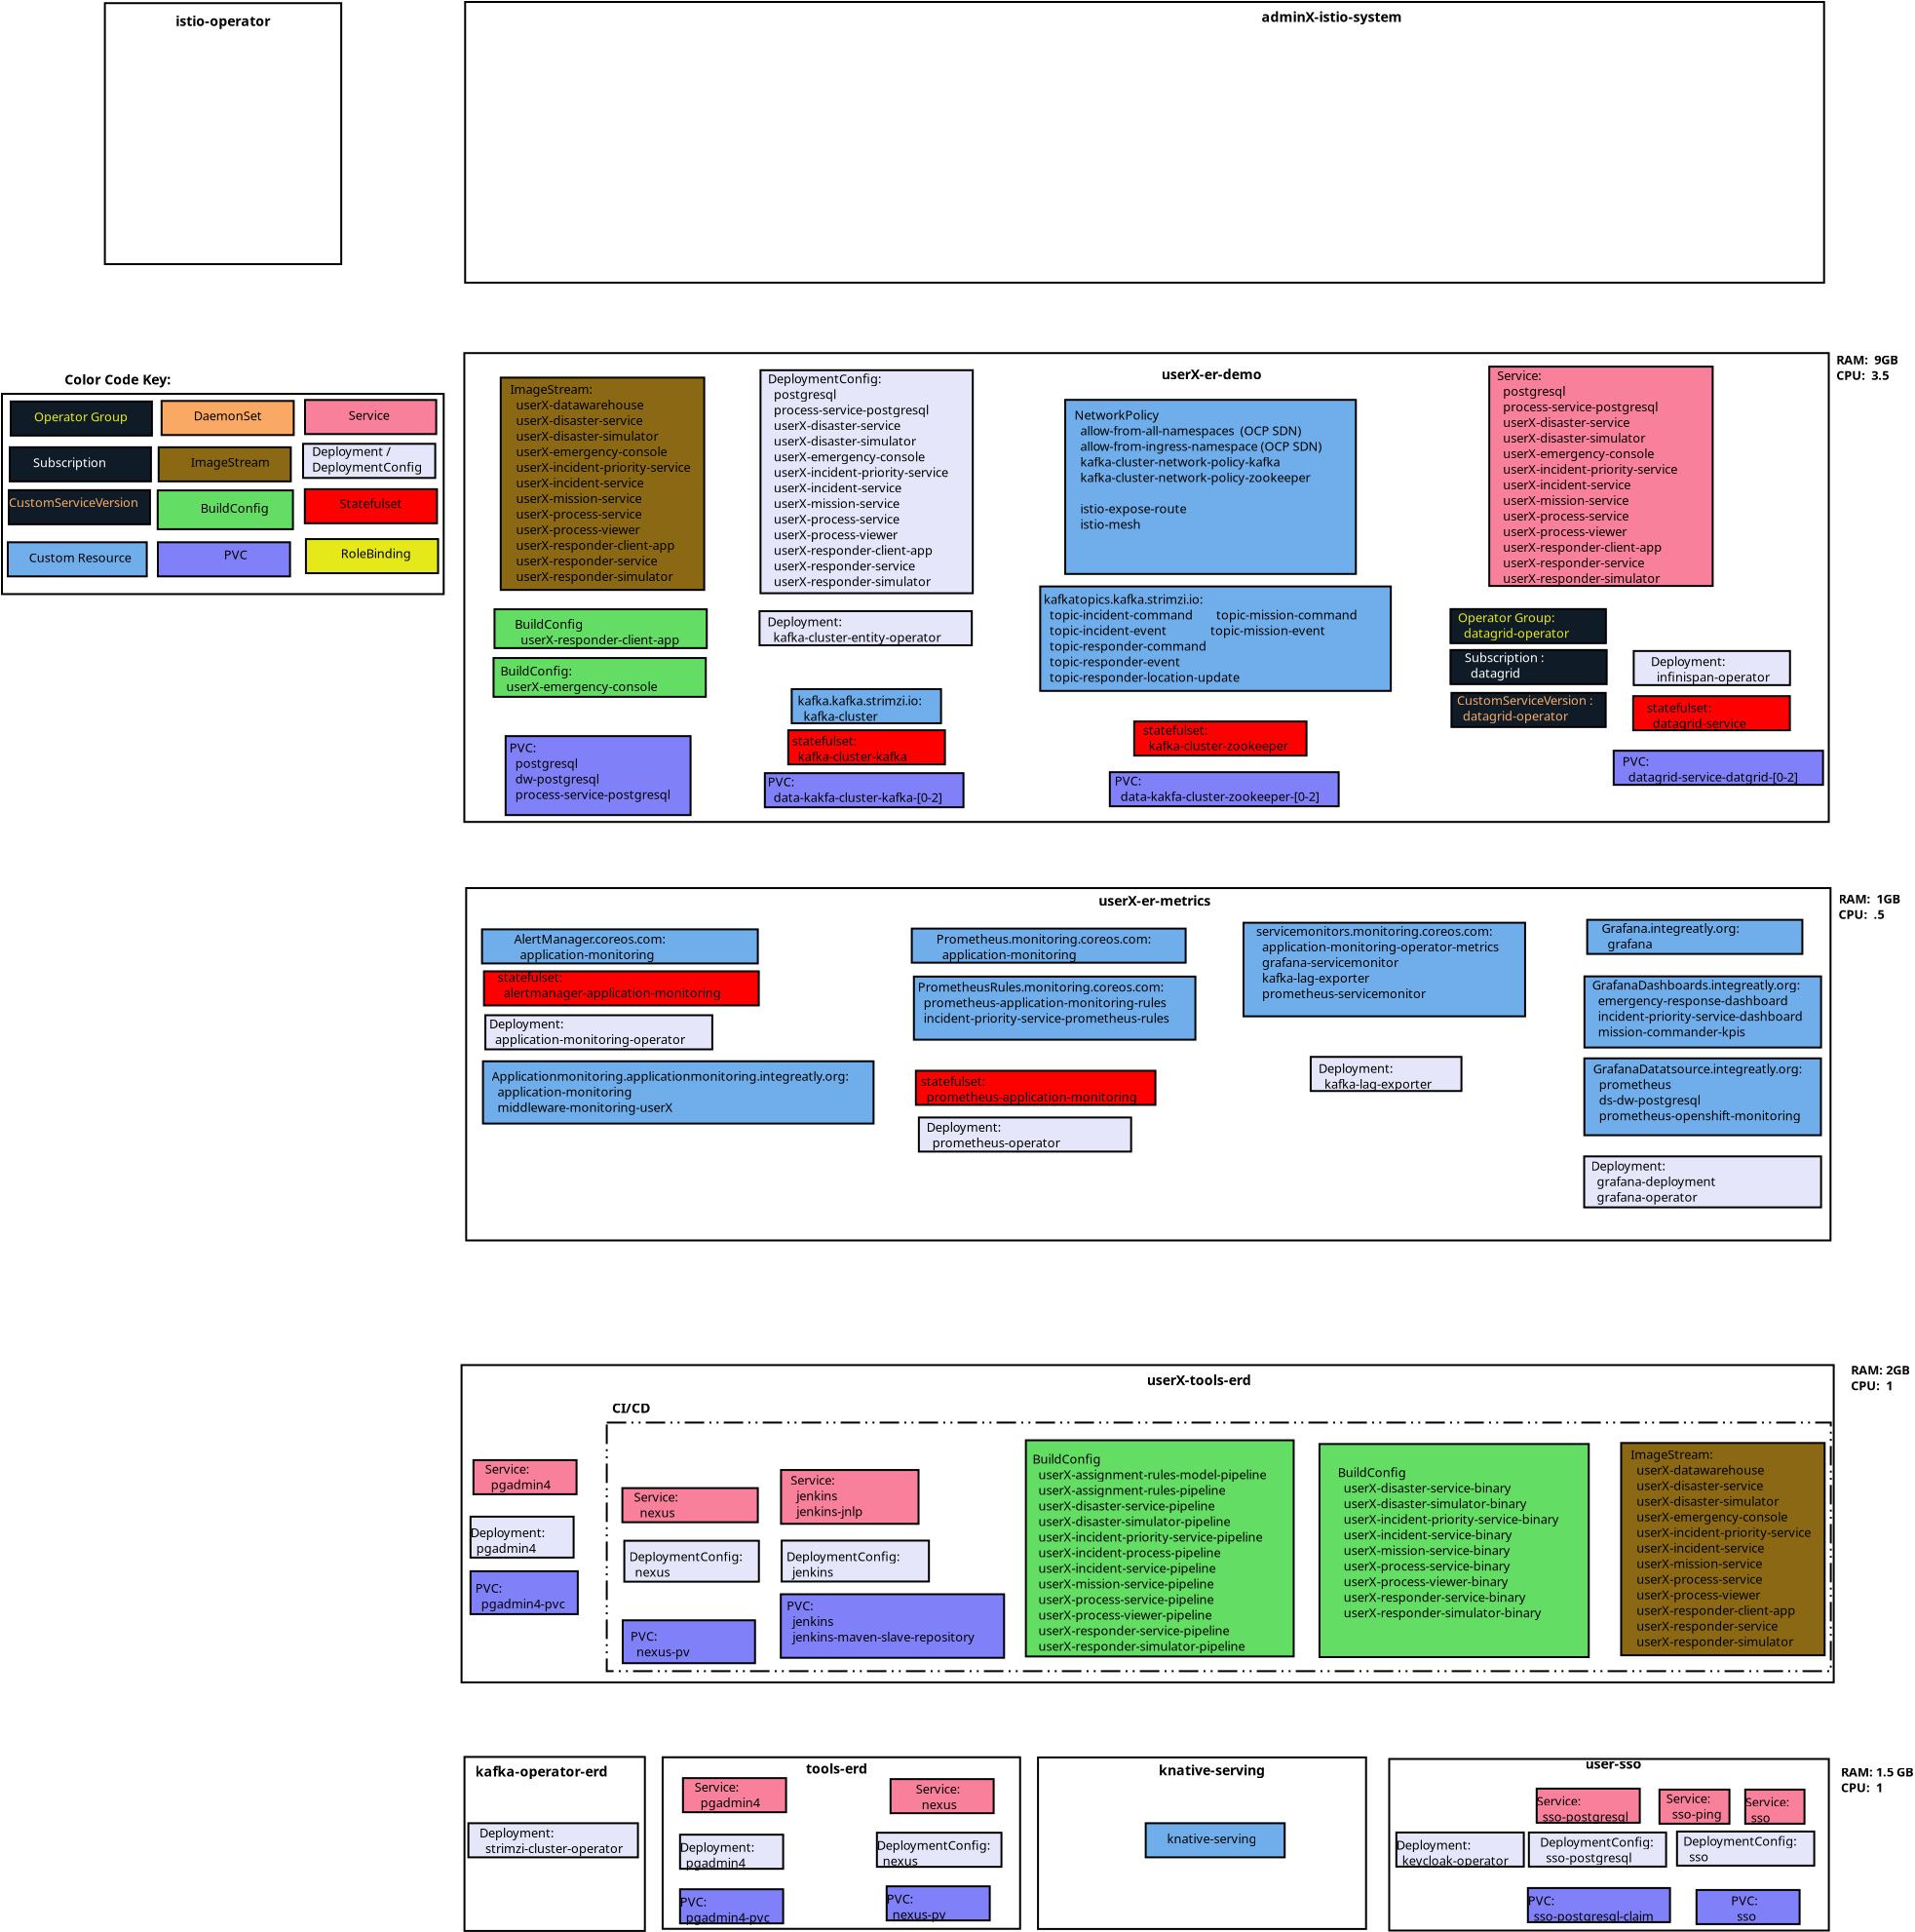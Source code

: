 <?xml version="1.0" encoding="UTF-8"?>
<dia:diagram xmlns:dia="http://www.lysator.liu.se/~alla/dia/">
  <dia:layer name="projects" visible="true">
    <dia:object type="Standard - Box" version="0" id="O0">
      <dia:attribute name="obj_pos">
        <dia:point val="0,24"/>
      </dia:attribute>
      <dia:attribute name="obj_bb">
        <dia:rectangle val="-0.05,23.95;9.306,32.975"/>
      </dia:attribute>
      <dia:attribute name="elem_corner">
        <dia:point val="0,24"/>
      </dia:attribute>
      <dia:attribute name="elem_width">
        <dia:real val="9.256"/>
      </dia:attribute>
      <dia:attribute name="elem_height">
        <dia:real val="8.925"/>
      </dia:attribute>
      <dia:attribute name="border_width">
        <dia:real val="0.1"/>
      </dia:attribute>
      <dia:attribute name="show_background">
        <dia:boolean val="false"/>
      </dia:attribute>
    </dia:object>
    <dia:object type="Standard - Text" version="1" id="O1">
      <dia:attribute name="obj_pos">
        <dia:point val="0.55,25"/>
      </dia:attribute>
      <dia:attribute name="obj_bb">
        <dia:rectangle val="0.55,24.345;8.123,25.166"/>
      </dia:attribute>
      <dia:attribute name="text">
        <dia:composite type="text">
          <dia:attribute name="string">
            <dia:string>#kafka-operator-erd#</dia:string>
          </dia:attribute>
          <dia:attribute name="font">
            <dia:font family="sans" style="80" name="Helvetica-Bold"/>
          </dia:attribute>
          <dia:attribute name="height">
            <dia:real val="0.882"/>
          </dia:attribute>
          <dia:attribute name="pos">
            <dia:point val="0.55,25"/>
          </dia:attribute>
          <dia:attribute name="color">
            <dia:color val="#000000"/>
          </dia:attribute>
          <dia:attribute name="alignment">
            <dia:enum val="0"/>
          </dia:attribute>
        </dia:composite>
      </dia:attribute>
      <dia:attribute name="valign">
        <dia:enum val="3"/>
      </dia:attribute>
    </dia:object>
    <dia:object type="Standard - Box" version="0" id="O2">
      <dia:attribute name="obj_pos">
        <dia:point val="10.168,24.017"/>
      </dia:attribute>
      <dia:attribute name="obj_bb">
        <dia:rectangle val="10.117,23.967;28.556,32.867"/>
      </dia:attribute>
      <dia:attribute name="elem_corner">
        <dia:point val="10.168,24.017"/>
      </dia:attribute>
      <dia:attribute name="elem_width">
        <dia:real val="18.339"/>
      </dia:attribute>
      <dia:attribute name="elem_height">
        <dia:real val="8.8"/>
      </dia:attribute>
      <dia:attribute name="border_width">
        <dia:real val="0.1"/>
      </dia:attribute>
      <dia:attribute name="show_background">
        <dia:boolean val="false"/>
      </dia:attribute>
    </dia:object>
    <dia:object type="Standard - Text" version="1" id="O3">
      <dia:attribute name="obj_pos">
        <dia:point val="17.517,24.855"/>
      </dia:attribute>
      <dia:attribute name="obj_bb">
        <dia:rectangle val="17.517,24.2;21.11,25.021"/>
      </dia:attribute>
      <dia:attribute name="text">
        <dia:composite type="text">
          <dia:attribute name="string">
            <dia:string>#tools-erd#</dia:string>
          </dia:attribute>
          <dia:attribute name="font">
            <dia:font family="sans" style="80" name="Helvetica-Bold"/>
          </dia:attribute>
          <dia:attribute name="height">
            <dia:real val="0.882"/>
          </dia:attribute>
          <dia:attribute name="pos">
            <dia:point val="17.517,24.855"/>
          </dia:attribute>
          <dia:attribute name="color">
            <dia:color val="#000000"/>
          </dia:attribute>
          <dia:attribute name="alignment">
            <dia:enum val="0"/>
          </dia:attribute>
        </dia:composite>
      </dia:attribute>
      <dia:attribute name="valign">
        <dia:enum val="3"/>
      </dia:attribute>
    </dia:object>
    <dia:object type="Standard - Box" version="0" id="O4">
      <dia:attribute name="obj_pos">
        <dia:point val="47.444,24.105"/>
      </dia:attribute>
      <dia:attribute name="obj_bb">
        <dia:rectangle val="47.394,24.055;70.05,32.955"/>
      </dia:attribute>
      <dia:attribute name="elem_corner">
        <dia:point val="47.444,24.105"/>
      </dia:attribute>
      <dia:attribute name="elem_width">
        <dia:real val="22.556"/>
      </dia:attribute>
      <dia:attribute name="elem_height">
        <dia:real val="8.8"/>
      </dia:attribute>
      <dia:attribute name="border_width">
        <dia:real val="0.1"/>
      </dia:attribute>
      <dia:attribute name="show_background">
        <dia:boolean val="false"/>
      </dia:attribute>
    </dia:object>
    <dia:object type="Standard - Text" version="1" id="O5">
      <dia:attribute name="obj_pos">
        <dia:point val="57.5,24.605"/>
      </dia:attribute>
      <dia:attribute name="obj_bb">
        <dia:rectangle val="57.5,23.95;60.865,24.771"/>
      </dia:attribute>
      <dia:attribute name="text">
        <dia:composite type="text">
          <dia:attribute name="string">
            <dia:string>#user-sso#</dia:string>
          </dia:attribute>
          <dia:attribute name="font">
            <dia:font family="sans" style="80" name="Helvetica-Bold"/>
          </dia:attribute>
          <dia:attribute name="height">
            <dia:real val="0.882"/>
          </dia:attribute>
          <dia:attribute name="pos">
            <dia:point val="57.5,24.605"/>
          </dia:attribute>
          <dia:attribute name="color">
            <dia:color val="#000000"/>
          </dia:attribute>
          <dia:attribute name="alignment">
            <dia:enum val="0"/>
          </dia:attribute>
        </dia:composite>
      </dia:attribute>
      <dia:attribute name="valign">
        <dia:enum val="3"/>
      </dia:attribute>
    </dia:object>
    <dia:object type="Standard - Box" version="0" id="O6">
      <dia:attribute name="obj_pos">
        <dia:point val="-0.15,3.9"/>
      </dia:attribute>
      <dia:attribute name="obj_bb">
        <dia:rectangle val="-0.2,3.85;70.3,20.225"/>
      </dia:attribute>
      <dia:attribute name="elem_corner">
        <dia:point val="-0.15,3.9"/>
      </dia:attribute>
      <dia:attribute name="elem_width">
        <dia:real val="70.4"/>
      </dia:attribute>
      <dia:attribute name="elem_height">
        <dia:real val="16.275"/>
      </dia:attribute>
      <dia:attribute name="border_width">
        <dia:real val="0.1"/>
      </dia:attribute>
      <dia:attribute name="show_background">
        <dia:boolean val="false"/>
      </dia:attribute>
    </dia:object>
    <dia:object type="Standard - Text" version="1" id="O7">
      <dia:attribute name="obj_pos">
        <dia:point val="35.01,4.93"/>
      </dia:attribute>
      <dia:attribute name="obj_bb">
        <dia:rectangle val="35.01,4.275;41.13,5.096"/>
      </dia:attribute>
      <dia:attribute name="text">
        <dia:composite type="text">
          <dia:attribute name="string">
            <dia:string>#userX-tools-erd#</dia:string>
          </dia:attribute>
          <dia:attribute name="font">
            <dia:font family="sans" style="80" name="Helvetica-Bold"/>
          </dia:attribute>
          <dia:attribute name="height">
            <dia:real val="0.882"/>
          </dia:attribute>
          <dia:attribute name="pos">
            <dia:point val="35.01,4.93"/>
          </dia:attribute>
          <dia:attribute name="color">
            <dia:color val="#000000"/>
          </dia:attribute>
          <dia:attribute name="alignment">
            <dia:enum val="0"/>
          </dia:attribute>
        </dia:composite>
      </dia:attribute>
      <dia:attribute name="valign">
        <dia:enum val="3"/>
      </dia:attribute>
    </dia:object>
    <dia:object type="Standard - Box" version="0" id="O8">
      <dia:attribute name="obj_pos">
        <dia:point val="0.087,-20.567"/>
      </dia:attribute>
      <dia:attribute name="obj_bb">
        <dia:rectangle val="0.037,-20.617;70.135,-2.444"/>
      </dia:attribute>
      <dia:attribute name="elem_corner">
        <dia:point val="0.087,-20.567"/>
      </dia:attribute>
      <dia:attribute name="elem_width">
        <dia:real val="69.999"/>
      </dia:attribute>
      <dia:attribute name="elem_height">
        <dia:real val="18.073"/>
      </dia:attribute>
      <dia:attribute name="border_width">
        <dia:real val="0.1"/>
      </dia:attribute>
      <dia:attribute name="show_background">
        <dia:boolean val="false"/>
      </dia:attribute>
    </dia:object>
    <dia:object type="Standard - Text" version="1" id="O9">
      <dia:attribute name="obj_pos">
        <dia:point val="32.53,-19.656"/>
      </dia:attribute>
      <dia:attribute name="obj_bb">
        <dia:rectangle val="32.53,-20.311;39.152,-19.489"/>
      </dia:attribute>
      <dia:attribute name="text">
        <dia:composite type="text">
          <dia:attribute name="string">
            <dia:string>#userX-er-metrics#</dia:string>
          </dia:attribute>
          <dia:attribute name="font">
            <dia:font family="sans" style="80" name="Helvetica-Bold"/>
          </dia:attribute>
          <dia:attribute name="height">
            <dia:real val="0.882"/>
          </dia:attribute>
          <dia:attribute name="pos">
            <dia:point val="32.53,-19.656"/>
          </dia:attribute>
          <dia:attribute name="color">
            <dia:color val="#000000"/>
          </dia:attribute>
          <dia:attribute name="alignment">
            <dia:enum val="0"/>
          </dia:attribute>
        </dia:composite>
      </dia:attribute>
      <dia:attribute name="valign">
        <dia:enum val="3"/>
      </dia:attribute>
    </dia:object>
    <dia:object type="Standard - Box" version="0" id="O10">
      <dia:attribute name="obj_pos">
        <dia:point val="-0.008,-48.009"/>
      </dia:attribute>
      <dia:attribute name="obj_bb">
        <dia:rectangle val="-0.058,-48.059;70.045,-23.91"/>
      </dia:attribute>
      <dia:attribute name="elem_corner">
        <dia:point val="-0.008,-48.009"/>
      </dia:attribute>
      <dia:attribute name="elem_width">
        <dia:real val="70.004"/>
      </dia:attribute>
      <dia:attribute name="elem_height">
        <dia:real val="24.049"/>
      </dia:attribute>
      <dia:attribute name="border_width">
        <dia:real val="0.1"/>
      </dia:attribute>
      <dia:attribute name="show_background">
        <dia:boolean val="false"/>
      </dia:attribute>
    </dia:object>
    <dia:object type="Standard - Text" version="1" id="O11">
      <dia:attribute name="obj_pos">
        <dia:point val="35.761,-46.663"/>
      </dia:attribute>
      <dia:attribute name="obj_bb">
        <dia:rectangle val="35.761,-47.318;41.609,-46.497"/>
      </dia:attribute>
      <dia:attribute name="text">
        <dia:composite type="text">
          <dia:attribute name="string">
            <dia:string>#userX-er-demo#</dia:string>
          </dia:attribute>
          <dia:attribute name="font">
            <dia:font family="sans" style="80" name="Helvetica-Bold"/>
          </dia:attribute>
          <dia:attribute name="height">
            <dia:real val="0.882"/>
          </dia:attribute>
          <dia:attribute name="pos">
            <dia:point val="35.761,-46.663"/>
          </dia:attribute>
          <dia:attribute name="color">
            <dia:color val="#000000"/>
          </dia:attribute>
          <dia:attribute name="alignment">
            <dia:enum val="0"/>
          </dia:attribute>
        </dia:composite>
      </dia:attribute>
      <dia:attribute name="valign">
        <dia:enum val="3"/>
      </dia:attribute>
    </dia:object>
    <dia:object type="Standard - Box" version="0" id="O12">
      <dia:attribute name="obj_pos">
        <dia:point val="-23.73,-45.916"/>
      </dia:attribute>
      <dia:attribute name="obj_bb">
        <dia:rectangle val="-23.78,-45.966;-1.016,-35.598"/>
      </dia:attribute>
      <dia:attribute name="elem_corner">
        <dia:point val="-23.73,-45.916"/>
      </dia:attribute>
      <dia:attribute name="elem_width">
        <dia:real val="22.664"/>
      </dia:attribute>
      <dia:attribute name="elem_height">
        <dia:real val="10.269"/>
      </dia:attribute>
      <dia:attribute name="border_width">
        <dia:real val="0.1"/>
      </dia:attribute>
      <dia:attribute name="show_background">
        <dia:boolean val="false"/>
      </dia:attribute>
    </dia:object>
    <dia:object type="Standard - Text" version="1" id="O13">
      <dia:attribute name="obj_pos">
        <dia:point val="-20.513,-46.393"/>
      </dia:attribute>
      <dia:attribute name="obj_bb">
        <dia:rectangle val="-20.513,-47.048;-14.205,-46.227"/>
      </dia:attribute>
      <dia:attribute name="text">
        <dia:composite type="text">
          <dia:attribute name="string">
            <dia:string>#Color Code Key:#</dia:string>
          </dia:attribute>
          <dia:attribute name="font">
            <dia:font family="sans" style="80" name="Helvetica-Bold"/>
          </dia:attribute>
          <dia:attribute name="height">
            <dia:real val="0.882"/>
          </dia:attribute>
          <dia:attribute name="pos">
            <dia:point val="-20.513,-46.393"/>
          </dia:attribute>
          <dia:attribute name="color">
            <dia:color val="#000000"/>
          </dia:attribute>
          <dia:attribute name="alignment">
            <dia:enum val="0"/>
          </dia:attribute>
        </dia:composite>
      </dia:attribute>
      <dia:attribute name="valign">
        <dia:enum val="3"/>
      </dia:attribute>
    </dia:object>
    <dia:object type="Standard - Box" version="0" id="O14">
      <dia:attribute name="obj_pos">
        <dia:point val="-18.449,-65.958"/>
      </dia:attribute>
      <dia:attribute name="obj_bb">
        <dia:rectangle val="-18.499,-66.008;-6.272,-52.523"/>
      </dia:attribute>
      <dia:attribute name="elem_corner">
        <dia:point val="-18.449,-65.958"/>
      </dia:attribute>
      <dia:attribute name="elem_width">
        <dia:real val="12.126"/>
      </dia:attribute>
      <dia:attribute name="elem_height">
        <dia:real val="13.385"/>
      </dia:attribute>
      <dia:attribute name="border_width">
        <dia:real val="0.1"/>
      </dia:attribute>
      <dia:attribute name="show_background">
        <dia:boolean val="false"/>
      </dia:attribute>
    </dia:object>
    <dia:object type="Standard - Text" version="1" id="O15">
      <dia:attribute name="obj_pos">
        <dia:point val="-14.822,-64.787"/>
      </dia:attribute>
      <dia:attribute name="obj_bb">
        <dia:rectangle val="-14.822,-65.442;-9.342,-64.621"/>
      </dia:attribute>
      <dia:attribute name="text">
        <dia:composite type="text">
          <dia:attribute name="string">
            <dia:string>#istio-operator#</dia:string>
          </dia:attribute>
          <dia:attribute name="font">
            <dia:font family="sans" style="80" name="Helvetica-Bold"/>
          </dia:attribute>
          <dia:attribute name="height">
            <dia:real val="0.882"/>
          </dia:attribute>
          <dia:attribute name="pos">
            <dia:point val="-14.822,-64.787"/>
          </dia:attribute>
          <dia:attribute name="color">
            <dia:color val="#000000"/>
          </dia:attribute>
          <dia:attribute name="alignment">
            <dia:enum val="0"/>
          </dia:attribute>
        </dia:composite>
      </dia:attribute>
      <dia:attribute name="valign">
        <dia:enum val="3"/>
      </dia:attribute>
    </dia:object>
    <dia:object type="Standard - Box" version="0" id="O16">
      <dia:attribute name="obj_pos">
        <dia:point val="0.034,-66.02"/>
      </dia:attribute>
      <dia:attribute name="obj_bb">
        <dia:rectangle val="-0.016,-66.07;69.805,-51.57"/>
      </dia:attribute>
      <dia:attribute name="elem_corner">
        <dia:point val="0.034,-66.02"/>
      </dia:attribute>
      <dia:attribute name="elem_width">
        <dia:real val="69.721"/>
      </dia:attribute>
      <dia:attribute name="elem_height">
        <dia:real val="14.4"/>
      </dia:attribute>
      <dia:attribute name="border_width">
        <dia:real val="0.1"/>
      </dia:attribute>
      <dia:attribute name="show_background">
        <dia:boolean val="false"/>
      </dia:attribute>
    </dia:object>
    <dia:object type="Standard - Text" version="1" id="O17">
      <dia:attribute name="obj_pos">
        <dia:point val="40.896,-64.999"/>
      </dia:attribute>
      <dia:attribute name="obj_bb">
        <dia:rectangle val="40.896,-65.654;49.006,-64.833"/>
      </dia:attribute>
      <dia:attribute name="text">
        <dia:composite type="text">
          <dia:attribute name="string">
            <dia:string>#adminX-istio-system#</dia:string>
          </dia:attribute>
          <dia:attribute name="font">
            <dia:font family="sans" style="80" name="Helvetica-Bold"/>
          </dia:attribute>
          <dia:attribute name="height">
            <dia:real val="0.882"/>
          </dia:attribute>
          <dia:attribute name="pos">
            <dia:point val="40.896,-64.999"/>
          </dia:attribute>
          <dia:attribute name="color">
            <dia:color val="#000000"/>
          </dia:attribute>
          <dia:attribute name="alignment">
            <dia:enum val="0"/>
          </dia:attribute>
        </dia:composite>
      </dia:attribute>
      <dia:attribute name="valign">
        <dia:enum val="3"/>
      </dia:attribute>
    </dia:object>
    <dia:object type="Standard - Box" version="0" id="O18">
      <dia:attribute name="obj_pos">
        <dia:point val="29.425,24.025"/>
      </dia:attribute>
      <dia:attribute name="obj_bb">
        <dia:rectangle val="29.375,23.975;46.306,32.875"/>
      </dia:attribute>
      <dia:attribute name="elem_corner">
        <dia:point val="29.425,24.025"/>
      </dia:attribute>
      <dia:attribute name="elem_width">
        <dia:real val="16.831"/>
      </dia:attribute>
      <dia:attribute name="elem_height">
        <dia:real val="8.8"/>
      </dia:attribute>
      <dia:attribute name="border_width">
        <dia:real val="0.1"/>
      </dia:attribute>
      <dia:attribute name="show_background">
        <dia:boolean val="false"/>
      </dia:attribute>
    </dia:object>
    <dia:object type="Standard - Text" version="1" id="O19">
      <dia:attribute name="obj_pos">
        <dia:point val="35.625,24.942"/>
      </dia:attribute>
      <dia:attribute name="obj_bb">
        <dia:rectangle val="35.625,24.288;41.837,25.109"/>
      </dia:attribute>
      <dia:attribute name="text">
        <dia:composite type="text">
          <dia:attribute name="string">
            <dia:string>#knative-serving#</dia:string>
          </dia:attribute>
          <dia:attribute name="font">
            <dia:font family="sans" style="80" name="Helvetica-Bold"/>
          </dia:attribute>
          <dia:attribute name="height">
            <dia:real val="0.882"/>
          </dia:attribute>
          <dia:attribute name="pos">
            <dia:point val="35.625,24.942"/>
          </dia:attribute>
          <dia:attribute name="color">
            <dia:color val="#000000"/>
          </dia:attribute>
          <dia:attribute name="alignment">
            <dia:enum val="0"/>
          </dia:attribute>
        </dia:composite>
      </dia:attribute>
      <dia:attribute name="valign">
        <dia:enum val="3"/>
      </dia:attribute>
    </dia:object>
  </dia:layer>
  <dia:layer name="KEY" visible="true">
    <dia:object type="Standard - Box" version="0" id="O20">
      <dia:attribute name="obj_pos">
        <dia:point val="-8.28,-43.355"/>
      </dia:attribute>
      <dia:attribute name="obj_bb">
        <dia:rectangle val="-8.33,-43.405;-1.45,-41.555"/>
      </dia:attribute>
      <dia:attribute name="elem_corner">
        <dia:point val="-8.28,-43.355"/>
      </dia:attribute>
      <dia:attribute name="elem_width">
        <dia:real val="6.78"/>
      </dia:attribute>
      <dia:attribute name="elem_height">
        <dia:real val="1.75"/>
      </dia:attribute>
      <dia:attribute name="inner_color">
        <dia:color val="#e6e6fa"/>
      </dia:attribute>
      <dia:attribute name="show_background">
        <dia:boolean val="true"/>
      </dia:attribute>
    </dia:object>
    <dia:object type="Standard - Box" version="0" id="O21">
      <dia:attribute name="obj_pos">
        <dia:point val="-15.73,-38.305"/>
      </dia:attribute>
      <dia:attribute name="obj_bb">
        <dia:rectangle val="-15.78,-38.355;-8.9,-36.505"/>
      </dia:attribute>
      <dia:attribute name="elem_corner">
        <dia:point val="-15.73,-38.305"/>
      </dia:attribute>
      <dia:attribute name="elem_width">
        <dia:real val="6.78"/>
      </dia:attribute>
      <dia:attribute name="elem_height">
        <dia:real val="1.75"/>
      </dia:attribute>
      <dia:attribute name="border_width">
        <dia:real val="0.1"/>
      </dia:attribute>
      <dia:attribute name="inner_color">
        <dia:color val="#8080f8"/>
      </dia:attribute>
      <dia:attribute name="show_background">
        <dia:boolean val="true"/>
      </dia:attribute>
    </dia:object>
    <dia:object type="Standard - Box" version="0" id="O22">
      <dia:attribute name="obj_pos">
        <dia:point val="-8.18,-45.605"/>
      </dia:attribute>
      <dia:attribute name="obj_bb">
        <dia:rectangle val="-8.23,-45.655;-1.4,-43.805"/>
      </dia:attribute>
      <dia:attribute name="elem_corner">
        <dia:point val="-8.18,-45.605"/>
      </dia:attribute>
      <dia:attribute name="elem_width">
        <dia:real val="6.73"/>
      </dia:attribute>
      <dia:attribute name="elem_height">
        <dia:real val="1.75"/>
      </dia:attribute>
      <dia:attribute name="border_width">
        <dia:real val="0.1"/>
      </dia:attribute>
      <dia:attribute name="inner_color">
        <dia:color val="#f8809b"/>
      </dia:attribute>
      <dia:attribute name="show_background">
        <dia:boolean val="true"/>
      </dia:attribute>
    </dia:object>
    <dia:object type="Standard - Box" version="0" id="O23">
      <dia:attribute name="obj_pos">
        <dia:point val="-23.43,-38.305"/>
      </dia:attribute>
      <dia:attribute name="obj_bb">
        <dia:rectangle val="-23.48,-38.355;-16.25,-36.505"/>
      </dia:attribute>
      <dia:attribute name="elem_corner">
        <dia:point val="-23.43,-38.305"/>
      </dia:attribute>
      <dia:attribute name="elem_width">
        <dia:real val="7.13"/>
      </dia:attribute>
      <dia:attribute name="elem_height">
        <dia:real val="1.75"/>
      </dia:attribute>
      <dia:attribute name="inner_color">
        <dia:color val="#6faeeb"/>
      </dia:attribute>
      <dia:attribute name="show_background">
        <dia:boolean val="true"/>
      </dia:attribute>
    </dia:object>
    <dia:object type="Standard - Text" version="1" id="O24">
      <dia:attribute name="obj_pos">
        <dia:point val="-22.34,-37.28"/>
      </dia:attribute>
      <dia:attribute name="obj_bb">
        <dia:rectangle val="-22.34,-37.874;-16.75,-37.129"/>
      </dia:attribute>
      <dia:attribute name="text">
        <dia:composite type="text">
          <dia:attribute name="string">
            <dia:string>#Custom Resource#</dia:string>
          </dia:attribute>
          <dia:attribute name="font">
            <dia:font family="sans" style="0" name="Helvetica"/>
          </dia:attribute>
          <dia:attribute name="height">
            <dia:real val="0.8"/>
          </dia:attribute>
          <dia:attribute name="pos">
            <dia:point val="-22.34,-37.28"/>
          </dia:attribute>
          <dia:attribute name="color">
            <dia:color val="#000000"/>
          </dia:attribute>
          <dia:attribute name="alignment">
            <dia:enum val="0"/>
          </dia:attribute>
        </dia:composite>
      </dia:attribute>
      <dia:attribute name="valign">
        <dia:enum val="3"/>
      </dia:attribute>
    </dia:object>
    <dia:object type="Standard - Text" version="1" id="O25">
      <dia:attribute name="obj_pos">
        <dia:point val="-7.815,-42.73"/>
      </dia:attribute>
      <dia:attribute name="obj_bb">
        <dia:rectangle val="-7.815,-43.324;-1.843,-41.779"/>
      </dia:attribute>
      <dia:attribute name="text">
        <dia:composite type="text">
          <dia:attribute name="string">
            <dia:string>#Deployment /
DeploymentConfig#</dia:string>
          </dia:attribute>
          <dia:attribute name="font">
            <dia:font family="sans" style="0" name="Helvetica"/>
          </dia:attribute>
          <dia:attribute name="height">
            <dia:real val="0.8"/>
          </dia:attribute>
          <dia:attribute name="pos">
            <dia:point val="-7.815,-42.73"/>
          </dia:attribute>
          <dia:attribute name="color">
            <dia:color val="#000000"/>
          </dia:attribute>
          <dia:attribute name="alignment">
            <dia:enum val="0"/>
          </dia:attribute>
        </dia:composite>
      </dia:attribute>
      <dia:attribute name="valign">
        <dia:enum val="3"/>
      </dia:attribute>
    </dia:object>
    <dia:object type="Standard - Text" version="1" id="O26">
      <dia:attribute name="obj_pos">
        <dia:point val="-12.34,-37.43"/>
      </dia:attribute>
      <dia:attribute name="obj_bb">
        <dia:rectangle val="-12.34,-38.024;-11.07,-37.279"/>
      </dia:attribute>
      <dia:attribute name="text">
        <dia:composite type="text">
          <dia:attribute name="string">
            <dia:string>#PVC#</dia:string>
          </dia:attribute>
          <dia:attribute name="font">
            <dia:font family="sans" style="0" name="Helvetica"/>
          </dia:attribute>
          <dia:attribute name="height">
            <dia:real val="0.8"/>
          </dia:attribute>
          <dia:attribute name="pos">
            <dia:point val="-12.34,-37.43"/>
          </dia:attribute>
          <dia:attribute name="color">
            <dia:color val="#000000"/>
          </dia:attribute>
          <dia:attribute name="alignment">
            <dia:enum val="0"/>
          </dia:attribute>
        </dia:composite>
      </dia:attribute>
      <dia:attribute name="valign">
        <dia:enum val="3"/>
      </dia:attribute>
      <dia:connections>
        <dia:connection handle="0" to="O21" connection="8"/>
      </dia:connections>
    </dia:object>
    <dia:object type="Standard - Box" version="0" id="O27">
      <dia:attribute name="obj_pos">
        <dia:point val="-15.74,-40.965"/>
      </dia:attribute>
      <dia:attribute name="obj_bb">
        <dia:rectangle val="-15.79,-41.015;-8.75,-38.925"/>
      </dia:attribute>
      <dia:attribute name="elem_corner">
        <dia:point val="-15.74,-40.965"/>
      </dia:attribute>
      <dia:attribute name="elem_width">
        <dia:real val="6.94"/>
      </dia:attribute>
      <dia:attribute name="elem_height">
        <dia:real val="1.99"/>
      </dia:attribute>
      <dia:attribute name="border_width">
        <dia:real val="0.1"/>
      </dia:attribute>
      <dia:attribute name="inner_color">
        <dia:color val="#63dd63"/>
      </dia:attribute>
      <dia:attribute name="show_background">
        <dia:boolean val="true"/>
      </dia:attribute>
    </dia:object>
    <dia:object type="Standard - Text" version="1" id="O28">
      <dia:attribute name="obj_pos">
        <dia:point val="-13.545,-39.82"/>
      </dia:attribute>
      <dia:attribute name="obj_bb">
        <dia:rectangle val="-13.545,-40.414;-9.883,-39.669"/>
      </dia:attribute>
      <dia:attribute name="text">
        <dia:composite type="text">
          <dia:attribute name="string">
            <dia:string>#BuildConfig#</dia:string>
          </dia:attribute>
          <dia:attribute name="font">
            <dia:font family="sans" style="0" name="Helvetica"/>
          </dia:attribute>
          <dia:attribute name="height">
            <dia:real val="0.8"/>
          </dia:attribute>
          <dia:attribute name="pos">
            <dia:point val="-13.545,-39.82"/>
          </dia:attribute>
          <dia:attribute name="color">
            <dia:color val="#000000"/>
          </dia:attribute>
          <dia:attribute name="alignment">
            <dia:enum val="0"/>
          </dia:attribute>
        </dia:composite>
      </dia:attribute>
      <dia:attribute name="valign">
        <dia:enum val="3"/>
      </dia:attribute>
    </dia:object>
    <dia:object type="Standard - Box" version="0" id="O29">
      <dia:attribute name="obj_pos">
        <dia:point val="-15.69,-43.178"/>
      </dia:attribute>
      <dia:attribute name="obj_bb">
        <dia:rectangle val="-15.74,-43.228;-8.86,-41.378"/>
      </dia:attribute>
      <dia:attribute name="elem_corner">
        <dia:point val="-15.69,-43.178"/>
      </dia:attribute>
      <dia:attribute name="elem_width">
        <dia:real val="6.78"/>
      </dia:attribute>
      <dia:attribute name="elem_height">
        <dia:real val="1.75"/>
      </dia:attribute>
      <dia:attribute name="border_width">
        <dia:real val="0.1"/>
      </dia:attribute>
      <dia:attribute name="inner_color">
        <dia:color val="#8b6914"/>
      </dia:attribute>
      <dia:attribute name="show_background">
        <dia:boolean val="true"/>
      </dia:attribute>
    </dia:object>
    <dia:object type="Standard - Text" version="1" id="O30">
      <dia:attribute name="obj_pos">
        <dia:point val="-14.04,-42.184"/>
      </dia:attribute>
      <dia:attribute name="obj_bb">
        <dia:rectangle val="-14.04,-42.778;-9.715,-42.033"/>
      </dia:attribute>
      <dia:attribute name="text">
        <dia:composite type="text">
          <dia:attribute name="string">
            <dia:string>#ImageStream#</dia:string>
          </dia:attribute>
          <dia:attribute name="font">
            <dia:font family="sans" style="0" name="Helvetica"/>
          </dia:attribute>
          <dia:attribute name="height">
            <dia:real val="0.8"/>
          </dia:attribute>
          <dia:attribute name="pos">
            <dia:point val="-14.04,-42.184"/>
          </dia:attribute>
          <dia:attribute name="color">
            <dia:color val="#000000"/>
          </dia:attribute>
          <dia:attribute name="alignment">
            <dia:enum val="0"/>
          </dia:attribute>
        </dia:composite>
      </dia:attribute>
      <dia:attribute name="valign">
        <dia:enum val="3"/>
      </dia:attribute>
    </dia:object>
    <dia:object type="Standard - Box" version="0" id="O31">
      <dia:attribute name="obj_pos">
        <dia:point val="-8.19,-41.028"/>
      </dia:attribute>
      <dia:attribute name="obj_bb">
        <dia:rectangle val="-8.24,-41.078;-1.36,-39.228"/>
      </dia:attribute>
      <dia:attribute name="elem_corner">
        <dia:point val="-8.19,-41.028"/>
      </dia:attribute>
      <dia:attribute name="elem_width">
        <dia:real val="6.78"/>
      </dia:attribute>
      <dia:attribute name="elem_height">
        <dia:real val="1.75"/>
      </dia:attribute>
      <dia:attribute name="border_width">
        <dia:real val="0.1"/>
      </dia:attribute>
      <dia:attribute name="inner_color">
        <dia:color val="#ff0000"/>
      </dia:attribute>
      <dia:attribute name="show_background">
        <dia:boolean val="true"/>
      </dia:attribute>
    </dia:object>
    <dia:object type="Standard - Text" version="1" id="O32">
      <dia:attribute name="obj_pos">
        <dia:point val="-6.4,-40.053"/>
      </dia:attribute>
      <dia:attribute name="obj_bb">
        <dia:rectangle val="-6.4,-40.647;-2.92,-39.902"/>
      </dia:attribute>
      <dia:attribute name="text">
        <dia:composite type="text">
          <dia:attribute name="string">
            <dia:string>#Statefulset#</dia:string>
          </dia:attribute>
          <dia:attribute name="font">
            <dia:font family="sans" style="0" name="Helvetica"/>
          </dia:attribute>
          <dia:attribute name="height">
            <dia:real val="0.8"/>
          </dia:attribute>
          <dia:attribute name="pos">
            <dia:point val="-6.4,-40.053"/>
          </dia:attribute>
          <dia:attribute name="color">
            <dia:color val="#000000"/>
          </dia:attribute>
          <dia:attribute name="alignment">
            <dia:enum val="0"/>
          </dia:attribute>
        </dia:composite>
      </dia:attribute>
      <dia:attribute name="valign">
        <dia:enum val="3"/>
      </dia:attribute>
    </dia:object>
    <dia:object type="Standard - Text" version="1" id="O33">
      <dia:attribute name="obj_pos">
        <dia:point val="-5.94,-44.584"/>
      </dia:attribute>
      <dia:attribute name="obj_bb">
        <dia:rectangle val="-5.94,-45.178;-3.57,-44.433"/>
      </dia:attribute>
      <dia:attribute name="text">
        <dia:composite type="text">
          <dia:attribute name="string">
            <dia:string>#Service#</dia:string>
          </dia:attribute>
          <dia:attribute name="font">
            <dia:font family="sans" style="0" name="Helvetica"/>
          </dia:attribute>
          <dia:attribute name="height">
            <dia:real val="0.8"/>
          </dia:attribute>
          <dia:attribute name="pos">
            <dia:point val="-5.94,-44.584"/>
          </dia:attribute>
          <dia:attribute name="color">
            <dia:color val="#000000"/>
          </dia:attribute>
          <dia:attribute name="alignment">
            <dia:enum val="0"/>
          </dia:attribute>
        </dia:composite>
      </dia:attribute>
      <dia:attribute name="valign">
        <dia:enum val="3"/>
      </dia:attribute>
    </dia:object>
    <dia:object type="Standard - Box" version="0" id="O34">
      <dia:attribute name="obj_pos">
        <dia:point val="-15.54,-45.555"/>
      </dia:attribute>
      <dia:attribute name="obj_bb">
        <dia:rectangle val="-15.59,-45.605;-8.71,-43.755"/>
      </dia:attribute>
      <dia:attribute name="elem_corner">
        <dia:point val="-15.54,-45.555"/>
      </dia:attribute>
      <dia:attribute name="elem_width">
        <dia:real val="6.78"/>
      </dia:attribute>
      <dia:attribute name="elem_height">
        <dia:real val="1.75"/>
      </dia:attribute>
      <dia:attribute name="border_width">
        <dia:real val="0.1"/>
      </dia:attribute>
      <dia:attribute name="inner_color">
        <dia:color val="#faa964"/>
      </dia:attribute>
      <dia:attribute name="show_background">
        <dia:boolean val="true"/>
      </dia:attribute>
    </dia:object>
    <dia:object type="Standard - Text" version="1" id="O35">
      <dia:attribute name="obj_pos">
        <dia:point val="-13.89,-44.561"/>
      </dia:attribute>
      <dia:attribute name="obj_bb">
        <dia:rectangle val="-13.89,-45.155;-10.138,-44.41"/>
      </dia:attribute>
      <dia:attribute name="text">
        <dia:composite type="text">
          <dia:attribute name="string">
            <dia:string>#DaemonSet#</dia:string>
          </dia:attribute>
          <dia:attribute name="font">
            <dia:font family="sans" style="0" name="Helvetica"/>
          </dia:attribute>
          <dia:attribute name="height">
            <dia:real val="0.8"/>
          </dia:attribute>
          <dia:attribute name="pos">
            <dia:point val="-13.89,-44.561"/>
          </dia:attribute>
          <dia:attribute name="color">
            <dia:color val="#000000"/>
          </dia:attribute>
          <dia:attribute name="alignment">
            <dia:enum val="0"/>
          </dia:attribute>
        </dia:composite>
      </dia:attribute>
      <dia:attribute name="valign">
        <dia:enum val="3"/>
      </dia:attribute>
    </dia:object>
    <dia:object type="Standard - Box" version="0" id="O36">
      <dia:attribute name="obj_pos">
        <dia:point val="-8.134,-38.468"/>
      </dia:attribute>
      <dia:attribute name="obj_bb">
        <dia:rectangle val="-8.184,-38.518;-1.304,-36.668"/>
      </dia:attribute>
      <dia:attribute name="elem_corner">
        <dia:point val="-8.134,-38.468"/>
      </dia:attribute>
      <dia:attribute name="elem_width">
        <dia:real val="6.78"/>
      </dia:attribute>
      <dia:attribute name="elem_height">
        <dia:real val="1.75"/>
      </dia:attribute>
      <dia:attribute name="border_width">
        <dia:real val="0.1"/>
      </dia:attribute>
      <dia:attribute name="inner_color">
        <dia:color val="#e6e919"/>
      </dia:attribute>
      <dia:attribute name="show_background">
        <dia:boolean val="true"/>
      </dia:attribute>
    </dia:object>
    <dia:object type="Standard - Text" version="1" id="O37">
      <dia:attribute name="obj_pos">
        <dia:point val="-6.344,-37.493"/>
      </dia:attribute>
      <dia:attribute name="obj_bb">
        <dia:rectangle val="-6.344,-38.087;-2.544,-37.342"/>
      </dia:attribute>
      <dia:attribute name="text">
        <dia:composite type="text">
          <dia:attribute name="string">
            <dia:string>#RoleBinding#</dia:string>
          </dia:attribute>
          <dia:attribute name="font">
            <dia:font family="sans" style="0" name="Helvetica"/>
          </dia:attribute>
          <dia:attribute name="height">
            <dia:real val="0.8"/>
          </dia:attribute>
          <dia:attribute name="pos">
            <dia:point val="-6.344,-37.493"/>
          </dia:attribute>
          <dia:attribute name="color">
            <dia:color val="#000000"/>
          </dia:attribute>
          <dia:attribute name="alignment">
            <dia:enum val="0"/>
          </dia:attribute>
        </dia:composite>
      </dia:attribute>
      <dia:attribute name="valign">
        <dia:enum val="3"/>
      </dia:attribute>
    </dia:object>
    <dia:object type="Standard - Box" version="0" id="O38">
      <dia:attribute name="obj_pos">
        <dia:point val="-23.33,-43.178"/>
      </dia:attribute>
      <dia:attribute name="obj_bb">
        <dia:rectangle val="-23.38,-43.228;-16.035,-41.378"/>
      </dia:attribute>
      <dia:attribute name="elem_corner">
        <dia:point val="-23.33,-43.178"/>
      </dia:attribute>
      <dia:attribute name="elem_width">
        <dia:real val="7.245"/>
      </dia:attribute>
      <dia:attribute name="elem_height">
        <dia:real val="1.75"/>
      </dia:attribute>
      <dia:attribute name="border_width">
        <dia:real val="0.1"/>
      </dia:attribute>
      <dia:attribute name="inner_color">
        <dia:color val="#0f1c28"/>
      </dia:attribute>
      <dia:attribute name="show_background">
        <dia:boolean val="true"/>
      </dia:attribute>
    </dia:object>
    <dia:object type="Standard - Text" version="1" id="O39">
      <dia:attribute name="obj_pos">
        <dia:point val="-22.125,-42.153"/>
      </dia:attribute>
      <dia:attribute name="obj_bb">
        <dia:rectangle val="-22.125,-42.747;-18.148,-42.002"/>
      </dia:attribute>
      <dia:attribute name="text">
        <dia:composite type="text">
          <dia:attribute name="string">
            <dia:string>#Subscription#</dia:string>
          </dia:attribute>
          <dia:attribute name="font">
            <dia:font family="sans" style="0" name="Helvetica"/>
          </dia:attribute>
          <dia:attribute name="height">
            <dia:real val="0.8"/>
          </dia:attribute>
          <dia:attribute name="pos">
            <dia:point val="-22.125,-42.153"/>
          </dia:attribute>
          <dia:attribute name="color">
            <dia:color val="#ffffff"/>
          </dia:attribute>
          <dia:attribute name="alignment">
            <dia:enum val="0"/>
          </dia:attribute>
        </dia:composite>
      </dia:attribute>
      <dia:attribute name="valign">
        <dia:enum val="3"/>
      </dia:attribute>
    </dia:object>
    <dia:object type="Standard - Box" version="0" id="O40">
      <dia:attribute name="obj_pos">
        <dia:point val="-23.28,-45.528"/>
      </dia:attribute>
      <dia:attribute name="obj_bb">
        <dia:rectangle val="-23.33,-45.578;-15.985,-43.728"/>
      </dia:attribute>
      <dia:attribute name="elem_corner">
        <dia:point val="-23.28,-45.528"/>
      </dia:attribute>
      <dia:attribute name="elem_width">
        <dia:real val="7.245"/>
      </dia:attribute>
      <dia:attribute name="elem_height">
        <dia:real val="1.75"/>
      </dia:attribute>
      <dia:attribute name="border_width">
        <dia:real val="0.1"/>
      </dia:attribute>
      <dia:attribute name="inner_color">
        <dia:color val="#0f1c28"/>
      </dia:attribute>
      <dia:attribute name="show_background">
        <dia:boolean val="true"/>
      </dia:attribute>
    </dia:object>
    <dia:object type="Standard - Text" version="1" id="O41">
      <dia:attribute name="obj_pos">
        <dia:point val="-22.075,-44.503"/>
      </dia:attribute>
      <dia:attribute name="obj_bb">
        <dia:rectangle val="-22.075,-45.097;-17.055,-44.352"/>
      </dia:attribute>
      <dia:attribute name="text">
        <dia:composite type="text">
          <dia:attribute name="string">
            <dia:string>#Operator Group#</dia:string>
          </dia:attribute>
          <dia:attribute name="font">
            <dia:font family="sans" style="0" name="Helvetica"/>
          </dia:attribute>
          <dia:attribute name="height">
            <dia:real val="0.8"/>
          </dia:attribute>
          <dia:attribute name="pos">
            <dia:point val="-22.075,-44.503"/>
          </dia:attribute>
          <dia:attribute name="color">
            <dia:color val="#e6e919"/>
          </dia:attribute>
          <dia:attribute name="alignment">
            <dia:enum val="0"/>
          </dia:attribute>
        </dia:composite>
      </dia:attribute>
      <dia:attribute name="valign">
        <dia:enum val="3"/>
      </dia:attribute>
    </dia:object>
    <dia:object type="Standard - Box" version="0" id="O42">
      <dia:attribute name="obj_pos">
        <dia:point val="-23.38,-40.978"/>
      </dia:attribute>
      <dia:attribute name="obj_bb">
        <dia:rectangle val="-23.43,-41.028;-16.085,-39.178"/>
      </dia:attribute>
      <dia:attribute name="elem_corner">
        <dia:point val="-23.38,-40.978"/>
      </dia:attribute>
      <dia:attribute name="elem_width">
        <dia:real val="7.245"/>
      </dia:attribute>
      <dia:attribute name="elem_height">
        <dia:real val="1.75"/>
      </dia:attribute>
      <dia:attribute name="border_width">
        <dia:real val="0.1"/>
      </dia:attribute>
      <dia:attribute name="inner_color">
        <dia:color val="#0f1c28"/>
      </dia:attribute>
      <dia:attribute name="show_background">
        <dia:boolean val="true"/>
      </dia:attribute>
    </dia:object>
    <dia:object type="Standard - Text" version="1" id="O43">
      <dia:attribute name="obj_pos">
        <dia:point val="-23.38,-40.103"/>
      </dia:attribute>
      <dia:attribute name="obj_bb">
        <dia:rectangle val="-23.38,-40.697;-16.207,-39.952"/>
      </dia:attribute>
      <dia:attribute name="text">
        <dia:composite type="text">
          <dia:attribute name="string">
            <dia:string>#CustomServiceVersion#</dia:string>
          </dia:attribute>
          <dia:attribute name="font">
            <dia:font family="sans" style="0" name="Helvetica"/>
          </dia:attribute>
          <dia:attribute name="height">
            <dia:real val="0.8"/>
          </dia:attribute>
          <dia:attribute name="pos">
            <dia:point val="-23.38,-40.103"/>
          </dia:attribute>
          <dia:attribute name="color">
            <dia:color val="#faa964"/>
          </dia:attribute>
          <dia:attribute name="alignment">
            <dia:enum val="0"/>
          </dia:attribute>
        </dia:composite>
      </dia:attribute>
      <dia:attribute name="valign">
        <dia:enum val="3"/>
      </dia:attribute>
      <dia:connections>
        <dia:connection handle="0" to="O42" connection="3"/>
      </dia:connections>
    </dia:object>
  </dia:layer>
  <dia:layer name="kafka-operator-erd" visible="true">
    <dia:object type="Standard - Box" version="0" id="O44">
      <dia:attribute name="obj_pos">
        <dia:point val="0.2,27.4"/>
      </dia:attribute>
      <dia:attribute name="obj_bb">
        <dia:rectangle val="0.15,27.35;8.95,29.2"/>
      </dia:attribute>
      <dia:attribute name="elem_corner">
        <dia:point val="0.2,27.4"/>
      </dia:attribute>
      <dia:attribute name="elem_width">
        <dia:real val="8.7"/>
      </dia:attribute>
      <dia:attribute name="elem_height">
        <dia:real val="1.75"/>
      </dia:attribute>
      <dia:attribute name="inner_color">
        <dia:color val="#e6e6fa"/>
      </dia:attribute>
      <dia:attribute name="show_background">
        <dia:boolean val="true"/>
      </dia:attribute>
    </dia:object>
    <dia:object type="Standard - Text" version="1" id="O45">
      <dia:attribute name="obj_pos">
        <dia:point val="0.775,28.125"/>
      </dia:attribute>
      <dia:attribute name="obj_bb">
        <dia:rectangle val="0.775,27.531;8.7,29.076"/>
      </dia:attribute>
      <dia:attribute name="text">
        <dia:composite type="text">
          <dia:attribute name="string">
            <dia:string>#Deployment:
  strimzi-cluster-operator#</dia:string>
          </dia:attribute>
          <dia:attribute name="font">
            <dia:font family="sans" style="0" name="Helvetica"/>
          </dia:attribute>
          <dia:attribute name="height">
            <dia:real val="0.8"/>
          </dia:attribute>
          <dia:attribute name="pos">
            <dia:point val="0.775,28.125"/>
          </dia:attribute>
          <dia:attribute name="color">
            <dia:color val="#000000"/>
          </dia:attribute>
          <dia:attribute name="alignment">
            <dia:enum val="0"/>
          </dia:attribute>
        </dia:composite>
      </dia:attribute>
      <dia:attribute name="valign">
        <dia:enum val="3"/>
      </dia:attribute>
    </dia:object>
  </dia:layer>
  <dia:layer name="tools-erd" visible="true">
    <dia:object type="Standard - Box" version="0" id="O46">
      <dia:attribute name="obj_pos">
        <dia:point val="11.06,27.988"/>
      </dia:attribute>
      <dia:attribute name="obj_bb">
        <dia:rectangle val="11.01,27.938;16.4,29.788"/>
      </dia:attribute>
      <dia:attribute name="elem_corner">
        <dia:point val="11.06,27.988"/>
      </dia:attribute>
      <dia:attribute name="elem_width">
        <dia:real val="5.29"/>
      </dia:attribute>
      <dia:attribute name="elem_height">
        <dia:real val="1.75"/>
      </dia:attribute>
      <dia:attribute name="inner_color">
        <dia:color val="#e6e6fa"/>
      </dia:attribute>
      <dia:attribute name="show_background">
        <dia:boolean val="true"/>
      </dia:attribute>
    </dia:object>
    <dia:object type="Standard - Text" version="1" id="O47">
      <dia:attribute name="obj_pos">
        <dia:point val="11.06,28.863"/>
      </dia:attribute>
      <dia:attribute name="obj_bb">
        <dia:rectangle val="11.06,28.268;15.193,29.813"/>
      </dia:attribute>
      <dia:attribute name="text">
        <dia:composite type="text">
          <dia:attribute name="string">
            <dia:string>#Deployment:
  pgadmin4#</dia:string>
          </dia:attribute>
          <dia:attribute name="font">
            <dia:font family="sans" style="0" name="Helvetica"/>
          </dia:attribute>
          <dia:attribute name="height">
            <dia:real val="0.8"/>
          </dia:attribute>
          <dia:attribute name="pos">
            <dia:point val="11.06,28.863"/>
          </dia:attribute>
          <dia:attribute name="color">
            <dia:color val="#000000"/>
          </dia:attribute>
          <dia:attribute name="alignment">
            <dia:enum val="0"/>
          </dia:attribute>
        </dia:composite>
      </dia:attribute>
      <dia:attribute name="valign">
        <dia:enum val="3"/>
      </dia:attribute>
      <dia:connections>
        <dia:connection handle="0" to="O46" connection="3"/>
      </dia:connections>
    </dia:object>
    <dia:object type="Standard - Box" version="0" id="O48">
      <dia:attribute name="obj_pos">
        <dia:point val="21.16,27.887"/>
      </dia:attribute>
      <dia:attribute name="obj_bb">
        <dia:rectangle val="21.11,27.837;27.6,29.688"/>
      </dia:attribute>
      <dia:attribute name="elem_corner">
        <dia:point val="21.16,27.887"/>
      </dia:attribute>
      <dia:attribute name="elem_width">
        <dia:real val="6.39"/>
      </dia:attribute>
      <dia:attribute name="elem_height">
        <dia:real val="1.75"/>
      </dia:attribute>
      <dia:attribute name="inner_color">
        <dia:color val="#e6e6fa"/>
      </dia:attribute>
      <dia:attribute name="show_background">
        <dia:boolean val="true"/>
      </dia:attribute>
    </dia:object>
    <dia:object type="Standard - Text" version="1" id="O49">
      <dia:attribute name="obj_pos">
        <dia:point val="21.16,28.762"/>
      </dia:attribute>
      <dia:attribute name="obj_bb">
        <dia:rectangle val="21.16,28.168;27.348,29.713"/>
      </dia:attribute>
      <dia:attribute name="text">
        <dia:composite type="text">
          <dia:attribute name="string">
            <dia:string>#DeploymentConfig:
  nexus#</dia:string>
          </dia:attribute>
          <dia:attribute name="font">
            <dia:font family="sans" style="0" name="Helvetica"/>
          </dia:attribute>
          <dia:attribute name="height">
            <dia:real val="0.8"/>
          </dia:attribute>
          <dia:attribute name="pos">
            <dia:point val="21.16,28.762"/>
          </dia:attribute>
          <dia:attribute name="color">
            <dia:color val="#000000"/>
          </dia:attribute>
          <dia:attribute name="alignment">
            <dia:enum val="0"/>
          </dia:attribute>
        </dia:composite>
      </dia:attribute>
      <dia:attribute name="valign">
        <dia:enum val="3"/>
      </dia:attribute>
      <dia:connections>
        <dia:connection handle="0" to="O48" connection="3"/>
      </dia:connections>
    </dia:object>
    <dia:object type="Standard - Box" version="0" id="O50">
      <dia:attribute name="obj_pos">
        <dia:point val="11.06,30.788"/>
      </dia:attribute>
      <dia:attribute name="obj_bb">
        <dia:rectangle val="11.01,30.738;16.4,32.587"/>
      </dia:attribute>
      <dia:attribute name="elem_corner">
        <dia:point val="11.06,30.788"/>
      </dia:attribute>
      <dia:attribute name="elem_width">
        <dia:real val="5.29"/>
      </dia:attribute>
      <dia:attribute name="elem_height">
        <dia:real val="1.75"/>
      </dia:attribute>
      <dia:attribute name="border_width">
        <dia:real val="0.1"/>
      </dia:attribute>
      <dia:attribute name="inner_color">
        <dia:color val="#8080f8"/>
      </dia:attribute>
      <dia:attribute name="show_background">
        <dia:boolean val="true"/>
      </dia:attribute>
    </dia:object>
    <dia:object type="Standard - Text" version="1" id="O51">
      <dia:attribute name="obj_pos">
        <dia:point val="11.06,31.663"/>
      </dia:attribute>
      <dia:attribute name="obj_bb">
        <dia:rectangle val="11.06,31.068;16.062,32.613"/>
      </dia:attribute>
      <dia:attribute name="text">
        <dia:composite type="text">
          <dia:attribute name="string">
            <dia:string>#PVC:
  pgadmin4-pvc#</dia:string>
          </dia:attribute>
          <dia:attribute name="font">
            <dia:font family="sans" style="0" name="Helvetica"/>
          </dia:attribute>
          <dia:attribute name="height">
            <dia:real val="0.8"/>
          </dia:attribute>
          <dia:attribute name="pos">
            <dia:point val="11.06,31.663"/>
          </dia:attribute>
          <dia:attribute name="color">
            <dia:color val="#000000"/>
          </dia:attribute>
          <dia:attribute name="alignment">
            <dia:enum val="0"/>
          </dia:attribute>
        </dia:composite>
      </dia:attribute>
      <dia:attribute name="valign">
        <dia:enum val="3"/>
      </dia:attribute>
      <dia:connections>
        <dia:connection handle="0" to="O50" connection="3"/>
      </dia:connections>
    </dia:object>
    <dia:object type="Standard - Box" version="0" id="O52">
      <dia:attribute name="obj_pos">
        <dia:point val="21.66,30.637"/>
      </dia:attribute>
      <dia:attribute name="obj_bb">
        <dia:rectangle val="21.61,30.587;27,32.438"/>
      </dia:attribute>
      <dia:attribute name="elem_corner">
        <dia:point val="21.66,30.637"/>
      </dia:attribute>
      <dia:attribute name="elem_width">
        <dia:real val="5.29"/>
      </dia:attribute>
      <dia:attribute name="elem_height">
        <dia:real val="1.75"/>
      </dia:attribute>
      <dia:attribute name="border_width">
        <dia:real val="0.1"/>
      </dia:attribute>
      <dia:attribute name="inner_color">
        <dia:color val="#8080f8"/>
      </dia:attribute>
      <dia:attribute name="show_background">
        <dia:boolean val="true"/>
      </dia:attribute>
    </dia:object>
    <dia:object type="Standard - Text" version="1" id="O53">
      <dia:attribute name="obj_pos">
        <dia:point val="21.66,31.512"/>
      </dia:attribute>
      <dia:attribute name="obj_bb">
        <dia:rectangle val="21.66,30.918;24.988,32.463"/>
      </dia:attribute>
      <dia:attribute name="text">
        <dia:composite type="text">
          <dia:attribute name="string">
            <dia:string>#PVC:
  nexus-pv#</dia:string>
          </dia:attribute>
          <dia:attribute name="font">
            <dia:font family="sans" style="0" name="Helvetica"/>
          </dia:attribute>
          <dia:attribute name="height">
            <dia:real val="0.8"/>
          </dia:attribute>
          <dia:attribute name="pos">
            <dia:point val="21.66,31.512"/>
          </dia:attribute>
          <dia:attribute name="color">
            <dia:color val="#000000"/>
          </dia:attribute>
          <dia:attribute name="alignment">
            <dia:enum val="0"/>
          </dia:attribute>
        </dia:composite>
      </dia:attribute>
      <dia:attribute name="valign">
        <dia:enum val="3"/>
      </dia:attribute>
      <dia:connections>
        <dia:connection handle="0" to="O52" connection="3"/>
      </dia:connections>
    </dia:object>
    <dia:object type="Standard - Box" version="0" id="O54">
      <dia:attribute name="obj_pos">
        <dia:point val="11.21,25.087"/>
      </dia:attribute>
      <dia:attribute name="obj_bb">
        <dia:rectangle val="11.16,25.038;16.55,26.887"/>
      </dia:attribute>
      <dia:attribute name="elem_corner">
        <dia:point val="11.21,25.087"/>
      </dia:attribute>
      <dia:attribute name="elem_width">
        <dia:real val="5.29"/>
      </dia:attribute>
      <dia:attribute name="elem_height">
        <dia:real val="1.75"/>
      </dia:attribute>
      <dia:attribute name="border_width">
        <dia:real val="0.1"/>
      </dia:attribute>
      <dia:attribute name="inner_color">
        <dia:color val="#f8809b"/>
      </dia:attribute>
      <dia:attribute name="show_background">
        <dia:boolean val="true"/>
      </dia:attribute>
    </dia:object>
    <dia:object type="Standard - Text" version="1" id="O55">
      <dia:attribute name="obj_pos">
        <dia:point val="11.81,25.782"/>
      </dia:attribute>
      <dia:attribute name="obj_bb">
        <dia:rectangle val="11.81,25.187;15.443,26.732"/>
      </dia:attribute>
      <dia:attribute name="text">
        <dia:composite type="text">
          <dia:attribute name="string">
            <dia:string>#Service:
  pgadmin4#</dia:string>
          </dia:attribute>
          <dia:attribute name="font">
            <dia:font family="sans" style="0" name="Helvetica"/>
          </dia:attribute>
          <dia:attribute name="height">
            <dia:real val="0.8"/>
          </dia:attribute>
          <dia:attribute name="pos">
            <dia:point val="11.81,25.782"/>
          </dia:attribute>
          <dia:attribute name="color">
            <dia:color val="#000000"/>
          </dia:attribute>
          <dia:attribute name="alignment">
            <dia:enum val="0"/>
          </dia:attribute>
        </dia:composite>
      </dia:attribute>
      <dia:attribute name="valign">
        <dia:enum val="3"/>
      </dia:attribute>
    </dia:object>
    <dia:object type="Standard - Box" version="0" id="O56">
      <dia:attribute name="obj_pos">
        <dia:point val="21.86,25.137"/>
      </dia:attribute>
      <dia:attribute name="obj_bb">
        <dia:rectangle val="21.81,25.087;27.2,26.938"/>
      </dia:attribute>
      <dia:attribute name="elem_corner">
        <dia:point val="21.86,25.137"/>
      </dia:attribute>
      <dia:attribute name="elem_width">
        <dia:real val="5.29"/>
      </dia:attribute>
      <dia:attribute name="elem_height">
        <dia:real val="1.75"/>
      </dia:attribute>
      <dia:attribute name="border_width">
        <dia:real val="0.1"/>
      </dia:attribute>
      <dia:attribute name="inner_color">
        <dia:color val="#f8809b"/>
      </dia:attribute>
      <dia:attribute name="show_background">
        <dia:boolean val="true"/>
      </dia:attribute>
    </dia:object>
    <dia:object type="Standard - Text" version="1" id="O57">
      <dia:attribute name="obj_pos">
        <dia:point val="23.16,25.881"/>
      </dia:attribute>
      <dia:attribute name="obj_bb">
        <dia:rectangle val="23.16,25.287;25.745,26.832"/>
      </dia:attribute>
      <dia:attribute name="text">
        <dia:composite type="text">
          <dia:attribute name="string">
            <dia:string>#Service:
  nexus#</dia:string>
          </dia:attribute>
          <dia:attribute name="font">
            <dia:font family="sans" style="0" name="Helvetica"/>
          </dia:attribute>
          <dia:attribute name="height">
            <dia:real val="0.8"/>
          </dia:attribute>
          <dia:attribute name="pos">
            <dia:point val="23.16,25.881"/>
          </dia:attribute>
          <dia:attribute name="color">
            <dia:color val="#000000"/>
          </dia:attribute>
          <dia:attribute name="alignment">
            <dia:enum val="0"/>
          </dia:attribute>
        </dia:composite>
      </dia:attribute>
      <dia:attribute name="valign">
        <dia:enum val="3"/>
      </dia:attribute>
    </dia:object>
  </dia:layer>
  <dia:layer name="knative" visible="true" active="true">
    <dia:object type="Standard - Box" version="0" id="O58">
      <dia:attribute name="obj_pos">
        <dia:point val="34.951,27.4"/>
      </dia:attribute>
      <dia:attribute name="obj_bb">
        <dia:rectangle val="34.901,27.35;42.131,29.2"/>
      </dia:attribute>
      <dia:attribute name="elem_corner">
        <dia:point val="34.951,27.4"/>
      </dia:attribute>
      <dia:attribute name="elem_width">
        <dia:real val="7.13"/>
      </dia:attribute>
      <dia:attribute name="elem_height">
        <dia:real val="1.75"/>
      </dia:attribute>
      <dia:attribute name="inner_color">
        <dia:color val="#6faeeb"/>
      </dia:attribute>
      <dia:attribute name="show_background">
        <dia:boolean val="true"/>
      </dia:attribute>
    </dia:object>
    <dia:object type="Standard - Text" version="1" id="O59">
      <dia:attribute name="obj_pos">
        <dia:point val="36.041,28.425"/>
      </dia:attribute>
      <dia:attribute name="obj_bb">
        <dia:rectangle val="36.041,27.812;41.02,28.613"/>
      </dia:attribute>
      <dia:attribute name="text">
        <dia:composite type="text">
          <dia:attribute name="string">
            <dia:string>#knative-serving#</dia:string>
          </dia:attribute>
          <dia:attribute name="font">
            <dia:font family="sans" style="0" name="Helvetica"/>
          </dia:attribute>
          <dia:attribute name="height">
            <dia:real val="0.8"/>
          </dia:attribute>
          <dia:attribute name="pos">
            <dia:point val="36.041,28.425"/>
          </dia:attribute>
          <dia:attribute name="color">
            <dia:color val="#000000"/>
          </dia:attribute>
          <dia:attribute name="alignment">
            <dia:enum val="0"/>
          </dia:attribute>
        </dia:composite>
      </dia:attribute>
      <dia:attribute name="valign">
        <dia:enum val="3"/>
      </dia:attribute>
    </dia:object>
  </dia:layer>
  <dia:layer name="user-sso" visible="true">
    <dia:object type="Standard - Box" version="0" id="O60">
      <dia:attribute name="obj_pos">
        <dia:point val="47.81,27.875"/>
      </dia:attribute>
      <dia:attribute name="obj_bb">
        <dia:rectangle val="47.76,27.825;54.4,29.675"/>
      </dia:attribute>
      <dia:attribute name="elem_corner">
        <dia:point val="47.81,27.875"/>
      </dia:attribute>
      <dia:attribute name="elem_width">
        <dia:real val="6.54"/>
      </dia:attribute>
      <dia:attribute name="elem_height">
        <dia:real val="1.75"/>
      </dia:attribute>
      <dia:attribute name="inner_color">
        <dia:color val="#e6e6fa"/>
      </dia:attribute>
      <dia:attribute name="show_background">
        <dia:boolean val="true"/>
      </dia:attribute>
    </dia:object>
    <dia:object type="Standard - Text" version="1" id="O61">
      <dia:attribute name="obj_pos">
        <dia:point val="47.81,28.75"/>
      </dia:attribute>
      <dia:attribute name="obj_bb">
        <dia:rectangle val="47.81,28.156;54.02,29.701"/>
      </dia:attribute>
      <dia:attribute name="text">
        <dia:composite type="text">
          <dia:attribute name="string">
            <dia:string>#Deployment:
  keycloak-operator#</dia:string>
          </dia:attribute>
          <dia:attribute name="font">
            <dia:font family="sans" style="0" name="Helvetica"/>
          </dia:attribute>
          <dia:attribute name="height">
            <dia:real val="0.8"/>
          </dia:attribute>
          <dia:attribute name="pos">
            <dia:point val="47.81,28.75"/>
          </dia:attribute>
          <dia:attribute name="color">
            <dia:color val="#000000"/>
          </dia:attribute>
          <dia:attribute name="alignment">
            <dia:enum val="0"/>
          </dia:attribute>
        </dia:composite>
      </dia:attribute>
      <dia:attribute name="valign">
        <dia:enum val="3"/>
      </dia:attribute>
      <dia:connections>
        <dia:connection handle="0" to="O60" connection="3"/>
      </dia:connections>
    </dia:object>
    <dia:object type="Standard - Box" version="0" id="O62">
      <dia:attribute name="obj_pos">
        <dia:point val="54.61,27.875"/>
      </dia:attribute>
      <dia:attribute name="obj_bb">
        <dia:rectangle val="54.56,27.825;61.7,29.675"/>
      </dia:attribute>
      <dia:attribute name="elem_corner">
        <dia:point val="54.61,27.875"/>
      </dia:attribute>
      <dia:attribute name="elem_width">
        <dia:real val="7.04"/>
      </dia:attribute>
      <dia:attribute name="elem_height">
        <dia:real val="1.75"/>
      </dia:attribute>
      <dia:attribute name="inner_color">
        <dia:color val="#e6e6fa"/>
      </dia:attribute>
      <dia:attribute name="show_background">
        <dia:boolean val="true"/>
      </dia:attribute>
    </dia:object>
    <dia:object type="Standard - Text" version="1" id="O63">
      <dia:attribute name="obj_pos">
        <dia:point val="55.185,28.6"/>
      </dia:attribute>
      <dia:attribute name="obj_bb">
        <dia:rectangle val="55.185,28.006;61.373,29.551"/>
      </dia:attribute>
      <dia:attribute name="text">
        <dia:composite type="text">
          <dia:attribute name="string">
            <dia:string>#DeploymentConfig:
  sso-postgresql#</dia:string>
          </dia:attribute>
          <dia:attribute name="font">
            <dia:font family="sans" style="0" name="Helvetica"/>
          </dia:attribute>
          <dia:attribute name="height">
            <dia:real val="0.8"/>
          </dia:attribute>
          <dia:attribute name="pos">
            <dia:point val="55.185,28.6"/>
          </dia:attribute>
          <dia:attribute name="color">
            <dia:color val="#000000"/>
          </dia:attribute>
          <dia:attribute name="alignment">
            <dia:enum val="0"/>
          </dia:attribute>
        </dia:composite>
      </dia:attribute>
      <dia:attribute name="valign">
        <dia:enum val="3"/>
      </dia:attribute>
    </dia:object>
    <dia:object type="Standard - Box" version="0" id="O64">
      <dia:attribute name="obj_pos">
        <dia:point val="62.21,27.825"/>
      </dia:attribute>
      <dia:attribute name="obj_bb">
        <dia:rectangle val="62.16,27.775;69.3,29.625"/>
      </dia:attribute>
      <dia:attribute name="elem_corner">
        <dia:point val="62.21,27.825"/>
      </dia:attribute>
      <dia:attribute name="elem_width">
        <dia:real val="7.04"/>
      </dia:attribute>
      <dia:attribute name="elem_height">
        <dia:real val="1.75"/>
      </dia:attribute>
      <dia:attribute name="inner_color">
        <dia:color val="#e6e6fa"/>
      </dia:attribute>
      <dia:attribute name="show_background">
        <dia:boolean val="true"/>
      </dia:attribute>
    </dia:object>
    <dia:object type="Standard - Text" version="1" id="O65">
      <dia:attribute name="obj_pos">
        <dia:point val="62.535,28.55"/>
      </dia:attribute>
      <dia:attribute name="obj_bb">
        <dia:rectangle val="62.535,27.956;68.722,29.501"/>
      </dia:attribute>
      <dia:attribute name="text">
        <dia:composite type="text">
          <dia:attribute name="string">
            <dia:string>#DeploymentConfig:
  sso#</dia:string>
          </dia:attribute>
          <dia:attribute name="font">
            <dia:font family="sans" style="0" name="Helvetica"/>
          </dia:attribute>
          <dia:attribute name="height">
            <dia:real val="0.8"/>
          </dia:attribute>
          <dia:attribute name="pos">
            <dia:point val="62.535,28.55"/>
          </dia:attribute>
          <dia:attribute name="color">
            <dia:color val="#000000"/>
          </dia:attribute>
          <dia:attribute name="alignment">
            <dia:enum val="0"/>
          </dia:attribute>
        </dia:composite>
      </dia:attribute>
      <dia:attribute name="valign">
        <dia:enum val="3"/>
      </dia:attribute>
    </dia:object>
    <dia:object type="Standard - Box" version="0" id="O66">
      <dia:attribute name="obj_pos">
        <dia:point val="54.56,30.725"/>
      </dia:attribute>
      <dia:attribute name="obj_bb">
        <dia:rectangle val="54.51,30.675;61.9,32.525"/>
      </dia:attribute>
      <dia:attribute name="elem_corner">
        <dia:point val="54.56,30.725"/>
      </dia:attribute>
      <dia:attribute name="elem_width">
        <dia:real val="7.29"/>
      </dia:attribute>
      <dia:attribute name="elem_height">
        <dia:real val="1.75"/>
      </dia:attribute>
      <dia:attribute name="border_width">
        <dia:real val="0.1"/>
      </dia:attribute>
      <dia:attribute name="inner_color">
        <dia:color val="#8080f8"/>
      </dia:attribute>
      <dia:attribute name="show_background">
        <dia:boolean val="true"/>
      </dia:attribute>
    </dia:object>
    <dia:object type="Standard - Text" version="1" id="O67">
      <dia:attribute name="obj_pos">
        <dia:point val="54.56,31.6"/>
      </dia:attribute>
      <dia:attribute name="obj_bb">
        <dia:rectangle val="54.56,31.006;61.568,32.551"/>
      </dia:attribute>
      <dia:attribute name="text">
        <dia:composite type="text">
          <dia:attribute name="string">
            <dia:string>#PVC:
  sso-postgresql-claim#</dia:string>
          </dia:attribute>
          <dia:attribute name="font">
            <dia:font family="sans" style="0" name="Helvetica"/>
          </dia:attribute>
          <dia:attribute name="height">
            <dia:real val="0.8"/>
          </dia:attribute>
          <dia:attribute name="pos">
            <dia:point val="54.56,31.6"/>
          </dia:attribute>
          <dia:attribute name="color">
            <dia:color val="#000000"/>
          </dia:attribute>
          <dia:attribute name="alignment">
            <dia:enum val="0"/>
          </dia:attribute>
        </dia:composite>
      </dia:attribute>
      <dia:attribute name="valign">
        <dia:enum val="3"/>
      </dia:attribute>
      <dia:connections>
        <dia:connection handle="0" to="O66" connection="3"/>
      </dia:connections>
    </dia:object>
    <dia:object type="Standard - Box" version="0" id="O68">
      <dia:attribute name="obj_pos">
        <dia:point val="63.21,30.825"/>
      </dia:attribute>
      <dia:attribute name="obj_bb">
        <dia:rectangle val="63.16,30.775;68.55,32.625"/>
      </dia:attribute>
      <dia:attribute name="elem_corner">
        <dia:point val="63.21,30.825"/>
      </dia:attribute>
      <dia:attribute name="elem_width">
        <dia:real val="5.29"/>
      </dia:attribute>
      <dia:attribute name="elem_height">
        <dia:real val="1.75"/>
      </dia:attribute>
      <dia:attribute name="border_width">
        <dia:real val="0.1"/>
      </dia:attribute>
      <dia:attribute name="inner_color">
        <dia:color val="#8080f8"/>
      </dia:attribute>
      <dia:attribute name="show_background">
        <dia:boolean val="true"/>
      </dia:attribute>
    </dia:object>
    <dia:object type="Standard - Text" version="1" id="O69">
      <dia:attribute name="obj_pos">
        <dia:point val="64.985,31.6"/>
      </dia:attribute>
      <dia:attribute name="obj_bb">
        <dia:rectangle val="64.985,31.006;66.47,32.551"/>
      </dia:attribute>
      <dia:attribute name="text">
        <dia:composite type="text">
          <dia:attribute name="string">
            <dia:string>#PVC:
  sso#</dia:string>
          </dia:attribute>
          <dia:attribute name="font">
            <dia:font family="sans" style="0" name="Helvetica"/>
          </dia:attribute>
          <dia:attribute name="height">
            <dia:real val="0.8"/>
          </dia:attribute>
          <dia:attribute name="pos">
            <dia:point val="64.985,31.6"/>
          </dia:attribute>
          <dia:attribute name="color">
            <dia:color val="#000000"/>
          </dia:attribute>
          <dia:attribute name="alignment">
            <dia:enum val="0"/>
          </dia:attribute>
        </dia:composite>
      </dia:attribute>
      <dia:attribute name="valign">
        <dia:enum val="3"/>
      </dia:attribute>
    </dia:object>
    <dia:object type="Standard - Box" version="0" id="O70">
      <dia:attribute name="obj_pos">
        <dia:point val="55.01,25.625"/>
      </dia:attribute>
      <dia:attribute name="obj_bb">
        <dia:rectangle val="54.96,25.575;60.35,27.425"/>
      </dia:attribute>
      <dia:attribute name="elem_corner">
        <dia:point val="55.01,25.625"/>
      </dia:attribute>
      <dia:attribute name="elem_width">
        <dia:real val="5.29"/>
      </dia:attribute>
      <dia:attribute name="elem_height">
        <dia:real val="1.75"/>
      </dia:attribute>
      <dia:attribute name="border_width">
        <dia:real val="0.1"/>
      </dia:attribute>
      <dia:attribute name="inner_color">
        <dia:color val="#f8809b"/>
      </dia:attribute>
      <dia:attribute name="show_background">
        <dia:boolean val="true"/>
      </dia:attribute>
    </dia:object>
    <dia:object type="Standard - Text" version="1" id="O71">
      <dia:attribute name="obj_pos">
        <dia:point val="55.01,26.5"/>
      </dia:attribute>
      <dia:attribute name="obj_bb">
        <dia:rectangle val="55.01,25.906;60.065,27.451"/>
      </dia:attribute>
      <dia:attribute name="text">
        <dia:composite type="text">
          <dia:attribute name="string">
            <dia:string>#Service:
  sso-postgresql#</dia:string>
          </dia:attribute>
          <dia:attribute name="font">
            <dia:font family="sans" style="0" name="Helvetica"/>
          </dia:attribute>
          <dia:attribute name="height">
            <dia:real val="0.8"/>
          </dia:attribute>
          <dia:attribute name="pos">
            <dia:point val="55.01,26.5"/>
          </dia:attribute>
          <dia:attribute name="color">
            <dia:color val="#000000"/>
          </dia:attribute>
          <dia:attribute name="alignment">
            <dia:enum val="0"/>
          </dia:attribute>
        </dia:composite>
      </dia:attribute>
      <dia:attribute name="valign">
        <dia:enum val="3"/>
      </dia:attribute>
      <dia:connections>
        <dia:connection handle="0" to="O70" connection="3"/>
      </dia:connections>
    </dia:object>
    <dia:object type="Standard - Box" version="0" id="O72">
      <dia:attribute name="obj_pos">
        <dia:point val="65.71,25.675"/>
      </dia:attribute>
      <dia:attribute name="obj_bb">
        <dia:rectangle val="65.66,25.625;68.8,27.475"/>
      </dia:attribute>
      <dia:attribute name="elem_corner">
        <dia:point val="65.71,25.675"/>
      </dia:attribute>
      <dia:attribute name="elem_width">
        <dia:real val="3.04"/>
      </dia:attribute>
      <dia:attribute name="elem_height">
        <dia:real val="1.75"/>
      </dia:attribute>
      <dia:attribute name="border_width">
        <dia:real val="0.1"/>
      </dia:attribute>
      <dia:attribute name="inner_color">
        <dia:color val="#f8809b"/>
      </dia:attribute>
      <dia:attribute name="show_background">
        <dia:boolean val="true"/>
      </dia:attribute>
    </dia:object>
    <dia:object type="Standard - Text" version="1" id="O73">
      <dia:attribute name="obj_pos">
        <dia:point val="65.71,26.55"/>
      </dia:attribute>
      <dia:attribute name="obj_bb">
        <dia:rectangle val="65.71,25.956;68.295,27.501"/>
      </dia:attribute>
      <dia:attribute name="text">
        <dia:composite type="text">
          <dia:attribute name="string">
            <dia:string>#Service:
  sso#</dia:string>
          </dia:attribute>
          <dia:attribute name="font">
            <dia:font family="sans" style="0" name="Helvetica"/>
          </dia:attribute>
          <dia:attribute name="height">
            <dia:real val="0.8"/>
          </dia:attribute>
          <dia:attribute name="pos">
            <dia:point val="65.71,26.55"/>
          </dia:attribute>
          <dia:attribute name="color">
            <dia:color val="#000000"/>
          </dia:attribute>
          <dia:attribute name="alignment">
            <dia:enum val="0"/>
          </dia:attribute>
        </dia:composite>
      </dia:attribute>
      <dia:attribute name="valign">
        <dia:enum val="3"/>
      </dia:attribute>
      <dia:connections>
        <dia:connection handle="0" to="O72" connection="3"/>
      </dia:connections>
    </dia:object>
    <dia:object type="Standard - Box" version="0" id="O74">
      <dia:attribute name="obj_pos">
        <dia:point val="61.31,25.675"/>
      </dia:attribute>
      <dia:attribute name="obj_bb">
        <dia:rectangle val="61.26,25.625;64.95,27.475"/>
      </dia:attribute>
      <dia:attribute name="elem_corner">
        <dia:point val="61.31,25.675"/>
      </dia:attribute>
      <dia:attribute name="elem_width">
        <dia:real val="3.59"/>
      </dia:attribute>
      <dia:attribute name="elem_height">
        <dia:real val="1.75"/>
      </dia:attribute>
      <dia:attribute name="border_width">
        <dia:real val="0.1"/>
      </dia:attribute>
      <dia:attribute name="inner_color">
        <dia:color val="#f8809b"/>
      </dia:attribute>
      <dia:attribute name="show_background">
        <dia:boolean val="true"/>
      </dia:attribute>
    </dia:object>
    <dia:object type="Standard - Text" version="1" id="O75">
      <dia:attribute name="obj_pos">
        <dia:point val="61.66,26.369"/>
      </dia:attribute>
      <dia:attribute name="obj_bb">
        <dia:rectangle val="61.66,25.775;64.76,27.32"/>
      </dia:attribute>
      <dia:attribute name="text">
        <dia:composite type="text">
          <dia:attribute name="string">
            <dia:string>#Service:
  sso-ping#</dia:string>
          </dia:attribute>
          <dia:attribute name="font">
            <dia:font family="sans" style="0" name="Helvetica"/>
          </dia:attribute>
          <dia:attribute name="height">
            <dia:real val="0.8"/>
          </dia:attribute>
          <dia:attribute name="pos">
            <dia:point val="61.66,26.369"/>
          </dia:attribute>
          <dia:attribute name="color">
            <dia:color val="#000000"/>
          </dia:attribute>
          <dia:attribute name="alignment">
            <dia:enum val="0"/>
          </dia:attribute>
        </dia:composite>
      </dia:attribute>
      <dia:attribute name="valign">
        <dia:enum val="3"/>
      </dia:attribute>
    </dia:object>
  </dia:layer>
  <dia:layer name="userX-tools-erd (Binary)" visible="true">
    <dia:object type="Standard - Box" version="0" id="O76">
      <dia:attribute name="obj_pos">
        <dia:point val="0.31,11.675"/>
      </dia:attribute>
      <dia:attribute name="obj_bb">
        <dia:rectangle val="0.26,11.625;5.65,13.825"/>
      </dia:attribute>
      <dia:attribute name="elem_corner">
        <dia:point val="0.31,11.675"/>
      </dia:attribute>
      <dia:attribute name="elem_width">
        <dia:real val="5.29"/>
      </dia:attribute>
      <dia:attribute name="elem_height">
        <dia:real val="2.1"/>
      </dia:attribute>
      <dia:attribute name="inner_color">
        <dia:color val="#e6e6fa"/>
      </dia:attribute>
      <dia:attribute name="show_background">
        <dia:boolean val="true"/>
      </dia:attribute>
    </dia:object>
    <dia:object type="Standard - Text" version="1" id="O77">
      <dia:attribute name="obj_pos">
        <dia:point val="0.31,12.725"/>
      </dia:attribute>
      <dia:attribute name="obj_bb">
        <dia:rectangle val="0.31,12.131;4.442,13.676"/>
      </dia:attribute>
      <dia:attribute name="text">
        <dia:composite type="text">
          <dia:attribute name="string">
            <dia:string>#Deployment:
  pgadmin4#</dia:string>
          </dia:attribute>
          <dia:attribute name="font">
            <dia:font family="sans" style="0" name="Helvetica"/>
          </dia:attribute>
          <dia:attribute name="height">
            <dia:real val="0.8"/>
          </dia:attribute>
          <dia:attribute name="pos">
            <dia:point val="0.31,12.725"/>
          </dia:attribute>
          <dia:attribute name="color">
            <dia:color val="#000000"/>
          </dia:attribute>
          <dia:attribute name="alignment">
            <dia:enum val="0"/>
          </dia:attribute>
        </dia:composite>
      </dia:attribute>
      <dia:attribute name="valign">
        <dia:enum val="3"/>
      </dia:attribute>
      <dia:connections>
        <dia:connection handle="0" to="O76" connection="3"/>
      </dia:connections>
    </dia:object>
    <dia:object type="Standard - Box" version="0" id="O78">
      <dia:attribute name="obj_pos">
        <dia:point val="0.31,14.475"/>
      </dia:attribute>
      <dia:attribute name="obj_bb">
        <dia:rectangle val="0.26,14.425;5.863,16.725"/>
      </dia:attribute>
      <dia:attribute name="elem_corner">
        <dia:point val="0.31,14.475"/>
      </dia:attribute>
      <dia:attribute name="elem_width">
        <dia:real val="5.503"/>
      </dia:attribute>
      <dia:attribute name="elem_height">
        <dia:real val="2.2"/>
      </dia:attribute>
      <dia:attribute name="border_width">
        <dia:real val="0.1"/>
      </dia:attribute>
      <dia:attribute name="inner_color">
        <dia:color val="#8080f8"/>
      </dia:attribute>
      <dia:attribute name="show_background">
        <dia:boolean val="true"/>
      </dia:attribute>
    </dia:object>
    <dia:object type="Standard - Text" version="1" id="O79">
      <dia:attribute name="obj_pos">
        <dia:point val="0.56,15.575"/>
      </dia:attribute>
      <dia:attribute name="obj_bb">
        <dia:rectangle val="0.56,14.981;5.562,16.526"/>
      </dia:attribute>
      <dia:attribute name="text">
        <dia:composite type="text">
          <dia:attribute name="string">
            <dia:string>#PVC:
  pgadmin4-pvc#</dia:string>
          </dia:attribute>
          <dia:attribute name="font">
            <dia:font family="sans" style="0" name="Helvetica"/>
          </dia:attribute>
          <dia:attribute name="height">
            <dia:real val="0.8"/>
          </dia:attribute>
          <dia:attribute name="pos">
            <dia:point val="0.56,15.575"/>
          </dia:attribute>
          <dia:attribute name="color">
            <dia:color val="#000000"/>
          </dia:attribute>
          <dia:attribute name="alignment">
            <dia:enum val="0"/>
          </dia:attribute>
        </dia:composite>
      </dia:attribute>
      <dia:attribute name="valign">
        <dia:enum val="3"/>
      </dia:attribute>
    </dia:object>
    <dia:object type="Standard - Box" version="0" id="O80">
      <dia:attribute name="obj_pos">
        <dia:point val="0.46,8.775"/>
      </dia:attribute>
      <dia:attribute name="obj_bb">
        <dia:rectangle val="0.41,8.725;5.8,10.575"/>
      </dia:attribute>
      <dia:attribute name="elem_corner">
        <dia:point val="0.46,8.775"/>
      </dia:attribute>
      <dia:attribute name="elem_width">
        <dia:real val="5.29"/>
      </dia:attribute>
      <dia:attribute name="elem_height">
        <dia:real val="1.75"/>
      </dia:attribute>
      <dia:attribute name="border_width">
        <dia:real val="0.1"/>
      </dia:attribute>
      <dia:attribute name="inner_color">
        <dia:color val="#f8809b"/>
      </dia:attribute>
      <dia:attribute name="show_background">
        <dia:boolean val="true"/>
      </dia:attribute>
    </dia:object>
    <dia:object type="Standard - Text" version="1" id="O81">
      <dia:attribute name="obj_pos">
        <dia:point val="1.06,9.469"/>
      </dia:attribute>
      <dia:attribute name="obj_bb">
        <dia:rectangle val="1.06,8.875;4.692,10.42"/>
      </dia:attribute>
      <dia:attribute name="text">
        <dia:composite type="text">
          <dia:attribute name="string">
            <dia:string>#Service:
  pgadmin4#</dia:string>
          </dia:attribute>
          <dia:attribute name="font">
            <dia:font family="sans" style="0" name="Helvetica"/>
          </dia:attribute>
          <dia:attribute name="height">
            <dia:real val="0.8"/>
          </dia:attribute>
          <dia:attribute name="pos">
            <dia:point val="1.06,9.469"/>
          </dia:attribute>
          <dia:attribute name="color">
            <dia:color val="#000000"/>
          </dia:attribute>
          <dia:attribute name="alignment">
            <dia:enum val="0"/>
          </dia:attribute>
        </dia:composite>
      </dia:attribute>
      <dia:attribute name="valign">
        <dia:enum val="3"/>
      </dia:attribute>
    </dia:object>
  </dia:layer>
  <dia:layer name="userX-tools-erd (CI/CD)" visible="true">
    <dia:object type="Standard - Box" version="0" id="O82">
      <dia:attribute name="obj_pos">
        <dia:point val="28.803,7.757"/>
      </dia:attribute>
      <dia:attribute name="obj_bb">
        <dia:rectangle val="28.753,7.707;42.593,18.897"/>
      </dia:attribute>
      <dia:attribute name="elem_corner">
        <dia:point val="28.803,7.757"/>
      </dia:attribute>
      <dia:attribute name="elem_width">
        <dia:real val="13.74"/>
      </dia:attribute>
      <dia:attribute name="elem_height">
        <dia:real val="11.09"/>
      </dia:attribute>
      <dia:attribute name="border_width">
        <dia:real val="0.1"/>
      </dia:attribute>
      <dia:attribute name="inner_color">
        <dia:color val="#63dd63"/>
      </dia:attribute>
      <dia:attribute name="show_background">
        <dia:boolean val="true"/>
      </dia:attribute>
    </dia:object>
    <dia:object type="Standard - Text" version="1" id="O83">
      <dia:attribute name="obj_pos">
        <dia:point val="29.148,8.952"/>
      </dia:attribute>
      <dia:attribute name="obj_bb">
        <dia:rectangle val="29.148,8.358;42.106,18.703"/>
      </dia:attribute>
      <dia:attribute name="text">
        <dia:composite type="text">
          <dia:attribute name="string">
            <dia:string>#BuildConfig
  userX-assignment-rules-model-pipeline
  userX-assignment-rules-pipeline
  userX-disaster-service-pipeline
  userX-disaster-simulator-pipeline
  userX-incident-priority-service-pipeline
  userX-incident-process-pipeline
  userX-incident-service-pipeline
  userX-mission-service-pipeline
  userX-process-service-pipeline
  userX-process-viewer-pipeline
  userX-responder-service-pipeline
  userX-responder-simulator-pipeline #</dia:string>
          </dia:attribute>
          <dia:attribute name="font">
            <dia:font family="sans" style="0" name="Helvetica"/>
          </dia:attribute>
          <dia:attribute name="height">
            <dia:real val="0.8"/>
          </dia:attribute>
          <dia:attribute name="pos">
            <dia:point val="29.148,8.952"/>
          </dia:attribute>
          <dia:attribute name="color">
            <dia:color val="#000000"/>
          </dia:attribute>
          <dia:attribute name="alignment">
            <dia:enum val="0"/>
          </dia:attribute>
        </dia:composite>
      </dia:attribute>
      <dia:attribute name="valign">
        <dia:enum val="3"/>
      </dia:attribute>
    </dia:object>
    <dia:object type="Standard - Box" version="0" id="O84">
      <dia:attribute name="obj_pos">
        <dia:point val="43.867,7.948"/>
      </dia:attribute>
      <dia:attribute name="obj_bb">
        <dia:rectangle val="43.817,7.898;57.732,18.929"/>
      </dia:attribute>
      <dia:attribute name="elem_corner">
        <dia:point val="43.867,7.948"/>
      </dia:attribute>
      <dia:attribute name="elem_width">
        <dia:real val="13.815"/>
      </dia:attribute>
      <dia:attribute name="elem_height">
        <dia:real val="10.931"/>
      </dia:attribute>
      <dia:attribute name="border_width">
        <dia:real val="0.1"/>
      </dia:attribute>
      <dia:attribute name="inner_color">
        <dia:color val="#63dd63"/>
      </dia:attribute>
      <dia:attribute name="show_background">
        <dia:boolean val="true"/>
      </dia:attribute>
    </dia:object>
    <dia:object type="Standard - Text" version="1" id="O85">
      <dia:attribute name="obj_pos">
        <dia:point val="44.812,9.643"/>
      </dia:attribute>
      <dia:attribute name="obj_bb">
        <dia:rectangle val="44.812,9.049;57.127,16.994"/>
      </dia:attribute>
      <dia:attribute name="text">
        <dia:composite type="text">
          <dia:attribute name="string">
            <dia:string>#BuildConfig
  userX-disaster-service-binary
  userX-disaster-simulator-binary
  userX-incident-priority-service-binary
  userX-incident-service-binary
  userX-mission-service-binary
  userX-process-service-binary
  userX-process-viewer-binary
  userX-responder-service-binary
  userX-responder-simulator-binary #</dia:string>
          </dia:attribute>
          <dia:attribute name="font">
            <dia:font family="sans" style="0" name="Helvetica"/>
          </dia:attribute>
          <dia:attribute name="height">
            <dia:real val="0.8"/>
          </dia:attribute>
          <dia:attribute name="pos">
            <dia:point val="44.812,9.643"/>
          </dia:attribute>
          <dia:attribute name="color">
            <dia:color val="#000000"/>
          </dia:attribute>
          <dia:attribute name="alignment">
            <dia:enum val="0"/>
          </dia:attribute>
        </dia:composite>
      </dia:attribute>
      <dia:attribute name="valign">
        <dia:enum val="3"/>
      </dia:attribute>
    </dia:object>
    <dia:object type="Standard - Box" version="0" id="O86">
      <dia:attribute name="obj_pos">
        <dia:point val="16.229,15.655"/>
      </dia:attribute>
      <dia:attribute name="obj_bb">
        <dia:rectangle val="16.179,15.605;27.734,18.965"/>
      </dia:attribute>
      <dia:attribute name="elem_corner">
        <dia:point val="16.229,15.655"/>
      </dia:attribute>
      <dia:attribute name="elem_width">
        <dia:real val="11.455"/>
      </dia:attribute>
      <dia:attribute name="elem_height">
        <dia:real val="3.26"/>
      </dia:attribute>
      <dia:attribute name="border_width">
        <dia:real val="0.1"/>
      </dia:attribute>
      <dia:attribute name="inner_color">
        <dia:color val="#8080f8"/>
      </dia:attribute>
      <dia:attribute name="show_background">
        <dia:boolean val="true"/>
      </dia:attribute>
    </dia:object>
    <dia:object type="Standard - Text" version="1" id="O87">
      <dia:attribute name="obj_pos">
        <dia:point val="16.529,16.485"/>
      </dia:attribute>
      <dia:attribute name="obj_bb">
        <dia:rectangle val="16.529,15.891;26.999,18.236"/>
      </dia:attribute>
      <dia:attribute name="text">
        <dia:composite type="text">
          <dia:attribute name="string">
            <dia:string>#PVC:
  jenkins
  jenkins-maven-slave-repository#</dia:string>
          </dia:attribute>
          <dia:attribute name="font">
            <dia:font family="sans" style="0" name="Helvetica"/>
          </dia:attribute>
          <dia:attribute name="height">
            <dia:real val="0.8"/>
          </dia:attribute>
          <dia:attribute name="pos">
            <dia:point val="16.529,16.485"/>
          </dia:attribute>
          <dia:attribute name="color">
            <dia:color val="#000000"/>
          </dia:attribute>
          <dia:attribute name="alignment">
            <dia:enum val="0"/>
          </dia:attribute>
        </dia:composite>
      </dia:attribute>
      <dia:attribute name="valign">
        <dia:enum val="3"/>
      </dia:attribute>
    </dia:object>
    <dia:object type="Standard - Box" version="0" id="O88">
      <dia:attribute name="obj_pos">
        <dia:point val="16.274,12.903"/>
      </dia:attribute>
      <dia:attribute name="obj_bb">
        <dia:rectangle val="16.224,12.853;23.879,15.053"/>
      </dia:attribute>
      <dia:attribute name="elem_corner">
        <dia:point val="16.274,12.903"/>
      </dia:attribute>
      <dia:attribute name="elem_width">
        <dia:real val="7.555"/>
      </dia:attribute>
      <dia:attribute name="elem_height">
        <dia:real val="2.1"/>
      </dia:attribute>
      <dia:attribute name="inner_color">
        <dia:color val="#e6e6fa"/>
      </dia:attribute>
      <dia:attribute name="show_background">
        <dia:boolean val="true"/>
      </dia:attribute>
    </dia:object>
    <dia:object type="Standard - Text" version="1" id="O89">
      <dia:attribute name="obj_pos">
        <dia:point val="16.524,13.953"/>
      </dia:attribute>
      <dia:attribute name="obj_bb">
        <dia:rectangle val="16.524,13.359;22.712,14.904"/>
      </dia:attribute>
      <dia:attribute name="text">
        <dia:composite type="text">
          <dia:attribute name="string">
            <dia:string>#DeploymentConfig:
  jenkins#</dia:string>
          </dia:attribute>
          <dia:attribute name="font">
            <dia:font family="sans" style="0" name="Helvetica"/>
          </dia:attribute>
          <dia:attribute name="height">
            <dia:real val="0.8"/>
          </dia:attribute>
          <dia:attribute name="pos">
            <dia:point val="16.524,13.953"/>
          </dia:attribute>
          <dia:attribute name="color">
            <dia:color val="#000000"/>
          </dia:attribute>
          <dia:attribute name="alignment">
            <dia:enum val="0"/>
          </dia:attribute>
        </dia:composite>
      </dia:attribute>
      <dia:attribute name="valign">
        <dia:enum val="3"/>
      </dia:attribute>
    </dia:object>
    <dia:object type="Standard - Box" version="0" id="O90">
      <dia:attribute name="obj_pos">
        <dia:point val="16.241,9.283"/>
      </dia:attribute>
      <dia:attribute name="obj_bb">
        <dia:rectangle val="16.191,9.233;23.346,12.093"/>
      </dia:attribute>
      <dia:attribute name="elem_corner">
        <dia:point val="16.241,9.283"/>
      </dia:attribute>
      <dia:attribute name="elem_width">
        <dia:real val="7.055"/>
      </dia:attribute>
      <dia:attribute name="elem_height">
        <dia:real val="2.76"/>
      </dia:attribute>
      <dia:attribute name="border_width">
        <dia:real val="0.1"/>
      </dia:attribute>
      <dia:attribute name="inner_color">
        <dia:color val="#f8809b"/>
      </dia:attribute>
      <dia:attribute name="show_background">
        <dia:boolean val="true"/>
      </dia:attribute>
    </dia:object>
    <dia:object type="Standard - Text" version="1" id="O91">
      <dia:attribute name="obj_pos">
        <dia:point val="16.735,10.048"/>
      </dia:attribute>
      <dia:attribute name="obj_bb">
        <dia:rectangle val="16.735,9.454;20.8,11.799"/>
      </dia:attribute>
      <dia:attribute name="text">
        <dia:composite type="text">
          <dia:attribute name="string">
            <dia:string>#Service:
  jenkins
  jenkins-jnlp#</dia:string>
          </dia:attribute>
          <dia:attribute name="font">
            <dia:font family="sans" style="0" name="Helvetica"/>
          </dia:attribute>
          <dia:attribute name="height">
            <dia:real val="0.8"/>
          </dia:attribute>
          <dia:attribute name="pos">
            <dia:point val="16.735,10.048"/>
          </dia:attribute>
          <dia:attribute name="color">
            <dia:color val="#000000"/>
          </dia:attribute>
          <dia:attribute name="alignment">
            <dia:enum val="0"/>
          </dia:attribute>
        </dia:composite>
      </dia:attribute>
      <dia:attribute name="valign">
        <dia:enum val="3"/>
      </dia:attribute>
    </dia:object>
    <dia:object type="Standard - Box" version="0" id="O92">
      <dia:attribute name="obj_pos">
        <dia:point val="8.12,16.992"/>
      </dia:attribute>
      <dia:attribute name="obj_bb">
        <dia:rectangle val="8.07,16.942;14.958,19.242"/>
      </dia:attribute>
      <dia:attribute name="elem_corner">
        <dia:point val="8.12,16.992"/>
      </dia:attribute>
      <dia:attribute name="elem_width">
        <dia:real val="6.787"/>
      </dia:attribute>
      <dia:attribute name="elem_height">
        <dia:real val="2.2"/>
      </dia:attribute>
      <dia:attribute name="border_width">
        <dia:real val="0.1"/>
      </dia:attribute>
      <dia:attribute name="inner_color">
        <dia:color val="#8080f8"/>
      </dia:attribute>
      <dia:attribute name="show_background">
        <dia:boolean val="true"/>
      </dia:attribute>
    </dia:object>
    <dia:object type="Standard - Text" version="1" id="O93">
      <dia:attribute name="obj_pos">
        <dia:point val="8.52,18.042"/>
      </dia:attribute>
      <dia:attribute name="obj_bb">
        <dia:rectangle val="8.52,17.448;11.848,18.993"/>
      </dia:attribute>
      <dia:attribute name="text">
        <dia:composite type="text">
          <dia:attribute name="string">
            <dia:string>#PVC:
  nexus-pv#</dia:string>
          </dia:attribute>
          <dia:attribute name="font">
            <dia:font family="sans" style="0" name="Helvetica"/>
          </dia:attribute>
          <dia:attribute name="height">
            <dia:real val="0.8"/>
          </dia:attribute>
          <dia:attribute name="pos">
            <dia:point val="8.52,18.042"/>
          </dia:attribute>
          <dia:attribute name="color">
            <dia:color val="#000000"/>
          </dia:attribute>
          <dia:attribute name="alignment">
            <dia:enum val="0"/>
          </dia:attribute>
        </dia:composite>
      </dia:attribute>
      <dia:attribute name="valign">
        <dia:enum val="3"/>
      </dia:attribute>
    </dia:object>
    <dia:object type="Standard - Box" version="0" id="O94">
      <dia:attribute name="obj_pos">
        <dia:point val="8.2,12.911"/>
      </dia:attribute>
      <dia:attribute name="obj_bb">
        <dia:rectangle val="8.15,12.861;15.155,15.061"/>
      </dia:attribute>
      <dia:attribute name="elem_corner">
        <dia:point val="8.2,12.911"/>
      </dia:attribute>
      <dia:attribute name="elem_width">
        <dia:real val="6.905"/>
      </dia:attribute>
      <dia:attribute name="elem_height">
        <dia:real val="2.1"/>
      </dia:attribute>
      <dia:attribute name="inner_color">
        <dia:color val="#e6e6fa"/>
      </dia:attribute>
      <dia:attribute name="show_background">
        <dia:boolean val="true"/>
      </dia:attribute>
    </dia:object>
    <dia:object type="Standard - Text" version="1" id="O95">
      <dia:attribute name="obj_pos">
        <dia:point val="8.45,13.961"/>
      </dia:attribute>
      <dia:attribute name="obj_bb">
        <dia:rectangle val="8.45,13.367;14.637,14.912"/>
      </dia:attribute>
      <dia:attribute name="text">
        <dia:composite type="text">
          <dia:attribute name="string">
            <dia:string>#DeploymentConfig:
  nexus#</dia:string>
          </dia:attribute>
          <dia:attribute name="font">
            <dia:font family="sans" style="0" name="Helvetica"/>
          </dia:attribute>
          <dia:attribute name="height">
            <dia:real val="0.8"/>
          </dia:attribute>
          <dia:attribute name="pos">
            <dia:point val="8.45,13.961"/>
          </dia:attribute>
          <dia:attribute name="color">
            <dia:color val="#000000"/>
          </dia:attribute>
          <dia:attribute name="alignment">
            <dia:enum val="0"/>
          </dia:attribute>
        </dia:composite>
      </dia:attribute>
      <dia:attribute name="valign">
        <dia:enum val="3"/>
      </dia:attribute>
    </dia:object>
    <dia:object type="Standard - Box" version="0" id="O96">
      <dia:attribute name="obj_pos">
        <dia:point val="8.1,10.211"/>
      </dia:attribute>
      <dia:attribute name="obj_bb">
        <dia:rectangle val="8.05,10.161;15.099,12.011"/>
      </dia:attribute>
      <dia:attribute name="elem_corner">
        <dia:point val="8.1,10.211"/>
      </dia:attribute>
      <dia:attribute name="elem_width">
        <dia:real val="6.95"/>
      </dia:attribute>
      <dia:attribute name="elem_height">
        <dia:real val="1.75"/>
      </dia:attribute>
      <dia:attribute name="border_width">
        <dia:real val="0.1"/>
      </dia:attribute>
      <dia:attribute name="inner_color">
        <dia:color val="#f8809b"/>
      </dia:attribute>
      <dia:attribute name="show_background">
        <dia:boolean val="true"/>
      </dia:attribute>
    </dia:object>
    <dia:object type="Standard - Text" version="1" id="O97">
      <dia:attribute name="obj_pos">
        <dia:point val="8.7,10.905"/>
      </dia:attribute>
      <dia:attribute name="obj_bb">
        <dia:rectangle val="8.7,10.311;11.285,11.856"/>
      </dia:attribute>
      <dia:attribute name="text">
        <dia:composite type="text">
          <dia:attribute name="string">
            <dia:string>#Service:
  nexus#</dia:string>
          </dia:attribute>
          <dia:attribute name="font">
            <dia:font family="sans" style="0" name="Helvetica"/>
          </dia:attribute>
          <dia:attribute name="height">
            <dia:real val="0.8"/>
          </dia:attribute>
          <dia:attribute name="pos">
            <dia:point val="8.7,10.905"/>
          </dia:attribute>
          <dia:attribute name="color">
            <dia:color val="#000000"/>
          </dia:attribute>
          <dia:attribute name="alignment">
            <dia:enum val="0"/>
          </dia:attribute>
        </dia:composite>
      </dia:attribute>
      <dia:attribute name="valign">
        <dia:enum val="3"/>
      </dia:attribute>
    </dia:object>
    <dia:object type="Standard - Box" version="0" id="O98">
      <dia:attribute name="obj_pos">
        <dia:point val="59.344,7.896"/>
      </dia:attribute>
      <dia:attribute name="obj_bb">
        <dia:rectangle val="59.294,7.846;69.834,18.836"/>
      </dia:attribute>
      <dia:attribute name="elem_corner">
        <dia:point val="59.344,7.896"/>
      </dia:attribute>
      <dia:attribute name="elem_width">
        <dia:real val="10.44"/>
      </dia:attribute>
      <dia:attribute name="elem_height">
        <dia:real val="10.89"/>
      </dia:attribute>
      <dia:attribute name="border_width">
        <dia:real val="0.1"/>
      </dia:attribute>
      <dia:attribute name="inner_color">
        <dia:color val="#8b6914"/>
      </dia:attribute>
      <dia:attribute name="show_background">
        <dia:boolean val="true"/>
      </dia:attribute>
    </dia:object>
    <dia:object type="Standard - Text" version="1" id="O99">
      <dia:attribute name="obj_pos">
        <dia:point val="59.834,8.721"/>
      </dia:attribute>
      <dia:attribute name="obj_bb">
        <dia:rectangle val="59.834,8.127;69.894,18.472"/>
      </dia:attribute>
      <dia:attribute name="text">
        <dia:composite type="text">
          <dia:attribute name="string">
            <dia:string>#ImageStream:
  userX-datawarehouse
  userX-disaster-service
  userX-disaster-simulator
  userX-emergency-console
  userX-incident-priority-service
  userX-incident-service
  userX-mission-service
  userX-process-service
  userX-process-viewer
  userX-responder-client-app
  userX-responder-service
  userX-responder-simulator#</dia:string>
          </dia:attribute>
          <dia:attribute name="font">
            <dia:font family="sans" style="0" name="Helvetica"/>
          </dia:attribute>
          <dia:attribute name="height">
            <dia:real val="0.8"/>
          </dia:attribute>
          <dia:attribute name="pos">
            <dia:point val="59.834,8.721"/>
          </dia:attribute>
          <dia:attribute name="color">
            <dia:color val="#000000"/>
          </dia:attribute>
          <dia:attribute name="alignment">
            <dia:enum val="0"/>
          </dia:attribute>
        </dia:composite>
      </dia:attribute>
      <dia:attribute name="valign">
        <dia:enum val="3"/>
      </dia:attribute>
    </dia:object>
    <dia:object type="Standard - Box" version="0" id="O100">
      <dia:attribute name="obj_pos">
        <dia:point val="7.3,6.85"/>
      </dia:attribute>
      <dia:attribute name="obj_bb">
        <dia:rectangle val="7.25,6.8;70.15,19.65"/>
      </dia:attribute>
      <dia:attribute name="elem_corner">
        <dia:point val="7.3,6.85"/>
      </dia:attribute>
      <dia:attribute name="elem_width">
        <dia:real val="62.8"/>
      </dia:attribute>
      <dia:attribute name="elem_height">
        <dia:real val="12.75"/>
      </dia:attribute>
      <dia:attribute name="border_width">
        <dia:real val="0.1"/>
      </dia:attribute>
      <dia:attribute name="show_background">
        <dia:boolean val="false"/>
      </dia:attribute>
      <dia:attribute name="line_style">
        <dia:enum val="3"/>
      </dia:attribute>
    </dia:object>
    <dia:object type="Standard - Text" version="1" id="O101">
      <dia:attribute name="obj_pos">
        <dia:point val="7.57,6.355"/>
      </dia:attribute>
      <dia:attribute name="obj_bb">
        <dia:rectangle val="7.57,5.7;9.955,6.521"/>
      </dia:attribute>
      <dia:attribute name="text">
        <dia:composite type="text">
          <dia:attribute name="string">
            <dia:string>#CI/CD #</dia:string>
          </dia:attribute>
          <dia:attribute name="font">
            <dia:font family="sans" style="80" name="Helvetica-Bold"/>
          </dia:attribute>
          <dia:attribute name="height">
            <dia:real val="0.882"/>
          </dia:attribute>
          <dia:attribute name="pos">
            <dia:point val="7.57,6.355"/>
          </dia:attribute>
          <dia:attribute name="color">
            <dia:color val="#000000"/>
          </dia:attribute>
          <dia:attribute name="alignment">
            <dia:enum val="0"/>
          </dia:attribute>
        </dia:composite>
      </dia:attribute>
      <dia:attribute name="valign">
        <dia:enum val="3"/>
      </dia:attribute>
    </dia:object>
  </dia:layer>
  <dia:layer name="userX-er-metrics" visible="true">
    <dia:object type="Standard - Box" version="0" id="O102">
      <dia:attribute name="obj_pos">
        <dia:point val="1.072,-14.045"/>
      </dia:attribute>
      <dia:attribute name="obj_bb">
        <dia:rectangle val="1.022,-14.095;12.766,-12.245"/>
      </dia:attribute>
      <dia:attribute name="elem_corner">
        <dia:point val="1.072,-14.045"/>
      </dia:attribute>
      <dia:attribute name="elem_width">
        <dia:real val="11.643"/>
      </dia:attribute>
      <dia:attribute name="elem_height">
        <dia:real val="1.75"/>
      </dia:attribute>
      <dia:attribute name="inner_color">
        <dia:color val="#e6e6fa"/>
      </dia:attribute>
      <dia:attribute name="show_background">
        <dia:boolean val="true"/>
      </dia:attribute>
    </dia:object>
    <dia:object type="Standard - Text" version="1" id="O103">
      <dia:attribute name="obj_pos">
        <dia:point val="1.272,-13.37"/>
      </dia:attribute>
      <dia:attribute name="obj_bb">
        <dia:rectangle val="1.272,-13.964;11.93,-12.419"/>
      </dia:attribute>
      <dia:attribute name="text">
        <dia:composite type="text">
          <dia:attribute name="string">
            <dia:string>#Deployment:
  application-monitoring-operator#</dia:string>
          </dia:attribute>
          <dia:attribute name="font">
            <dia:font family="sans" style="0" name="Helvetica"/>
          </dia:attribute>
          <dia:attribute name="height">
            <dia:real val="0.8"/>
          </dia:attribute>
          <dia:attribute name="pos">
            <dia:point val="1.272,-13.37"/>
          </dia:attribute>
          <dia:attribute name="color">
            <dia:color val="#000000"/>
          </dia:attribute>
          <dia:attribute name="alignment">
            <dia:enum val="0"/>
          </dia:attribute>
        </dia:composite>
      </dia:attribute>
      <dia:attribute name="valign">
        <dia:enum val="3"/>
      </dia:attribute>
    </dia:object>
    <dia:object type="Standard - Box" version="0" id="O104">
      <dia:attribute name="obj_pos">
        <dia:point val="43.416,-11.908"/>
      </dia:attribute>
      <dia:attribute name="obj_bb">
        <dia:rectangle val="43.366,-11.958;51.2,-10.108"/>
      </dia:attribute>
      <dia:attribute name="elem_corner">
        <dia:point val="43.416,-11.908"/>
      </dia:attribute>
      <dia:attribute name="elem_width">
        <dia:real val="7.734"/>
      </dia:attribute>
      <dia:attribute name="elem_height">
        <dia:real val="1.75"/>
      </dia:attribute>
      <dia:attribute name="inner_color">
        <dia:color val="#e6e6fa"/>
      </dia:attribute>
      <dia:attribute name="show_background">
        <dia:boolean val="true"/>
      </dia:attribute>
    </dia:object>
    <dia:object type="Standard - Text" version="1" id="O105">
      <dia:attribute name="obj_pos">
        <dia:point val="43.816,-11.083"/>
      </dia:attribute>
      <dia:attribute name="obj_bb">
        <dia:rectangle val="43.816,-11.677;50.121,-10.132"/>
      </dia:attribute>
      <dia:attribute name="text">
        <dia:composite type="text">
          <dia:attribute name="string">
            <dia:string>#Deployment:
  kafka-lag-exporter#</dia:string>
          </dia:attribute>
          <dia:attribute name="font">
            <dia:font family="sans" style="0" name="Helvetica"/>
          </dia:attribute>
          <dia:attribute name="height">
            <dia:real val="0.8"/>
          </dia:attribute>
          <dia:attribute name="pos">
            <dia:point val="43.816,-11.083"/>
          </dia:attribute>
          <dia:attribute name="color">
            <dia:color val="#000000"/>
          </dia:attribute>
          <dia:attribute name="alignment">
            <dia:enum val="0"/>
          </dia:attribute>
        </dia:composite>
      </dia:attribute>
      <dia:attribute name="valign">
        <dia:enum val="3"/>
      </dia:attribute>
    </dia:object>
    <dia:object type="Standard - Box" version="0" id="O106">
      <dia:attribute name="obj_pos">
        <dia:point val="23.313,-8.8"/>
      </dia:attribute>
      <dia:attribute name="obj_bb">
        <dia:rectangle val="23.263,-8.851;34.253,-7.0"/>
      </dia:attribute>
      <dia:attribute name="elem_corner">
        <dia:point val="23.313,-8.8"/>
      </dia:attribute>
      <dia:attribute name="elem_width">
        <dia:real val="10.89"/>
      </dia:attribute>
      <dia:attribute name="elem_height">
        <dia:real val="1.75"/>
      </dia:attribute>
      <dia:attribute name="inner_color">
        <dia:color val="#e6e6fa"/>
      </dia:attribute>
      <dia:attribute name="show_background">
        <dia:boolean val="true"/>
      </dia:attribute>
    </dia:object>
    <dia:object type="Standard - Text" version="1" id="O107">
      <dia:attribute name="obj_pos">
        <dia:point val="23.713,-8.075"/>
      </dia:attribute>
      <dia:attribute name="obj_bb">
        <dia:rectangle val="23.713,-8.67;30.971,-7.125"/>
      </dia:attribute>
      <dia:attribute name="text">
        <dia:composite type="text">
          <dia:attribute name="string">
            <dia:string>#Deployment:
  prometheus-operator#</dia:string>
          </dia:attribute>
          <dia:attribute name="font">
            <dia:font family="sans" style="0" name="Helvetica"/>
          </dia:attribute>
          <dia:attribute name="height">
            <dia:real val="0.8"/>
          </dia:attribute>
          <dia:attribute name="pos">
            <dia:point val="23.713,-8.075"/>
          </dia:attribute>
          <dia:attribute name="color">
            <dia:color val="#000000"/>
          </dia:attribute>
          <dia:attribute name="alignment">
            <dia:enum val="0"/>
          </dia:attribute>
        </dia:composite>
      </dia:attribute>
      <dia:attribute name="valign">
        <dia:enum val="3"/>
      </dia:attribute>
    </dia:object>
    <dia:object type="Standard - Box" version="0" id="O108">
      <dia:attribute name="obj_pos">
        <dia:point val="57.447,-6.804"/>
      </dia:attribute>
      <dia:attribute name="obj_bb">
        <dia:rectangle val="57.397,-6.854;69.65,-4.139"/>
      </dia:attribute>
      <dia:attribute name="elem_corner">
        <dia:point val="57.447,-6.804"/>
      </dia:attribute>
      <dia:attribute name="elem_width">
        <dia:real val="12.154"/>
      </dia:attribute>
      <dia:attribute name="elem_height">
        <dia:real val="2.614"/>
      </dia:attribute>
      <dia:attribute name="inner_color">
        <dia:color val="#e6e6fa"/>
      </dia:attribute>
      <dia:attribute name="show_background">
        <dia:boolean val="true"/>
      </dia:attribute>
    </dia:object>
    <dia:object type="Standard - Text" version="1" id="O109">
      <dia:attribute name="obj_pos">
        <dia:point val="57.797,-6.079"/>
      </dia:attribute>
      <dia:attribute name="obj_bb">
        <dia:rectangle val="57.797,-6.673;64.742,-4.328"/>
      </dia:attribute>
      <dia:attribute name="text">
        <dia:composite type="text">
          <dia:attribute name="string">
            <dia:string>#Deployment:
  grafana-deployment
  grafana-operator#</dia:string>
          </dia:attribute>
          <dia:attribute name="font">
            <dia:font family="sans" style="0" name="Helvetica"/>
          </dia:attribute>
          <dia:attribute name="height">
            <dia:real val="0.8"/>
          </dia:attribute>
          <dia:attribute name="pos">
            <dia:point val="57.797,-6.079"/>
          </dia:attribute>
          <dia:attribute name="color">
            <dia:color val="#000000"/>
          </dia:attribute>
          <dia:attribute name="alignment">
            <dia:enum val="0"/>
          </dia:attribute>
        </dia:composite>
      </dia:attribute>
      <dia:attribute name="valign">
        <dia:enum val="3"/>
      </dia:attribute>
    </dia:object>
    <dia:object type="Standard - Box" version="0" id="O110">
      <dia:attribute name="obj_pos">
        <dia:point val="0.9,-18.45"/>
      </dia:attribute>
      <dia:attribute name="obj_bb">
        <dia:rectangle val="0.85,-18.5;15.1,-16.65"/>
      </dia:attribute>
      <dia:attribute name="elem_corner">
        <dia:point val="0.9,-18.45"/>
      </dia:attribute>
      <dia:attribute name="elem_width">
        <dia:real val="14.15"/>
      </dia:attribute>
      <dia:attribute name="elem_height">
        <dia:real val="1.75"/>
      </dia:attribute>
      <dia:attribute name="inner_color">
        <dia:color val="#6faeeb"/>
      </dia:attribute>
      <dia:attribute name="show_background">
        <dia:boolean val="true"/>
      </dia:attribute>
    </dia:object>
    <dia:object type="Standard - Text" version="1" id="O111">
      <dia:attribute name="obj_pos">
        <dia:point val="2.544,-17.725"/>
      </dia:attribute>
      <dia:attribute name="obj_bb">
        <dia:rectangle val="2.544,-18.32;10.919,-16.774"/>
      </dia:attribute>
      <dia:attribute name="text">
        <dia:composite type="text">
          <dia:attribute name="string">
            <dia:string>#AlertManager.coreos.com:
  application-monitoring#</dia:string>
          </dia:attribute>
          <dia:attribute name="font">
            <dia:font family="sans" style="0" name="Helvetica"/>
          </dia:attribute>
          <dia:attribute name="height">
            <dia:real val="0.8"/>
          </dia:attribute>
          <dia:attribute name="pos">
            <dia:point val="2.544,-17.725"/>
          </dia:attribute>
          <dia:attribute name="color">
            <dia:color val="#000000"/>
          </dia:attribute>
          <dia:attribute name="alignment">
            <dia:enum val="0"/>
          </dia:attribute>
        </dia:composite>
      </dia:attribute>
      <dia:attribute name="valign">
        <dia:enum val="3"/>
      </dia:attribute>
    </dia:object>
    <dia:object type="Standard - Box" version="0" id="O112">
      <dia:attribute name="obj_pos">
        <dia:point val="57.461,-16.038"/>
      </dia:attribute>
      <dia:attribute name="obj_bb">
        <dia:rectangle val="57.411,-16.088;69.651,-12.339"/>
      </dia:attribute>
      <dia:attribute name="elem_corner">
        <dia:point val="57.461,-16.038"/>
      </dia:attribute>
      <dia:attribute name="elem_width">
        <dia:real val="12.14"/>
      </dia:attribute>
      <dia:attribute name="elem_height">
        <dia:real val="3.649"/>
      </dia:attribute>
      <dia:attribute name="inner_color">
        <dia:color val="#6faeeb"/>
      </dia:attribute>
      <dia:attribute name="show_background">
        <dia:boolean val="true"/>
      </dia:attribute>
    </dia:object>
    <dia:object type="Standard - Text" version="1" id="O113">
      <dia:attribute name="obj_pos">
        <dia:point val="57.861,-15.363"/>
      </dia:attribute>
      <dia:attribute name="obj_bb">
        <dia:rectangle val="57.861,-15.957;69.509,-12.812"/>
      </dia:attribute>
      <dia:attribute name="text">
        <dia:composite type="text">
          <dia:attribute name="string">
            <dia:string>#GrafanaDashboards.integreatly.org:
  emergency-response-dashboard
  incident-priority-service-dashboard
  mission-commander-kpis#</dia:string>
          </dia:attribute>
          <dia:attribute name="font">
            <dia:font family="sans" style="0" name="Helvetica"/>
          </dia:attribute>
          <dia:attribute name="height">
            <dia:real val="0.8"/>
          </dia:attribute>
          <dia:attribute name="pos">
            <dia:point val="57.861,-15.363"/>
          </dia:attribute>
          <dia:attribute name="color">
            <dia:color val="#000000"/>
          </dia:attribute>
          <dia:attribute name="alignment">
            <dia:enum val="0"/>
          </dia:attribute>
        </dia:composite>
      </dia:attribute>
      <dia:attribute name="valign">
        <dia:enum val="3"/>
      </dia:attribute>
    </dia:object>
    <dia:object type="Standard - Box" version="0" id="O114">
      <dia:attribute name="obj_pos">
        <dia:point val="57.601,-18.939"/>
      </dia:attribute>
      <dia:attribute name="obj_bb">
        <dia:rectangle val="57.551,-18.989;68.691,-17.139"/>
      </dia:attribute>
      <dia:attribute name="elem_corner">
        <dia:point val="57.601,-18.939"/>
      </dia:attribute>
      <dia:attribute name="elem_width">
        <dia:real val="11.04"/>
      </dia:attribute>
      <dia:attribute name="elem_height">
        <dia:real val="1.75"/>
      </dia:attribute>
      <dia:attribute name="inner_color">
        <dia:color val="#6faeeb"/>
      </dia:attribute>
      <dia:attribute name="show_background">
        <dia:boolean val="true"/>
      </dia:attribute>
    </dia:object>
    <dia:object type="Standard - Text" version="1" id="O115">
      <dia:attribute name="obj_pos">
        <dia:point val="58.351,-18.264"/>
      </dia:attribute>
      <dia:attribute name="obj_bb">
        <dia:rectangle val="58.351,-18.858;65.976,-17.313"/>
      </dia:attribute>
      <dia:attribute name="text">
        <dia:composite type="text">
          <dia:attribute name="string">
            <dia:string>#Grafana.integreatly.org:
  grafana#</dia:string>
          </dia:attribute>
          <dia:attribute name="font">
            <dia:font family="sans" style="0" name="Helvetica"/>
          </dia:attribute>
          <dia:attribute name="height">
            <dia:real val="0.8"/>
          </dia:attribute>
          <dia:attribute name="pos">
            <dia:point val="58.351,-18.264"/>
          </dia:attribute>
          <dia:attribute name="color">
            <dia:color val="#000000"/>
          </dia:attribute>
          <dia:attribute name="alignment">
            <dia:enum val="0"/>
          </dia:attribute>
        </dia:composite>
      </dia:attribute>
      <dia:attribute name="valign">
        <dia:enum val="3"/>
      </dia:attribute>
    </dia:object>
    <dia:object type="Standard - Box" version="0" id="O116">
      <dia:attribute name="obj_pos">
        <dia:point val="23.058,-16.028"/>
      </dia:attribute>
      <dia:attribute name="obj_bb">
        <dia:rectangle val="23.008,-16.078;37.55,-12.739"/>
      </dia:attribute>
      <dia:attribute name="elem_corner">
        <dia:point val="23.058,-16.028"/>
      </dia:attribute>
      <dia:attribute name="elem_width">
        <dia:real val="14.442"/>
      </dia:attribute>
      <dia:attribute name="elem_height">
        <dia:real val="3.238"/>
      </dia:attribute>
      <dia:attribute name="inner_color">
        <dia:color val="#6faeeb"/>
      </dia:attribute>
      <dia:attribute name="show_background">
        <dia:boolean val="true"/>
      </dia:attribute>
    </dia:object>
    <dia:object type="Standard - Text" version="1" id="O117">
      <dia:attribute name="obj_pos">
        <dia:point val="23.258,-15.253"/>
      </dia:attribute>
      <dia:attribute name="obj_bb">
        <dia:rectangle val="23.258,-15.847;37.173,-13.502"/>
      </dia:attribute>
      <dia:attribute name="text">
        <dia:composite type="text">
          <dia:attribute name="string">
            <dia:string>#PrometheusRules.monitoring.coreos.com:
  prometheus-application-monitoring-rules
  incident-priority-service-prometheus-rules#</dia:string>
          </dia:attribute>
          <dia:attribute name="font">
            <dia:font family="sans" style="0" name="Helvetica"/>
          </dia:attribute>
          <dia:attribute name="height">
            <dia:real val="0.8"/>
          </dia:attribute>
          <dia:attribute name="pos">
            <dia:point val="23.258,-15.253"/>
          </dia:attribute>
          <dia:attribute name="color">
            <dia:color val="#000000"/>
          </dia:attribute>
          <dia:attribute name="alignment">
            <dia:enum val="0"/>
          </dia:attribute>
        </dia:composite>
      </dia:attribute>
      <dia:attribute name="valign">
        <dia:enum val="3"/>
      </dia:attribute>
    </dia:object>
    <dia:object type="Standard - Box" version="0" id="O118">
      <dia:attribute name="obj_pos">
        <dia:point val="22.95,-18.489"/>
      </dia:attribute>
      <dia:attribute name="obj_bb">
        <dia:rectangle val="22.9,-18.54;37.05,-16.689"/>
      </dia:attribute>
      <dia:attribute name="elem_corner">
        <dia:point val="22.95,-18.489"/>
      </dia:attribute>
      <dia:attribute name="elem_width">
        <dia:real val="14.05"/>
      </dia:attribute>
      <dia:attribute name="elem_height">
        <dia:real val="1.75"/>
      </dia:attribute>
      <dia:attribute name="inner_color">
        <dia:color val="#6faeeb"/>
      </dia:attribute>
      <dia:attribute name="show_background">
        <dia:boolean val="true"/>
      </dia:attribute>
    </dia:object>
    <dia:object type="Standard - Text" version="1" id="O119">
      <dia:attribute name="obj_pos">
        <dia:point val="24.212,-17.715"/>
      </dia:attribute>
      <dia:attribute name="obj_bb">
        <dia:rectangle val="24.212,-18.309;35.832,-16.764"/>
      </dia:attribute>
      <dia:attribute name="text">
        <dia:composite type="text">
          <dia:attribute name="string">
            <dia:string>#Prometheus.monitoring.coreos.com:
  application-monitoring#</dia:string>
          </dia:attribute>
          <dia:attribute name="font">
            <dia:font family="sans" style="0" name="Helvetica"/>
          </dia:attribute>
          <dia:attribute name="height">
            <dia:real val="0.8"/>
          </dia:attribute>
          <dia:attribute name="pos">
            <dia:point val="24.212,-17.715"/>
          </dia:attribute>
          <dia:attribute name="color">
            <dia:color val="#000000"/>
          </dia:attribute>
          <dia:attribute name="alignment">
            <dia:enum val="0"/>
          </dia:attribute>
        </dia:composite>
      </dia:attribute>
      <dia:attribute name="valign">
        <dia:enum val="3"/>
      </dia:attribute>
    </dia:object>
    <dia:object type="Standard - Box" version="0" id="O120">
      <dia:attribute name="obj_pos">
        <dia:point val="0.949,-11.683"/>
      </dia:attribute>
      <dia:attribute name="obj_bb">
        <dia:rectangle val="0.899,-11.733;21.039,-8.439"/>
      </dia:attribute>
      <dia:attribute name="elem_corner">
        <dia:point val="0.949,-11.683"/>
      </dia:attribute>
      <dia:attribute name="elem_width">
        <dia:real val="20.04"/>
      </dia:attribute>
      <dia:attribute name="elem_height">
        <dia:real val="3.194"/>
      </dia:attribute>
      <dia:attribute name="inner_color">
        <dia:color val="#6faeeb"/>
      </dia:attribute>
      <dia:attribute name="show_background">
        <dia:boolean val="true"/>
      </dia:attribute>
    </dia:object>
    <dia:object type="Standard - Text" version="1" id="O121">
      <dia:attribute name="obj_pos">
        <dia:point val="1.399,-10.686"/>
      </dia:attribute>
      <dia:attribute name="obj_bb">
        <dia:rectangle val="1.399,-11.28;20.757,-8.935"/>
      </dia:attribute>
      <dia:attribute name="text">
        <dia:composite type="text">
          <dia:attribute name="string">
            <dia:string>#Applicationmonitoring.applicationmonitoring.integreatly.org:
  application-monitoring
  middleware-monitoring-userX#</dia:string>
          </dia:attribute>
          <dia:attribute name="font">
            <dia:font family="sans" style="0" name="Helvetica"/>
          </dia:attribute>
          <dia:attribute name="height">
            <dia:real val="0.8"/>
          </dia:attribute>
          <dia:attribute name="pos">
            <dia:point val="1.399,-10.686"/>
          </dia:attribute>
          <dia:attribute name="color">
            <dia:color val="#000000"/>
          </dia:attribute>
          <dia:attribute name="alignment">
            <dia:enum val="0"/>
          </dia:attribute>
        </dia:composite>
      </dia:attribute>
      <dia:attribute name="valign">
        <dia:enum val="3"/>
      </dia:attribute>
    </dia:object>
    <dia:object type="Standard - Box" version="0" id="O122">
      <dia:attribute name="obj_pos">
        <dia:point val="57.455,-11.833"/>
      </dia:attribute>
      <dia:attribute name="obj_bb">
        <dia:rectangle val="57.405,-11.883;69.645,-7.839"/>
      </dia:attribute>
      <dia:attribute name="elem_corner">
        <dia:point val="57.455,-11.833"/>
      </dia:attribute>
      <dia:attribute name="elem_width">
        <dia:real val="12.14"/>
      </dia:attribute>
      <dia:attribute name="elem_height">
        <dia:real val="3.944"/>
      </dia:attribute>
      <dia:attribute name="inner_color">
        <dia:color val="#6faeeb"/>
      </dia:attribute>
      <dia:attribute name="show_background">
        <dia:boolean val="true"/>
      </dia:attribute>
    </dia:object>
    <dia:object type="Standard - Text" version="1" id="O123">
      <dia:attribute name="obj_pos">
        <dia:point val="57.905,-11.058"/>
      </dia:attribute>
      <dia:attribute name="obj_bb">
        <dia:rectangle val="57.905,-11.652;69.435,-8.507"/>
      </dia:attribute>
      <dia:attribute name="text">
        <dia:composite type="text">
          <dia:attribute name="string">
            <dia:string>#GrafanaDatatsource.integreatly.org:
  prometheus
  ds-dw-postgresql
  prometheus-openshift-monitoring#</dia:string>
          </dia:attribute>
          <dia:attribute name="font">
            <dia:font family="sans" style="0" name="Helvetica"/>
          </dia:attribute>
          <dia:attribute name="height">
            <dia:real val="0.8"/>
          </dia:attribute>
          <dia:attribute name="pos">
            <dia:point val="57.905,-11.058"/>
          </dia:attribute>
          <dia:attribute name="color">
            <dia:color val="#000000"/>
          </dia:attribute>
          <dia:attribute name="alignment">
            <dia:enum val="0"/>
          </dia:attribute>
        </dia:composite>
      </dia:attribute>
      <dia:attribute name="valign">
        <dia:enum val="3"/>
      </dia:attribute>
    </dia:object>
    <dia:object type="Standard - Box" version="0" id="O124">
      <dia:attribute name="obj_pos">
        <dia:point val="1,-16.297"/>
      </dia:attribute>
      <dia:attribute name="obj_bb">
        <dia:rectangle val="0.95,-16.347;15.15,-14.497"/>
      </dia:attribute>
      <dia:attribute name="elem_corner">
        <dia:point val="1,-16.297"/>
      </dia:attribute>
      <dia:attribute name="elem_width">
        <dia:real val="14.1"/>
      </dia:attribute>
      <dia:attribute name="elem_height">
        <dia:real val="1.75"/>
      </dia:attribute>
      <dia:attribute name="border_width">
        <dia:real val="0.1"/>
      </dia:attribute>
      <dia:attribute name="inner_color">
        <dia:color val="#ff0000"/>
      </dia:attribute>
      <dia:attribute name="show_background">
        <dia:boolean val="true"/>
      </dia:attribute>
    </dia:object>
    <dia:object type="Standard - Text" version="1" id="O125">
      <dia:attribute name="obj_pos">
        <dia:point val="1.71,-15.753"/>
      </dia:attribute>
      <dia:attribute name="obj_bb">
        <dia:rectangle val="1.71,-16.347;13.915,-14.802"/>
      </dia:attribute>
      <dia:attribute name="text">
        <dia:composite type="text">
          <dia:attribute name="string">
            <dia:string>#statefulset:
  alertmanager-application-monitoring#</dia:string>
          </dia:attribute>
          <dia:attribute name="font">
            <dia:font family="sans" style="0" name="Helvetica"/>
          </dia:attribute>
          <dia:attribute name="height">
            <dia:real val="0.8"/>
          </dia:attribute>
          <dia:attribute name="pos">
            <dia:point val="1.71,-15.753"/>
          </dia:attribute>
          <dia:attribute name="color">
            <dia:color val="#000000"/>
          </dia:attribute>
          <dia:attribute name="alignment">
            <dia:enum val="0"/>
          </dia:attribute>
        </dia:composite>
      </dia:attribute>
      <dia:attribute name="valign">
        <dia:enum val="3"/>
      </dia:attribute>
    </dia:object>
    <dia:object type="Standard - Box" version="0" id="O126">
      <dia:attribute name="obj_pos">
        <dia:point val="23.16,-11.197"/>
      </dia:attribute>
      <dia:attribute name="obj_bb">
        <dia:rectangle val="23.11,-11.247;35.5,-9.397"/>
      </dia:attribute>
      <dia:attribute name="elem_corner">
        <dia:point val="23.16,-11.197"/>
      </dia:attribute>
      <dia:attribute name="elem_width">
        <dia:real val="12.29"/>
      </dia:attribute>
      <dia:attribute name="elem_height">
        <dia:real val="1.75"/>
      </dia:attribute>
      <dia:attribute name="border_width">
        <dia:real val="0.1"/>
      </dia:attribute>
      <dia:attribute name="inner_color">
        <dia:color val="#ff0000"/>
      </dia:attribute>
      <dia:attribute name="show_background">
        <dia:boolean val="true"/>
      </dia:attribute>
    </dia:object>
    <dia:object type="Standard - Text" version="1" id="O127">
      <dia:attribute name="obj_pos">
        <dia:point val="23.41,-10.422"/>
      </dia:attribute>
      <dia:attribute name="obj_bb">
        <dia:rectangle val="23.41,-11.016;35.155,-9.471"/>
      </dia:attribute>
      <dia:attribute name="text">
        <dia:composite type="text">
          <dia:attribute name="string">
            <dia:string>#statefulset:
  prometheus-application-monitoring#</dia:string>
          </dia:attribute>
          <dia:attribute name="font">
            <dia:font family="sans" style="0" name="Helvetica"/>
          </dia:attribute>
          <dia:attribute name="height">
            <dia:real val="0.8"/>
          </dia:attribute>
          <dia:attribute name="pos">
            <dia:point val="23.41,-10.422"/>
          </dia:attribute>
          <dia:attribute name="color">
            <dia:color val="#000000"/>
          </dia:attribute>
          <dia:attribute name="alignment">
            <dia:enum val="0"/>
          </dia:attribute>
        </dia:composite>
      </dia:attribute>
      <dia:attribute name="valign">
        <dia:enum val="3"/>
      </dia:attribute>
    </dia:object>
    <dia:object type="Standard - Box" version="0" id="O128">
      <dia:attribute name="obj_pos">
        <dia:point val="39.97,-18.789"/>
      </dia:attribute>
      <dia:attribute name="obj_bb">
        <dia:rectangle val="39.92,-18.839;54.466,-13.939"/>
      </dia:attribute>
      <dia:attribute name="elem_corner">
        <dia:point val="39.97,-18.789"/>
      </dia:attribute>
      <dia:attribute name="elem_width">
        <dia:real val="14.446"/>
      </dia:attribute>
      <dia:attribute name="elem_height">
        <dia:real val="4.8"/>
      </dia:attribute>
      <dia:attribute name="inner_color">
        <dia:color val="#6faeeb"/>
      </dia:attribute>
      <dia:attribute name="show_background">
        <dia:boolean val="true"/>
      </dia:attribute>
    </dia:object>
    <dia:object type="Standard - Text" version="1" id="O129">
      <dia:attribute name="obj_pos">
        <dia:point val="40.62,-18.114"/>
      </dia:attribute>
      <dia:attribute name="obj_bb">
        <dia:rectangle val="40.62,-18.708;53.86,-14.763"/>
      </dia:attribute>
      <dia:attribute name="text">
        <dia:composite type="text">
          <dia:attribute name="string">
            <dia:string>#servicemonitors.monitoring.coreos.com:
  application-monitoring-operator-metrics
  grafana-servicemonitor
  kafka-lag-exporter
  prometheus-servicemonitor#</dia:string>
          </dia:attribute>
          <dia:attribute name="font">
            <dia:font family="sans" style="0" name="Helvetica"/>
          </dia:attribute>
          <dia:attribute name="height">
            <dia:real val="0.8"/>
          </dia:attribute>
          <dia:attribute name="pos">
            <dia:point val="40.62,-18.114"/>
          </dia:attribute>
          <dia:attribute name="color">
            <dia:color val="#000000"/>
          </dia:attribute>
          <dia:attribute name="alignment">
            <dia:enum val="0"/>
          </dia:attribute>
        </dia:composite>
      </dia:attribute>
      <dia:attribute name="valign">
        <dia:enum val="3"/>
      </dia:attribute>
    </dia:object>
  </dia:layer>
  <dia:layer name="userX-er-demo" visible="true">
    <dia:object type="Standard - Box" version="0" id="O130">
      <dia:attribute name="obj_pos">
        <dia:point val="16.789,-30.771"/>
      </dia:attribute>
      <dia:attribute name="obj_bb">
        <dia:rectangle val="16.739,-30.821;24.5,-28.971"/>
      </dia:attribute>
      <dia:attribute name="elem_corner">
        <dia:point val="16.789,-30.771"/>
      </dia:attribute>
      <dia:attribute name="elem_width">
        <dia:real val="7.662"/>
      </dia:attribute>
      <dia:attribute name="elem_height">
        <dia:real val="1.75"/>
      </dia:attribute>
      <dia:attribute name="inner_color">
        <dia:color val="#6faeeb"/>
      </dia:attribute>
      <dia:attribute name="show_background">
        <dia:boolean val="true"/>
      </dia:attribute>
    </dia:object>
    <dia:object type="Standard - Text" version="1" id="O131">
      <dia:attribute name="obj_pos">
        <dia:point val="17.089,-29.946"/>
      </dia:attribute>
      <dia:attribute name="obj_bb">
        <dia:rectangle val="17.089,-30.54;24.099,-28.995"/>
      </dia:attribute>
      <dia:attribute name="text">
        <dia:composite type="text">
          <dia:attribute name="string">
            <dia:string>#kafka.kafka.strimzi.io:
  kafka-cluster#</dia:string>
          </dia:attribute>
          <dia:attribute name="font">
            <dia:font family="sans" style="0" name="Helvetica"/>
          </dia:attribute>
          <dia:attribute name="height">
            <dia:real val="0.8"/>
          </dia:attribute>
          <dia:attribute name="pos">
            <dia:point val="17.089,-29.946"/>
          </dia:attribute>
          <dia:attribute name="color">
            <dia:color val="#000000"/>
          </dia:attribute>
          <dia:attribute name="alignment">
            <dia:enum val="0"/>
          </dia:attribute>
        </dia:composite>
      </dia:attribute>
      <dia:attribute name="valign">
        <dia:enum val="3"/>
      </dia:attribute>
    </dia:object>
    <dia:object type="Standard - Box" version="0" id="O132">
      <dia:attribute name="obj_pos">
        <dia:point val="29.539,-36.039"/>
      </dia:attribute>
      <dia:attribute name="obj_bb">
        <dia:rectangle val="29.489,-36.089;47.577,-30.631"/>
      </dia:attribute>
      <dia:attribute name="elem_corner">
        <dia:point val="29.539,-36.039"/>
      </dia:attribute>
      <dia:attribute name="elem_width">
        <dia:real val="17.988"/>
      </dia:attribute>
      <dia:attribute name="elem_height">
        <dia:real val="5.358"/>
      </dia:attribute>
      <dia:attribute name="inner_color">
        <dia:color val="#6faeeb"/>
      </dia:attribute>
      <dia:attribute name="show_background">
        <dia:boolean val="true"/>
      </dia:attribute>
    </dia:object>
    <dia:object type="Standard - Text" version="1" id="O133">
      <dia:attribute name="obj_pos">
        <dia:point val="29.714,-35.146"/>
      </dia:attribute>
      <dia:attribute name="obj_bb">
        <dia:rectangle val="29.714,-35.74;47.219,-30.995"/>
      </dia:attribute>
      <dia:attribute name="text">
        <dia:composite type="text">
          <dia:attribute name="string">
            <dia:string>#kafkatopics.kafka.strimzi.io:
  topic-incident-command        topic-mission-command
  topic-incident-event               topic-mission-event
  topic-responder-command
  topic-responder-event
  topic-responder-location-update#</dia:string>
          </dia:attribute>
          <dia:attribute name="font">
            <dia:font family="sans" style="0" name="Helvetica"/>
          </dia:attribute>
          <dia:attribute name="height">
            <dia:real val="0.8"/>
          </dia:attribute>
          <dia:attribute name="pos">
            <dia:point val="29.714,-35.146"/>
          </dia:attribute>
          <dia:attribute name="color">
            <dia:color val="#000000"/>
          </dia:attribute>
          <dia:attribute name="alignment">
            <dia:enum val="0"/>
          </dia:attribute>
        </dia:composite>
      </dia:attribute>
      <dia:attribute name="valign">
        <dia:enum val="3"/>
      </dia:attribute>
    </dia:object>
    <dia:object type="Standard - Box" version="0" id="O134">
      <dia:attribute name="obj_pos">
        <dia:point val="15.411,-26.462"/>
      </dia:attribute>
      <dia:attribute name="obj_bb">
        <dia:rectangle val="15.361,-26.512;25.651,-24.662"/>
      </dia:attribute>
      <dia:attribute name="elem_corner">
        <dia:point val="15.411,-26.462"/>
      </dia:attribute>
      <dia:attribute name="elem_width">
        <dia:real val="10.19"/>
      </dia:attribute>
      <dia:attribute name="elem_height">
        <dia:real val="1.75"/>
      </dia:attribute>
      <dia:attribute name="border_width">
        <dia:real val="0.1"/>
      </dia:attribute>
      <dia:attribute name="inner_color">
        <dia:color val="#8080f8"/>
      </dia:attribute>
      <dia:attribute name="show_background">
        <dia:boolean val="true"/>
      </dia:attribute>
    </dia:object>
    <dia:object type="Standard - Text" version="1" id="O135">
      <dia:attribute name="obj_pos">
        <dia:point val="15.561,-25.787"/>
      </dia:attribute>
      <dia:attribute name="obj_bb">
        <dia:rectangle val="15.561,-26.381;25.479,-24.836"/>
      </dia:attribute>
      <dia:attribute name="text">
        <dia:composite type="text">
          <dia:attribute name="string">
            <dia:string>#PVC:
  data-kakfa-cluster-kafka-[0-2]#</dia:string>
          </dia:attribute>
          <dia:attribute name="font">
            <dia:font family="sans" style="0" name="Helvetica"/>
          </dia:attribute>
          <dia:attribute name="height">
            <dia:real val="0.8"/>
          </dia:attribute>
          <dia:attribute name="pos">
            <dia:point val="15.561,-25.787"/>
          </dia:attribute>
          <dia:attribute name="color">
            <dia:color val="#000000"/>
          </dia:attribute>
          <dia:attribute name="alignment">
            <dia:enum val="0"/>
          </dia:attribute>
        </dia:composite>
      </dia:attribute>
      <dia:attribute name="valign">
        <dia:enum val="3"/>
      </dia:attribute>
    </dia:object>
    <dia:object type="Standard - Box" version="0" id="O136">
      <dia:attribute name="obj_pos">
        <dia:point val="2.111,-28.362"/>
      </dia:attribute>
      <dia:attribute name="obj_bb">
        <dia:rectangle val="2.061,-28.412;11.65,-24.261"/>
      </dia:attribute>
      <dia:attribute name="elem_corner">
        <dia:point val="2.111,-28.362"/>
      </dia:attribute>
      <dia:attribute name="elem_width">
        <dia:real val="9.489"/>
      </dia:attribute>
      <dia:attribute name="elem_height">
        <dia:real val="4.051"/>
      </dia:attribute>
      <dia:attribute name="border_width">
        <dia:real val="0.1"/>
      </dia:attribute>
      <dia:attribute name="inner_color">
        <dia:color val="#8080f8"/>
      </dia:attribute>
      <dia:attribute name="show_background">
        <dia:boolean val="true"/>
      </dia:attribute>
    </dia:object>
    <dia:object type="Standard - Text" version="1" id="O137">
      <dia:attribute name="obj_pos">
        <dia:point val="2.311,-27.537"/>
      </dia:attribute>
      <dia:attribute name="obj_bb">
        <dia:rectangle val="2.311,-28.131;11.286,-24.986"/>
      </dia:attribute>
      <dia:attribute name="text">
        <dia:composite type="text">
          <dia:attribute name="string">
            <dia:string>#PVC:
  postgresql
  dw-postgresql
  process-service-postgresql#</dia:string>
          </dia:attribute>
          <dia:attribute name="font">
            <dia:font family="sans" style="0" name="Helvetica"/>
          </dia:attribute>
          <dia:attribute name="height">
            <dia:real val="0.8"/>
          </dia:attribute>
          <dia:attribute name="pos">
            <dia:point val="2.311,-27.537"/>
          </dia:attribute>
          <dia:attribute name="color">
            <dia:color val="#000000"/>
          </dia:attribute>
          <dia:attribute name="alignment">
            <dia:enum val="0"/>
          </dia:attribute>
        </dia:composite>
      </dia:attribute>
      <dia:attribute name="valign">
        <dia:enum val="3"/>
      </dia:attribute>
    </dia:object>
    <dia:object type="Standard - Box" version="0" id="O138">
      <dia:attribute name="obj_pos">
        <dia:point val="33.111,-26.512"/>
      </dia:attribute>
      <dia:attribute name="obj_bb">
        <dia:rectangle val="33.061,-26.562;44.901,-24.712"/>
      </dia:attribute>
      <dia:attribute name="elem_corner">
        <dia:point val="33.111,-26.512"/>
      </dia:attribute>
      <dia:attribute name="elem_width">
        <dia:real val="11.74"/>
      </dia:attribute>
      <dia:attribute name="elem_height">
        <dia:real val="1.75"/>
      </dia:attribute>
      <dia:attribute name="border_width">
        <dia:real val="0.1"/>
      </dia:attribute>
      <dia:attribute name="inner_color">
        <dia:color val="#8080f8"/>
      </dia:attribute>
      <dia:attribute name="show_background">
        <dia:boolean val="true"/>
      </dia:attribute>
    </dia:object>
    <dia:object type="Standard - Text" version="1" id="O139">
      <dia:attribute name="obj_pos">
        <dia:point val="33.361,-25.837"/>
      </dia:attribute>
      <dia:attribute name="obj_bb">
        <dia:rectangle val="33.361,-26.431;44.831,-24.886"/>
      </dia:attribute>
      <dia:attribute name="text">
        <dia:composite type="text">
          <dia:attribute name="string">
            <dia:string>#PVC:
  data-kakfa-cluster-zookeeper-[0-2]#</dia:string>
          </dia:attribute>
          <dia:attribute name="font">
            <dia:font family="sans" style="0" name="Helvetica"/>
          </dia:attribute>
          <dia:attribute name="height">
            <dia:real val="0.8"/>
          </dia:attribute>
          <dia:attribute name="pos">
            <dia:point val="33.361,-25.837"/>
          </dia:attribute>
          <dia:attribute name="color">
            <dia:color val="#000000"/>
          </dia:attribute>
          <dia:attribute name="alignment">
            <dia:enum val="0"/>
          </dia:attribute>
        </dia:composite>
      </dia:attribute>
      <dia:attribute name="valign">
        <dia:enum val="3"/>
      </dia:attribute>
    </dia:object>
    <dia:object type="Standard - Box" version="0" id="O140">
      <dia:attribute name="obj_pos">
        <dia:point val="58.961,-27.612"/>
      </dia:attribute>
      <dia:attribute name="obj_bb">
        <dia:rectangle val="58.911,-27.662;69.751,-25.812"/>
      </dia:attribute>
      <dia:attribute name="elem_corner">
        <dia:point val="58.961,-27.612"/>
      </dia:attribute>
      <dia:attribute name="elem_width">
        <dia:real val="10.74"/>
      </dia:attribute>
      <dia:attribute name="elem_height">
        <dia:real val="1.75"/>
      </dia:attribute>
      <dia:attribute name="border_width">
        <dia:real val="0.1"/>
      </dia:attribute>
      <dia:attribute name="inner_color">
        <dia:color val="#8080f8"/>
      </dia:attribute>
      <dia:attribute name="show_background">
        <dia:boolean val="true"/>
      </dia:attribute>
    </dia:object>
    <dia:object type="Standard - Text" version="1" id="O141">
      <dia:attribute name="obj_pos">
        <dia:point val="59.411,-26.837"/>
      </dia:attribute>
      <dia:attribute name="obj_bb">
        <dia:rectangle val="59.411,-27.431;69.349,-25.886"/>
      </dia:attribute>
      <dia:attribute name="text">
        <dia:composite type="text">
          <dia:attribute name="string">
            <dia:string>#PVC:
  datagrid-service-datgrid-[0-2]#</dia:string>
          </dia:attribute>
          <dia:attribute name="font">
            <dia:font family="sans" style="0" name="Helvetica"/>
          </dia:attribute>
          <dia:attribute name="height">
            <dia:real val="0.8"/>
          </dia:attribute>
          <dia:attribute name="pos">
            <dia:point val="59.411,-26.837"/>
          </dia:attribute>
          <dia:attribute name="color">
            <dia:color val="#000000"/>
          </dia:attribute>
          <dia:attribute name="alignment">
            <dia:enum val="0"/>
          </dia:attribute>
        </dia:composite>
      </dia:attribute>
      <dia:attribute name="valign">
        <dia:enum val="3"/>
      </dia:attribute>
    </dia:object>
    <dia:object type="Standard - Box" version="0" id="O142">
      <dia:attribute name="obj_pos">
        <dia:point val="59.961,-30.412"/>
      </dia:attribute>
      <dia:attribute name="obj_bb">
        <dia:rectangle val="59.911,-30.462;68.051,-28.612"/>
      </dia:attribute>
      <dia:attribute name="elem_corner">
        <dia:point val="59.961,-30.412"/>
      </dia:attribute>
      <dia:attribute name="elem_width">
        <dia:real val="8.04"/>
      </dia:attribute>
      <dia:attribute name="elem_height">
        <dia:real val="1.75"/>
      </dia:attribute>
      <dia:attribute name="border_width">
        <dia:real val="0.1"/>
      </dia:attribute>
      <dia:attribute name="inner_color">
        <dia:color val="#ff0000"/>
      </dia:attribute>
      <dia:attribute name="show_background">
        <dia:boolean val="true"/>
      </dia:attribute>
    </dia:object>
    <dia:object type="Standard - Text" version="1" id="O143">
      <dia:attribute name="obj_pos">
        <dia:point val="60.661,-29.587"/>
      </dia:attribute>
      <dia:attribute name="obj_bb">
        <dia:rectangle val="60.661,-30.181;66.289,-28.636"/>
      </dia:attribute>
      <dia:attribute name="text">
        <dia:composite type="text">
          <dia:attribute name="string">
            <dia:string>#statefulset:
  datagrid-service#</dia:string>
          </dia:attribute>
          <dia:attribute name="font">
            <dia:font family="sans" style="0" name="Helvetica"/>
          </dia:attribute>
          <dia:attribute name="height">
            <dia:real val="0.8"/>
          </dia:attribute>
          <dia:attribute name="pos">
            <dia:point val="60.661,-29.587"/>
          </dia:attribute>
          <dia:attribute name="color">
            <dia:color val="#000000"/>
          </dia:attribute>
          <dia:attribute name="alignment">
            <dia:enum val="0"/>
          </dia:attribute>
        </dia:composite>
      </dia:attribute>
      <dia:attribute name="valign">
        <dia:enum val="3"/>
      </dia:attribute>
    </dia:object>
    <dia:object type="Standard - Box" version="0" id="O144">
      <dia:attribute name="obj_pos">
        <dia:point val="16.611,-28.662"/>
      </dia:attribute>
      <dia:attribute name="obj_bb">
        <dia:rectangle val="16.561,-28.712;24.701,-26.862"/>
      </dia:attribute>
      <dia:attribute name="elem_corner">
        <dia:point val="16.611,-28.662"/>
      </dia:attribute>
      <dia:attribute name="elem_width">
        <dia:real val="8.04"/>
      </dia:attribute>
      <dia:attribute name="elem_height">
        <dia:real val="1.75"/>
      </dia:attribute>
      <dia:attribute name="border_width">
        <dia:real val="0.1"/>
      </dia:attribute>
      <dia:attribute name="inner_color">
        <dia:color val="#ff0000"/>
      </dia:attribute>
      <dia:attribute name="show_background">
        <dia:boolean val="true"/>
      </dia:attribute>
    </dia:object>
    <dia:object type="Standard - Text" version="1" id="O145">
      <dia:attribute name="obj_pos">
        <dia:point val="16.811,-27.887"/>
      </dia:attribute>
      <dia:attribute name="obj_bb">
        <dia:rectangle val="16.811,-28.481;23.271,-26.936"/>
      </dia:attribute>
      <dia:attribute name="text">
        <dia:composite type="text">
          <dia:attribute name="string">
            <dia:string>#statefulset:
  kafka-cluster-kafka#</dia:string>
          </dia:attribute>
          <dia:attribute name="font">
            <dia:font family="sans" style="0" name="Helvetica"/>
          </dia:attribute>
          <dia:attribute name="height">
            <dia:real val="0.8"/>
          </dia:attribute>
          <dia:attribute name="pos">
            <dia:point val="16.811,-27.887"/>
          </dia:attribute>
          <dia:attribute name="color">
            <dia:color val="#000000"/>
          </dia:attribute>
          <dia:attribute name="alignment">
            <dia:enum val="0"/>
          </dia:attribute>
        </dia:composite>
      </dia:attribute>
      <dia:attribute name="valign">
        <dia:enum val="3"/>
      </dia:attribute>
    </dia:object>
    <dia:object type="Standard - Box" version="0" id="O146">
      <dia:attribute name="obj_pos">
        <dia:point val="34.361,-29.112"/>
      </dia:attribute>
      <dia:attribute name="obj_bb">
        <dia:rectangle val="34.311,-29.162;43.251,-27.312"/>
      </dia:attribute>
      <dia:attribute name="elem_corner">
        <dia:point val="34.361,-29.112"/>
      </dia:attribute>
      <dia:attribute name="elem_width">
        <dia:real val="8.84"/>
      </dia:attribute>
      <dia:attribute name="elem_height">
        <dia:real val="1.75"/>
      </dia:attribute>
      <dia:attribute name="border_width">
        <dia:real val="0.1"/>
      </dia:attribute>
      <dia:attribute name="inner_color">
        <dia:color val="#ff0000"/>
      </dia:attribute>
      <dia:attribute name="show_background">
        <dia:boolean val="true"/>
      </dia:attribute>
    </dia:object>
    <dia:object type="Standard - Text" version="1" id="O147">
      <dia:attribute name="obj_pos">
        <dia:point val="34.811,-28.437"/>
      </dia:attribute>
      <dia:attribute name="obj_bb">
        <dia:rectangle val="34.811,-29.031;42.864,-27.486"/>
      </dia:attribute>
      <dia:attribute name="text">
        <dia:composite type="text">
          <dia:attribute name="string">
            <dia:string>#statefulset:
  kafka-cluster-zookeeper#</dia:string>
          </dia:attribute>
          <dia:attribute name="font">
            <dia:font family="sans" style="0" name="Helvetica"/>
          </dia:attribute>
          <dia:attribute name="height">
            <dia:real val="0.8"/>
          </dia:attribute>
          <dia:attribute name="pos">
            <dia:point val="34.811,-28.437"/>
          </dia:attribute>
          <dia:attribute name="color">
            <dia:color val="#000000"/>
          </dia:attribute>
          <dia:attribute name="alignment">
            <dia:enum val="0"/>
          </dia:attribute>
        </dia:composite>
      </dia:attribute>
      <dia:attribute name="valign">
        <dia:enum val="3"/>
      </dia:attribute>
    </dia:object>
    <dia:object type="Standard - Box" version="0" id="O148">
      <dia:attribute name="obj_pos">
        <dia:point val="15.139,-34.771"/>
      </dia:attribute>
      <dia:attribute name="obj_bb">
        <dia:rectangle val="15.089,-34.821;26.079,-32.971"/>
      </dia:attribute>
      <dia:attribute name="elem_corner">
        <dia:point val="15.139,-34.771"/>
      </dia:attribute>
      <dia:attribute name="elem_width">
        <dia:real val="10.89"/>
      </dia:attribute>
      <dia:attribute name="elem_height">
        <dia:real val="1.75"/>
      </dia:attribute>
      <dia:attribute name="inner_color">
        <dia:color val="#e6e6fa"/>
      </dia:attribute>
      <dia:attribute name="show_background">
        <dia:boolean val="true"/>
      </dia:attribute>
    </dia:object>
    <dia:object type="Standard - Text" version="1" id="O149">
      <dia:attribute name="obj_pos">
        <dia:point val="15.539,-33.996"/>
      </dia:attribute>
      <dia:attribute name="obj_bb">
        <dia:rectangle val="15.539,-34.59;25.111,-33.045"/>
      </dia:attribute>
      <dia:attribute name="text">
        <dia:composite type="text">
          <dia:attribute name="string">
            <dia:string>#Deployment:
  kafka-cluster-entity-operator#</dia:string>
          </dia:attribute>
          <dia:attribute name="font">
            <dia:font family="sans" style="0" name="Helvetica"/>
          </dia:attribute>
          <dia:attribute name="height">
            <dia:real val="0.8"/>
          </dia:attribute>
          <dia:attribute name="pos">
            <dia:point val="15.539,-33.996"/>
          </dia:attribute>
          <dia:attribute name="color">
            <dia:color val="#000000"/>
          </dia:attribute>
          <dia:attribute name="alignment">
            <dia:enum val="0"/>
          </dia:attribute>
        </dia:composite>
      </dia:attribute>
      <dia:attribute name="valign">
        <dia:enum val="3"/>
      </dia:attribute>
    </dia:object>
    <dia:object type="Standard - Box" version="0" id="O150">
      <dia:attribute name="obj_pos">
        <dia:point val="15.189,-47.131"/>
      </dia:attribute>
      <dia:attribute name="obj_bb">
        <dia:rectangle val="15.139,-47.181;26.129,-35.641"/>
      </dia:attribute>
      <dia:attribute name="elem_corner">
        <dia:point val="15.189,-47.131"/>
      </dia:attribute>
      <dia:attribute name="elem_width">
        <dia:real val="10.89"/>
      </dia:attribute>
      <dia:attribute name="elem_height">
        <dia:real val="11.44"/>
      </dia:attribute>
      <dia:attribute name="inner_color">
        <dia:color val="#e6e6fa"/>
      </dia:attribute>
      <dia:attribute name="show_background">
        <dia:boolean val="true"/>
      </dia:attribute>
    </dia:object>
    <dia:object type="Standard - Text" version="1" id="O151">
      <dia:attribute name="obj_pos">
        <dia:point val="15.564,-46.456"/>
      </dia:attribute>
      <dia:attribute name="obj_bb">
        <dia:rectangle val="15.564,-47.05;25.624,-35.906"/>
      </dia:attribute>
      <dia:attribute name="text">
        <dia:composite type="text">
          <dia:attribute name="string">
            <dia:string>#DeploymentConfig:
  postgresql
  process-service-postgresql
  userX-disaster-service
  userX-disaster-simulator
  userX-emergency-console
  userX-incident-priority-service
  userX-incident-service
  userX-mission-service
  userX-process-service
  userX-process-viewer
  userX-responder-client-app
  userX-responder-service
  userX-responder-simulator#</dia:string>
          </dia:attribute>
          <dia:attribute name="font">
            <dia:font family="sans" style="0" name="Helvetica"/>
          </dia:attribute>
          <dia:attribute name="height">
            <dia:real val="0.8"/>
          </dia:attribute>
          <dia:attribute name="pos">
            <dia:point val="15.564,-46.456"/>
          </dia:attribute>
          <dia:attribute name="color">
            <dia:color val="#000000"/>
          </dia:attribute>
          <dia:attribute name="alignment">
            <dia:enum val="0"/>
          </dia:attribute>
        </dia:composite>
      </dia:attribute>
      <dia:attribute name="valign">
        <dia:enum val="3"/>
      </dia:attribute>
    </dia:object>
    <dia:object type="Standard - Box" version="0" id="O152">
      <dia:attribute name="obj_pos">
        <dia:point val="52.578,-47.314"/>
      </dia:attribute>
      <dia:attribute name="obj_bb">
        <dia:rectangle val="52.528,-47.364;64.089,-36.014"/>
      </dia:attribute>
      <dia:attribute name="elem_corner">
        <dia:point val="52.578,-47.314"/>
      </dia:attribute>
      <dia:attribute name="elem_width">
        <dia:real val="11.462"/>
      </dia:attribute>
      <dia:attribute name="elem_height">
        <dia:real val="11.25"/>
      </dia:attribute>
      <dia:attribute name="border_width">
        <dia:real val="0.1"/>
      </dia:attribute>
      <dia:attribute name="inner_color">
        <dia:color val="#f8809b"/>
      </dia:attribute>
      <dia:attribute name="show_background">
        <dia:boolean val="true"/>
      </dia:attribute>
    </dia:object>
    <dia:object type="Standard - Text" version="1" id="O153">
      <dia:attribute name="obj_pos">
        <dia:point val="52.978,-46.62"/>
      </dia:attribute>
      <dia:attribute name="obj_bb">
        <dia:rectangle val="52.978,-47.214;63.038,-36.069"/>
      </dia:attribute>
      <dia:attribute name="text">
        <dia:composite type="text">
          <dia:attribute name="string">
            <dia:string>#Service:
  postgresql
  process-service-postgresql
  userX-disaster-service
  userX-disaster-simulator
  userX-emergency-console
  userX-incident-priority-service
  userX-incident-service
  userX-mission-service
  userX-process-service
  userX-process-viewer
  userX-responder-client-app
  userX-responder-service
  userX-responder-simulator#</dia:string>
          </dia:attribute>
          <dia:attribute name="font">
            <dia:font family="sans" style="0" name="Helvetica"/>
          </dia:attribute>
          <dia:attribute name="height">
            <dia:real val="0.8"/>
          </dia:attribute>
          <dia:attribute name="pos">
            <dia:point val="52.978,-46.62"/>
          </dia:attribute>
          <dia:attribute name="color">
            <dia:color val="#000000"/>
          </dia:attribute>
          <dia:attribute name="alignment">
            <dia:enum val="0"/>
          </dia:attribute>
        </dia:composite>
      </dia:attribute>
      <dia:attribute name="valign">
        <dia:enum val="3"/>
      </dia:attribute>
    </dia:object>
    <dia:object type="Standard - Box" version="0" id="O154">
      <dia:attribute name="obj_pos">
        <dia:point val="1.491,-32.367"/>
      </dia:attribute>
      <dia:attribute name="obj_bb">
        <dia:rectangle val="1.441,-32.417;12.431,-30.327"/>
      </dia:attribute>
      <dia:attribute name="elem_corner">
        <dia:point val="1.491,-32.367"/>
      </dia:attribute>
      <dia:attribute name="elem_width">
        <dia:real val="10.89"/>
      </dia:attribute>
      <dia:attribute name="elem_height">
        <dia:real val="1.99"/>
      </dia:attribute>
      <dia:attribute name="border_width">
        <dia:real val="0.1"/>
      </dia:attribute>
      <dia:attribute name="inner_color">
        <dia:color val="#63dd63"/>
      </dia:attribute>
      <dia:attribute name="show_background">
        <dia:boolean val="true"/>
      </dia:attribute>
    </dia:object>
    <dia:object type="Standard - Text" version="1" id="O155">
      <dia:attribute name="obj_pos">
        <dia:point val="1.841,-31.472"/>
      </dia:attribute>
      <dia:attribute name="obj_bb">
        <dia:rectangle val="1.841,-32.066;10.549,-30.521"/>
      </dia:attribute>
      <dia:attribute name="text">
        <dia:composite type="text">
          <dia:attribute name="string">
            <dia:string>#BuildConfig:
  userX-emergency-console#</dia:string>
          </dia:attribute>
          <dia:attribute name="font">
            <dia:font family="sans" style="0" name="Helvetica"/>
          </dia:attribute>
          <dia:attribute name="height">
            <dia:real val="0.8"/>
          </dia:attribute>
          <dia:attribute name="pos">
            <dia:point val="1.841,-31.472"/>
          </dia:attribute>
          <dia:attribute name="color">
            <dia:color val="#000000"/>
          </dia:attribute>
          <dia:attribute name="alignment">
            <dia:enum val="0"/>
          </dia:attribute>
        </dia:composite>
      </dia:attribute>
      <dia:attribute name="valign">
        <dia:enum val="3"/>
      </dia:attribute>
    </dia:object>
    <dia:object type="Standard - Box" version="0" id="O156">
      <dia:attribute name="obj_pos">
        <dia:point val="1.541,-34.867"/>
      </dia:attribute>
      <dia:attribute name="obj_bb">
        <dia:rectangle val="1.491,-34.917;12.481,-32.827"/>
      </dia:attribute>
      <dia:attribute name="elem_corner">
        <dia:point val="1.541,-34.867"/>
      </dia:attribute>
      <dia:attribute name="elem_width">
        <dia:real val="10.89"/>
      </dia:attribute>
      <dia:attribute name="elem_height">
        <dia:real val="1.99"/>
      </dia:attribute>
      <dia:attribute name="border_width">
        <dia:real val="0.1"/>
      </dia:attribute>
      <dia:attribute name="inner_color">
        <dia:color val="#63dd63"/>
      </dia:attribute>
      <dia:attribute name="show_background">
        <dia:boolean val="true"/>
      </dia:attribute>
    </dia:object>
    <dia:object type="Standard - Text" version="1" id="O157">
      <dia:attribute name="obj_pos">
        <dia:point val="2.586,-33.872"/>
      </dia:attribute>
      <dia:attribute name="obj_bb">
        <dia:rectangle val="2.586,-34.466;11.656,-32.921"/>
      </dia:attribute>
      <dia:attribute name="text">
        <dia:composite type="text">
          <dia:attribute name="string">
            <dia:string>#BuildConfig
  userX-responder-client-app#</dia:string>
          </dia:attribute>
          <dia:attribute name="font">
            <dia:font family="sans" style="0" name="Helvetica"/>
          </dia:attribute>
          <dia:attribute name="height">
            <dia:real val="0.8"/>
          </dia:attribute>
          <dia:attribute name="pos">
            <dia:point val="2.586,-33.872"/>
          </dia:attribute>
          <dia:attribute name="color">
            <dia:color val="#000000"/>
          </dia:attribute>
          <dia:attribute name="alignment">
            <dia:enum val="0"/>
          </dia:attribute>
        </dia:composite>
      </dia:attribute>
      <dia:attribute name="valign">
        <dia:enum val="3"/>
      </dia:attribute>
    </dia:object>
    <dia:object type="Standard - Box" version="0" id="O158">
      <dia:attribute name="obj_pos">
        <dia:point val="1.86,-46.751"/>
      </dia:attribute>
      <dia:attribute name="obj_bb">
        <dia:rectangle val="1.81,-46.801;12.35,-35.811"/>
      </dia:attribute>
      <dia:attribute name="elem_corner">
        <dia:point val="1.86,-46.751"/>
      </dia:attribute>
      <dia:attribute name="elem_width">
        <dia:real val="10.44"/>
      </dia:attribute>
      <dia:attribute name="elem_height">
        <dia:real val="10.89"/>
      </dia:attribute>
      <dia:attribute name="border_width">
        <dia:real val="0.1"/>
      </dia:attribute>
      <dia:attribute name="inner_color">
        <dia:color val="#8b6914"/>
      </dia:attribute>
      <dia:attribute name="show_background">
        <dia:boolean val="true"/>
      </dia:attribute>
    </dia:object>
    <dia:object type="Standard - Text" version="1" id="O159">
      <dia:attribute name="obj_pos">
        <dia:point val="2.35,-45.926"/>
      </dia:attribute>
      <dia:attribute name="obj_bb">
        <dia:rectangle val="2.35,-46.52;12.41,-36.175"/>
      </dia:attribute>
      <dia:attribute name="text">
        <dia:composite type="text">
          <dia:attribute name="string">
            <dia:string>#ImageStream:
  userX-datawarehouse
  userX-disaster-service
  userX-disaster-simulator
  userX-emergency-console
  userX-incident-priority-service
  userX-incident-service
  userX-mission-service
  userX-process-service
  userX-process-viewer
  userX-responder-client-app
  userX-responder-service
  userX-responder-simulator#</dia:string>
          </dia:attribute>
          <dia:attribute name="font">
            <dia:font family="sans" style="0" name="Helvetica"/>
          </dia:attribute>
          <dia:attribute name="height">
            <dia:real val="0.8"/>
          </dia:attribute>
          <dia:attribute name="pos">
            <dia:point val="2.35,-45.926"/>
          </dia:attribute>
          <dia:attribute name="color">
            <dia:color val="#000000"/>
          </dia:attribute>
          <dia:attribute name="alignment">
            <dia:enum val="0"/>
          </dia:attribute>
        </dia:composite>
      </dia:attribute>
      <dia:attribute name="valign">
        <dia:enum val="3"/>
      </dia:attribute>
    </dia:object>
    <dia:object type="Standard - Box" version="0" id="O160">
      <dia:attribute name="obj_pos">
        <dia:point val="30.822,-45.61"/>
      </dia:attribute>
      <dia:attribute name="obj_bb">
        <dia:rectangle val="30.772,-45.66;45.784,-36.63"/>
      </dia:attribute>
      <dia:attribute name="elem_corner">
        <dia:point val="30.822,-45.61"/>
      </dia:attribute>
      <dia:attribute name="elem_width">
        <dia:real val="14.912"/>
      </dia:attribute>
      <dia:attribute name="elem_height">
        <dia:real val="8.93"/>
      </dia:attribute>
      <dia:attribute name="inner_color">
        <dia:color val="#6faeeb"/>
      </dia:attribute>
      <dia:attribute name="show_background">
        <dia:boolean val="true"/>
      </dia:attribute>
    </dia:object>
    <dia:object type="Standard - Text" version="1" id="O161">
      <dia:attribute name="obj_pos">
        <dia:point val="31.292,-44.594"/>
      </dia:attribute>
      <dia:attribute name="obj_bb">
        <dia:rectangle val="31.292,-45.188;45.157,-38.843"/>
      </dia:attribute>
      <dia:attribute name="text">
        <dia:composite type="text">
          <dia:attribute name="string">
            <dia:string>#NetworkPolicy
  allow-from-all-namespaces  (OCP SDN)
  allow-from-ingress-namespace (OCP SDN)
  kafka-cluster-network-policy-kafka
  kafka-cluster-network-policy-zookeeper

  istio-expose-route
  istio-mesh#</dia:string>
          </dia:attribute>
          <dia:attribute name="font">
            <dia:font family="sans" style="0" name="Helvetica"/>
          </dia:attribute>
          <dia:attribute name="height">
            <dia:real val="0.8"/>
          </dia:attribute>
          <dia:attribute name="pos">
            <dia:point val="31.292,-44.594"/>
          </dia:attribute>
          <dia:attribute name="color">
            <dia:color val="#000000"/>
          </dia:attribute>
          <dia:attribute name="alignment">
            <dia:enum val="0"/>
          </dia:attribute>
        </dia:composite>
      </dia:attribute>
      <dia:attribute name="valign">
        <dia:enum val="3"/>
      </dia:attribute>
    </dia:object>
    <dia:object type="Standard - Box" version="0" id="O162">
      <dia:attribute name="obj_pos">
        <dia:point val="59.989,-32.728"/>
      </dia:attribute>
      <dia:attribute name="obj_bb">
        <dia:rectangle val="59.939,-32.778;68.056,-30.928"/>
      </dia:attribute>
      <dia:attribute name="elem_corner">
        <dia:point val="59.989,-32.728"/>
      </dia:attribute>
      <dia:attribute name="elem_width">
        <dia:real val="8.018"/>
      </dia:attribute>
      <dia:attribute name="elem_height">
        <dia:real val="1.75"/>
      </dia:attribute>
      <dia:attribute name="inner_color">
        <dia:color val="#e6e6fa"/>
      </dia:attribute>
      <dia:attribute name="show_background">
        <dia:boolean val="true"/>
      </dia:attribute>
    </dia:object>
    <dia:object type="Standard - Text" version="1" id="O163">
      <dia:attribute name="obj_pos">
        <dia:point val="60.866,-31.953"/>
      </dia:attribute>
      <dia:attribute name="obj_bb">
        <dia:rectangle val="60.866,-32.547;67.374,-31.002"/>
      </dia:attribute>
      <dia:attribute name="text">
        <dia:composite type="text">
          <dia:attribute name="string">
            <dia:string>#Deployment:
  infinispan-operator#</dia:string>
          </dia:attribute>
          <dia:attribute name="font">
            <dia:font family="sans" style="0" name="Helvetica"/>
          </dia:attribute>
          <dia:attribute name="height">
            <dia:real val="0.8"/>
          </dia:attribute>
          <dia:attribute name="pos">
            <dia:point val="60.866,-31.953"/>
          </dia:attribute>
          <dia:attribute name="color">
            <dia:color val="#000000"/>
          </dia:attribute>
          <dia:attribute name="alignment">
            <dia:enum val="0"/>
          </dia:attribute>
        </dia:composite>
      </dia:attribute>
      <dia:attribute name="valign">
        <dia:enum val="3"/>
      </dia:attribute>
    </dia:object>
    <dia:object type="Standard - Box" version="0" id="O164">
      <dia:attribute name="obj_pos">
        <dia:point val="50.589,-34.878"/>
      </dia:attribute>
      <dia:attribute name="obj_bb">
        <dia:rectangle val="50.539,-34.928;58.611,-33.078"/>
      </dia:attribute>
      <dia:attribute name="elem_corner">
        <dia:point val="50.589,-34.878"/>
      </dia:attribute>
      <dia:attribute name="elem_width">
        <dia:real val="7.973"/>
      </dia:attribute>
      <dia:attribute name="elem_height">
        <dia:real val="1.75"/>
      </dia:attribute>
      <dia:attribute name="border_width">
        <dia:real val="0.1"/>
      </dia:attribute>
      <dia:attribute name="inner_color">
        <dia:color val="#0f1c28"/>
      </dia:attribute>
      <dia:attribute name="show_background">
        <dia:boolean val="true"/>
      </dia:attribute>
    </dia:object>
    <dia:object type="Standard - Text" version="1" id="O165">
      <dia:attribute name="obj_pos">
        <dia:point val="50.971,-34.203"/>
      </dia:attribute>
      <dia:attribute name="obj_bb">
        <dia:rectangle val="50.971,-34.797;57.071,-33.252"/>
      </dia:attribute>
      <dia:attribute name="text">
        <dia:composite type="text">
          <dia:attribute name="string">
            <dia:string>#Operator Group:
  datagrid-operator#</dia:string>
          </dia:attribute>
          <dia:attribute name="font">
            <dia:font family="sans" style="0" name="Helvetica"/>
          </dia:attribute>
          <dia:attribute name="height">
            <dia:real val="0.8"/>
          </dia:attribute>
          <dia:attribute name="pos">
            <dia:point val="50.971,-34.203"/>
          </dia:attribute>
          <dia:attribute name="color">
            <dia:color val="#e6e919"/>
          </dia:attribute>
          <dia:attribute name="alignment">
            <dia:enum val="0"/>
          </dia:attribute>
        </dia:composite>
      </dia:attribute>
      <dia:attribute name="valign">
        <dia:enum val="3"/>
      </dia:attribute>
    </dia:object>
    <dia:object type="Standard - Box" version="0" id="O166">
      <dia:attribute name="obj_pos">
        <dia:point val="50.589,-32.778"/>
      </dia:attribute>
      <dia:attribute name="obj_bb">
        <dia:rectangle val="50.539,-32.828;58.651,-30.978"/>
      </dia:attribute>
      <dia:attribute name="elem_corner">
        <dia:point val="50.589,-32.778"/>
      </dia:attribute>
      <dia:attribute name="elem_width">
        <dia:real val="8.013"/>
      </dia:attribute>
      <dia:attribute name="elem_height">
        <dia:real val="1.75"/>
      </dia:attribute>
      <dia:attribute name="border_width">
        <dia:real val="0.1"/>
      </dia:attribute>
      <dia:attribute name="inner_color">
        <dia:color val="#0f1c28"/>
      </dia:attribute>
      <dia:attribute name="show_background">
        <dia:boolean val="true"/>
      </dia:attribute>
    </dia:object>
    <dia:object type="Standard - Text" version="1" id="O167">
      <dia:attribute name="obj_pos">
        <dia:point val="51.321,-32.153"/>
      </dia:attribute>
      <dia:attribute name="obj_bb">
        <dia:rectangle val="51.321,-32.747;55.716,-31.202"/>
      </dia:attribute>
      <dia:attribute name="text">
        <dia:composite type="text">
          <dia:attribute name="string">
            <dia:string>#Subscription :
  datagrid#</dia:string>
          </dia:attribute>
          <dia:attribute name="font">
            <dia:font family="sans" style="0" name="Helvetica"/>
          </dia:attribute>
          <dia:attribute name="height">
            <dia:real val="0.8"/>
          </dia:attribute>
          <dia:attribute name="pos">
            <dia:point val="51.321,-32.153"/>
          </dia:attribute>
          <dia:attribute name="color">
            <dia:color val="#ffffff"/>
          </dia:attribute>
          <dia:attribute name="alignment">
            <dia:enum val="0"/>
          </dia:attribute>
        </dia:composite>
      </dia:attribute>
      <dia:attribute name="valign">
        <dia:enum val="3"/>
      </dia:attribute>
    </dia:object>
    <dia:object type="Standard - Box" version="0" id="O168">
      <dia:attribute name="obj_pos">
        <dia:point val="50.639,-30.578"/>
      </dia:attribute>
      <dia:attribute name="obj_bb">
        <dia:rectangle val="50.589,-30.628;58.601,-28.778"/>
      </dia:attribute>
      <dia:attribute name="elem_corner">
        <dia:point val="50.639,-30.578"/>
      </dia:attribute>
      <dia:attribute name="elem_width">
        <dia:real val="7.913"/>
      </dia:attribute>
      <dia:attribute name="elem_height">
        <dia:real val="1.75"/>
      </dia:attribute>
      <dia:attribute name="border_width">
        <dia:real val="0.1"/>
      </dia:attribute>
      <dia:attribute name="inner_color">
        <dia:color val="#0f1c28"/>
      </dia:attribute>
      <dia:attribute name="show_background">
        <dia:boolean val="true"/>
      </dia:attribute>
    </dia:object>
    <dia:object type="Standard - Text" version="1" id="O169">
      <dia:attribute name="obj_pos">
        <dia:point val="50.916,-29.953"/>
      </dia:attribute>
      <dia:attribute name="obj_bb">
        <dia:rectangle val="50.916,-30.547;58.506,-29.002"/>
      </dia:attribute>
      <dia:attribute name="text">
        <dia:composite type="text">
          <dia:attribute name="string">
            <dia:string>#CustomServiceVersion :
  datagrid-operator#</dia:string>
          </dia:attribute>
          <dia:attribute name="font">
            <dia:font family="sans" style="0" name="Helvetica"/>
          </dia:attribute>
          <dia:attribute name="height">
            <dia:real val="0.8"/>
          </dia:attribute>
          <dia:attribute name="pos">
            <dia:point val="50.916,-29.953"/>
          </dia:attribute>
          <dia:attribute name="color">
            <dia:color val="#faa964"/>
          </dia:attribute>
          <dia:attribute name="alignment">
            <dia:enum val="0"/>
          </dia:attribute>
        </dia:composite>
      </dia:attribute>
      <dia:attribute name="valign">
        <dia:enum val="3"/>
      </dia:attribute>
    </dia:object>
  </dia:layer>
  <dia:layer name="istio-operator" visible="false">
    <dia:object type="Standard - Box" version="0" id="O170">
      <dia:attribute name="obj_pos">
        <dia:point val="-17.192,-63.062"/>
      </dia:attribute>
      <dia:attribute name="obj_bb">
        <dia:rectangle val="-17.242,-63.112;-7.816,-57.971"/>
      </dia:attribute>
      <dia:attribute name="elem_corner">
        <dia:point val="-17.192,-63.062"/>
      </dia:attribute>
      <dia:attribute name="elem_width">
        <dia:real val="9.326"/>
      </dia:attribute>
      <dia:attribute name="elem_height">
        <dia:real val="5.041"/>
      </dia:attribute>
      <dia:attribute name="inner_color">
        <dia:color val="#e6e6fa"/>
      </dia:attribute>
      <dia:attribute name="show_background">
        <dia:boolean val="true"/>
      </dia:attribute>
    </dia:object>
    <dia:object type="Standard - Text" version="1" id="O171">
      <dia:attribute name="obj_pos">
        <dia:point val="-16.393,-62.023"/>
      </dia:attribute>
      <dia:attribute name="obj_bb">
        <dia:rectangle val="-16.393,-62.617;-8.786,-58.672"/>
      </dia:attribute>
      <dia:attribute name="text">
        <dia:composite type="text">
          <dia:attribute name="string">
            <dia:string>#Deployment:
  elasticsearch-operator
  jaeger-operator
  kiali-operator
  istio-operator#</dia:string>
          </dia:attribute>
          <dia:attribute name="font">
            <dia:font family="sans" style="0" name="Helvetica"/>
          </dia:attribute>
          <dia:attribute name="height">
            <dia:real val="0.8"/>
          </dia:attribute>
          <dia:attribute name="pos">
            <dia:point val="-16.393,-62.023"/>
          </dia:attribute>
          <dia:attribute name="color">
            <dia:color val="#000000"/>
          </dia:attribute>
          <dia:attribute name="alignment">
            <dia:enum val="0"/>
          </dia:attribute>
        </dia:composite>
      </dia:attribute>
      <dia:attribute name="valign">
        <dia:enum val="3"/>
      </dia:attribute>
    </dia:object>
    <dia:object type="Standard - Box" version="0" id="O172">
      <dia:attribute name="obj_pos">
        <dia:point val="-14.929,-56.698"/>
      </dia:attribute>
      <dia:attribute name="obj_bb">
        <dia:rectangle val="-14.979,-56.748;-9.018,-53.941"/>
      </dia:attribute>
      <dia:attribute name="elem_corner">
        <dia:point val="-14.929,-56.698"/>
      </dia:attribute>
      <dia:attribute name="elem_width">
        <dia:real val="5.861"/>
      </dia:attribute>
      <dia:attribute name="elem_height">
        <dia:real val="2.708"/>
      </dia:attribute>
      <dia:attribute name="border_width">
        <dia:real val="0.1"/>
      </dia:attribute>
      <dia:attribute name="inner_color">
        <dia:color val="#faa964"/>
      </dia:attribute>
      <dia:attribute name="show_background">
        <dia:boolean val="true"/>
      </dia:attribute>
    </dia:object>
    <dia:object type="Standard - Text" version="1" id="O173">
      <dia:attribute name="obj_pos">
        <dia:point val="-13.989,-55.518"/>
      </dia:attribute>
      <dia:attribute name="obj_bb">
        <dia:rectangle val="-13.989,-56.112;-10.097,-54.567"/>
      </dia:attribute>
      <dia:attribute name="text">
        <dia:composite type="text">
          <dia:attribute name="string">
            <dia:string>#Daemonset:
  istio-node#</dia:string>
          </dia:attribute>
          <dia:attribute name="font">
            <dia:font family="sans" style="0" name="Helvetica"/>
          </dia:attribute>
          <dia:attribute name="height">
            <dia:real val="0.8"/>
          </dia:attribute>
          <dia:attribute name="pos">
            <dia:point val="-13.989,-55.518"/>
          </dia:attribute>
          <dia:attribute name="color">
            <dia:color val="#000000"/>
          </dia:attribute>
          <dia:attribute name="alignment">
            <dia:enum val="0"/>
          </dia:attribute>
        </dia:composite>
      </dia:attribute>
      <dia:attribute name="valign">
        <dia:enum val="3"/>
      </dia:attribute>
    </dia:object>
  </dia:layer>
  <dia:layer name="adminX-istio-system" visible="false">
    <dia:object type="Standard - Box" version="0" id="O174">
      <dia:attribute name="obj_pos">
        <dia:point val="16.588,-65.192"/>
      </dia:attribute>
      <dia:attribute name="obj_bb">
        <dia:rectangle val="16.538,-65.242;31.55,-62.717"/>
      </dia:attribute>
      <dia:attribute name="elem_corner">
        <dia:point val="16.588,-65.192"/>
      </dia:attribute>
      <dia:attribute name="elem_width">
        <dia:real val="14.912"/>
      </dia:attribute>
      <dia:attribute name="elem_height">
        <dia:real val="2.425"/>
      </dia:attribute>
      <dia:attribute name="inner_color">
        <dia:color val="#6faeeb"/>
      </dia:attribute>
      <dia:attribute name="show_background">
        <dia:boolean val="true"/>
      </dia:attribute>
    </dia:object>
    <dia:object type="Standard - Text" version="1" id="O175">
      <dia:attribute name="obj_pos">
        <dia:point val="22.095,-54.197"/>
      </dia:attribute>
      <dia:attribute name="obj_bb">
        <dia:rectangle val="22.095,-54.791;22.095,-54.046"/>
      </dia:attribute>
      <dia:attribute name="text">
        <dia:composite type="text">
          <dia:attribute name="string">
            <dia:string>##</dia:string>
          </dia:attribute>
          <dia:attribute name="font">
            <dia:font family="sans" style="0" name="Helvetica"/>
          </dia:attribute>
          <dia:attribute name="height">
            <dia:real val="0.8"/>
          </dia:attribute>
          <dia:attribute name="pos">
            <dia:point val="22.095,-54.197"/>
          </dia:attribute>
          <dia:attribute name="color">
            <dia:color val="#000000"/>
          </dia:attribute>
          <dia:attribute name="alignment">
            <dia:enum val="0"/>
          </dia:attribute>
        </dia:composite>
      </dia:attribute>
      <dia:attribute name="valign">
        <dia:enum val="3"/>
      </dia:attribute>
    </dia:object>
    <dia:object type="Standard - Text" version="1" id="O176">
      <dia:attribute name="obj_pos">
        <dia:point val="17.058,-64.176"/>
      </dia:attribute>
      <dia:attribute name="obj_bb">
        <dia:rectangle val="17.058,-64.77;30.671,-63.225"/>
      </dia:attribute>
      <dia:attribute name="text">
        <dia:composite type="text">
          <dia:attribute name="string">
            <dia:string>#MutatingWebHookConfiguration
  istio-sidecar-injector-adminX-istio-system#</dia:string>
          </dia:attribute>
          <dia:attribute name="font">
            <dia:font family="sans" style="0" name="Helvetica"/>
          </dia:attribute>
          <dia:attribute name="height">
            <dia:real val="0.8"/>
          </dia:attribute>
          <dia:attribute name="pos">
            <dia:point val="17.058,-64.176"/>
          </dia:attribute>
          <dia:attribute name="color">
            <dia:color val="#000000"/>
          </dia:attribute>
          <dia:attribute name="alignment">
            <dia:enum val="0"/>
          </dia:attribute>
        </dia:composite>
      </dia:attribute>
      <dia:attribute name="valign">
        <dia:enum val="3"/>
      </dia:attribute>
    </dia:object>
    <dia:object type="Standard - Box" version="0" id="O177">
      <dia:attribute name="obj_pos">
        <dia:point val="35.114,-64.414"/>
      </dia:attribute>
      <dia:attribute name="obj_bb">
        <dia:rectangle val="35.064,-64.464;46.895,-53.313"/>
      </dia:attribute>
      <dia:attribute name="elem_corner">
        <dia:point val="35.114,-64.414"/>
      </dia:attribute>
      <dia:attribute name="elem_width">
        <dia:real val="11.73"/>
      </dia:attribute>
      <dia:attribute name="elem_height">
        <dia:real val="11.052"/>
      </dia:attribute>
      <dia:attribute name="inner_color">
        <dia:color val="#e6e6fa"/>
      </dia:attribute>
      <dia:attribute name="show_background">
        <dia:boolean val="true"/>
      </dia:attribute>
    </dia:object>
    <dia:object type="Standard - Text" version="1" id="O178">
      <dia:attribute name="obj_pos">
        <dia:point val="35.913,-63.375"/>
      </dia:attribute>
      <dia:attribute name="obj_bb">
        <dia:rectangle val="35.913,-63.969;42.928,-53.624"/>
      </dia:attribute>
      <dia:attribute name="text">
        <dia:composite type="text">
          <dia:attribute name="string">
            <dia:string>#Deployment:
  grafana
  istio-citadel
  istio-egressgateway
  istio-galley
  istio-ingressgateway
  istio-pilot
  istio-policy
  istio-sidecar-injector
  istio-telemetry
  jaeger
  kiali
  prometheus#</dia:string>
          </dia:attribute>
          <dia:attribute name="font">
            <dia:font family="sans" style="0" name="Helvetica"/>
          </dia:attribute>
          <dia:attribute name="height">
            <dia:real val="0.8"/>
          </dia:attribute>
          <dia:attribute name="pos">
            <dia:point val="35.913,-63.375"/>
          </dia:attribute>
          <dia:attribute name="color">
            <dia:color val="#000000"/>
          </dia:attribute>
          <dia:attribute name="alignment">
            <dia:enum val="0"/>
          </dia:attribute>
        </dia:composite>
      </dia:attribute>
      <dia:attribute name="valign">
        <dia:enum val="3"/>
      </dia:attribute>
    </dia:object>
    <dia:object type="Standard - Box" version="0" id="O179">
      <dia:attribute name="obj_pos">
        <dia:point val="16.659,-58.828"/>
      </dia:attribute>
      <dia:attribute name="obj_bb">
        <dia:rectangle val="16.609,-58.878;31.621,-56.353"/>
      </dia:attribute>
      <dia:attribute name="elem_corner">
        <dia:point val="16.659,-58.828"/>
      </dia:attribute>
      <dia:attribute name="elem_width">
        <dia:real val="14.912"/>
      </dia:attribute>
      <dia:attribute name="elem_height">
        <dia:real val="2.425"/>
      </dia:attribute>
      <dia:attribute name="inner_color">
        <dia:color val="#6faeeb"/>
      </dia:attribute>
      <dia:attribute name="show_background">
        <dia:boolean val="true"/>
      </dia:attribute>
    </dia:object>
    <dia:object type="Standard - Text" version="1" id="O180">
      <dia:attribute name="obj_pos">
        <dia:point val="17.129,-57.812"/>
      </dia:attribute>
      <dia:attribute name="obj_bb">
        <dia:rectangle val="17.129,-58.406;25.254,-56.861"/>
      </dia:attribute>
      <dia:attribute name="text">
        <dia:composite type="text">
          <dia:attribute name="string">
            <dia:string>#ServiceMeshControlPlane
  full-install#</dia:string>
          </dia:attribute>
          <dia:attribute name="font">
            <dia:font family="sans" style="0" name="Helvetica"/>
          </dia:attribute>
          <dia:attribute name="height">
            <dia:real val="0.8"/>
          </dia:attribute>
          <dia:attribute name="pos">
            <dia:point val="17.129,-57.812"/>
          </dia:attribute>
          <dia:attribute name="color">
            <dia:color val="#000000"/>
          </dia:attribute>
          <dia:attribute name="alignment">
            <dia:enum val="0"/>
          </dia:attribute>
        </dia:composite>
      </dia:attribute>
      <dia:attribute name="valign">
        <dia:enum val="3"/>
      </dia:attribute>
    </dia:object>
    <dia:object type="Standard - Box" version="0" id="O181">
      <dia:attribute name="obj_pos">
        <dia:point val="16.588,-62.152"/>
      </dia:attribute>
      <dia:attribute name="obj_bb">
        <dia:rectangle val="16.538,-62.202;31.55,-59.677"/>
      </dia:attribute>
      <dia:attribute name="elem_corner">
        <dia:point val="16.588,-62.152"/>
      </dia:attribute>
      <dia:attribute name="elem_width">
        <dia:real val="14.912"/>
      </dia:attribute>
      <dia:attribute name="elem_height">
        <dia:real val="2.425"/>
      </dia:attribute>
      <dia:attribute name="inner_color">
        <dia:color val="#6faeeb"/>
      </dia:attribute>
      <dia:attribute name="show_background">
        <dia:boolean val="true"/>
      </dia:attribute>
    </dia:object>
    <dia:object type="Standard - Text" version="1" id="O182">
      <dia:attribute name="obj_pos">
        <dia:point val="17.058,-61.135"/>
      </dia:attribute>
      <dia:attribute name="obj_bb">
        <dia:rectangle val="17.058,-61.729;23.481,-60.184"/>
      </dia:attribute>
      <dia:attribute name="text">
        <dia:composite type="text">
          <dia:attribute name="string">
            <dia:string>#ServiceMeshPolicies
  default#</dia:string>
          </dia:attribute>
          <dia:attribute name="font">
            <dia:font family="sans" style="0" name="Helvetica"/>
          </dia:attribute>
          <dia:attribute name="height">
            <dia:real val="0.8"/>
          </dia:attribute>
          <dia:attribute name="pos">
            <dia:point val="17.058,-61.135"/>
          </dia:attribute>
          <dia:attribute name="color">
            <dia:color val="#000000"/>
          </dia:attribute>
          <dia:attribute name="alignment">
            <dia:enum val="0"/>
          </dia:attribute>
        </dia:composite>
      </dia:attribute>
      <dia:attribute name="valign">
        <dia:enum val="3"/>
      </dia:attribute>
    </dia:object>
    <dia:object type="Standard - Box" version="0" id="O183">
      <dia:attribute name="obj_pos">
        <dia:point val="16.73,-55.363"/>
      </dia:attribute>
      <dia:attribute name="obj_bb">
        <dia:rectangle val="16.68,-55.413;31.692,-52.888"/>
      </dia:attribute>
      <dia:attribute name="elem_corner">
        <dia:point val="16.73,-55.363"/>
      </dia:attribute>
      <dia:attribute name="elem_width">
        <dia:real val="14.912"/>
      </dia:attribute>
      <dia:attribute name="elem_height">
        <dia:real val="2.425"/>
      </dia:attribute>
      <dia:attribute name="inner_color">
        <dia:color val="#6faeeb"/>
      </dia:attribute>
      <dia:attribute name="show_background">
        <dia:boolean val="true"/>
      </dia:attribute>
    </dia:object>
    <dia:object type="Standard - Text" version="1" id="O184">
      <dia:attribute name="obj_pos">
        <dia:point val="17.2,-54.347"/>
      </dia:attribute>
      <dia:attribute name="obj_bb">
        <dia:rectangle val="17.2,-54.941;25.052,-53.396"/>
      </dia:attribute>
      <dia:attribute name="text">
        <dia:composite type="text">
          <dia:attribute name="string">
            <dia:string>#ServiceMeshMemberRoll
  default#</dia:string>
          </dia:attribute>
          <dia:attribute name="font">
            <dia:font family="sans" style="0" name="Helvetica"/>
          </dia:attribute>
          <dia:attribute name="height">
            <dia:real val="0.8"/>
          </dia:attribute>
          <dia:attribute name="pos">
            <dia:point val="17.2,-54.347"/>
          </dia:attribute>
          <dia:attribute name="color">
            <dia:color val="#000000"/>
          </dia:attribute>
          <dia:attribute name="alignment">
            <dia:enum val="0"/>
          </dia:attribute>
        </dia:composite>
      </dia:attribute>
      <dia:attribute name="valign">
        <dia:enum val="3"/>
      </dia:attribute>
    </dia:object>
    <dia:object type="Standard - Box" version="0" id="O185">
      <dia:attribute name="obj_pos">
        <dia:point val="47.984,-63.919"/>
      </dia:attribute>
      <dia:attribute name="obj_bb">
        <dia:rectangle val="47.934,-63.969;69.239,-55.01"/>
      </dia:attribute>
      <dia:attribute name="elem_corner">
        <dia:point val="47.984,-63.919"/>
      </dia:attribute>
      <dia:attribute name="elem_width">
        <dia:real val="21.206"/>
      </dia:attribute>
      <dia:attribute name="elem_height">
        <dia:real val="8.86"/>
      </dia:attribute>
      <dia:attribute name="border_width">
        <dia:real val="0.1"/>
      </dia:attribute>
      <dia:attribute name="inner_color">
        <dia:color val="#e6e919"/>
      </dia:attribute>
      <dia:attribute name="show_background">
        <dia:boolean val="true"/>
      </dia:attribute>
    </dia:object>
    <dia:object type="Standard - Text" version="1" id="O186">
      <dia:attribute name="obj_pos">
        <dia:point val="48.782,-62.88"/>
      </dia:attribute>
      <dia:attribute name="obj_bb">
        <dia:rectangle val="48.782,-63.474;68.692,-54.729"/>
      </dia:attribute>
      <dia:attribute name="text">
        <dia:composite type="text">
          <dia:attribute name="string">
            <dia:string>#RoleBinding:
  istio-citadel-adminX-istio-system
  istio-galley-admin-role-binding-adminX-istio-system
  istio-ingressgateway-sds
  istio-mixer-admin-role-binding-adminX-istio-system
  istio-pilot-adminX-istio-system
  istio-sidecar-injector-admin-role-binding-adminX-istio-system
  kiali
  mesh-users
  prometheus-adminX-istio-system
  #</dia:string>
          </dia:attribute>
          <dia:attribute name="font">
            <dia:font family="sans" style="0" name="Helvetica"/>
          </dia:attribute>
          <dia:attribute name="height">
            <dia:real val="0.8"/>
          </dia:attribute>
          <dia:attribute name="pos">
            <dia:point val="48.782,-62.88"/>
          </dia:attribute>
          <dia:attribute name="color">
            <dia:color val="#000000"/>
          </dia:attribute>
          <dia:attribute name="alignment">
            <dia:enum val="0"/>
          </dia:attribute>
        </dia:composite>
      </dia:attribute>
      <dia:attribute name="valign">
        <dia:enum val="3"/>
      </dia:attribute>
    </dia:object>
    <dia:object type="Standard - Box" version="0" id="O187">
      <dia:attribute name="obj_pos">
        <dia:point val="0.704,-65.17"/>
      </dia:attribute>
      <dia:attribute name="obj_bb">
        <dia:rectangle val="0.654,-65.22;15.667,-58.47"/>
      </dia:attribute>
      <dia:attribute name="elem_corner">
        <dia:point val="0.704,-65.17"/>
      </dia:attribute>
      <dia:attribute name="elem_width">
        <dia:real val="14.912"/>
      </dia:attribute>
      <dia:attribute name="elem_height">
        <dia:real val="6.65"/>
      </dia:attribute>
      <dia:attribute name="inner_color">
        <dia:color val="#6faeeb"/>
      </dia:attribute>
      <dia:attribute name="show_background">
        <dia:boolean val="true"/>
      </dia:attribute>
    </dia:object>
    <dia:object type="Standard - Text" version="1" id="O188">
      <dia:attribute name="obj_pos">
        <dia:point val="1.174,-64.153"/>
      </dia:attribute>
      <dia:attribute name="obj_bb">
        <dia:rectangle val="1.174,-64.748;9.847,-59.203"/>
      </dia:attribute>
      <dia:attribute name="text">
        <dia:composite type="text">
          <dia:attribute name="string">
            <dia:string>#Rule
  kubeattrgenrulerule
  promhttp
  promtcp
  promtcpconnectionclosed
  promtcpconnectionopen
  tcpkubeattrgenrulerule#</dia:string>
          </dia:attribute>
          <dia:attribute name="font">
            <dia:font family="sans" style="0" name="Helvetica"/>
          </dia:attribute>
          <dia:attribute name="height">
            <dia:real val="0.8"/>
          </dia:attribute>
          <dia:attribute name="pos">
            <dia:point val="1.174,-64.153"/>
          </dia:attribute>
          <dia:attribute name="color">
            <dia:color val="#000000"/>
          </dia:attribute>
          <dia:attribute name="alignment">
            <dia:enum val="0"/>
          </dia:attribute>
        </dia:composite>
      </dia:attribute>
      <dia:attribute name="valign">
        <dia:enum val="3"/>
      </dia:attribute>
    </dia:object>
  </dia:layer>
  <dia:layer name="resource_utilization" visible="true">
    <dia:object type="Standard - Text" version="1" id="O189">
      <dia:attribute name="obj_pos">
        <dia:point val="70.381,-47.437"/>
      </dia:attribute>
      <dia:attribute name="obj_bb">
        <dia:rectangle val="70.381,-48.031;74.164,-46.486"/>
      </dia:attribute>
      <dia:attribute name="text">
        <dia:composite type="text">
          <dia:attribute name="string">
            <dia:string>#RAM:  9GB
CPU:  3.5 #</dia:string>
          </dia:attribute>
          <dia:attribute name="font">
            <dia:font family="sans" style="80" name="Helvetica-Bold"/>
          </dia:attribute>
          <dia:attribute name="height">
            <dia:real val="0.8"/>
          </dia:attribute>
          <dia:attribute name="pos">
            <dia:point val="70.381,-47.437"/>
          </dia:attribute>
          <dia:attribute name="color">
            <dia:color val="#000000"/>
          </dia:attribute>
          <dia:attribute name="alignment">
            <dia:enum val="0"/>
          </dia:attribute>
        </dia:composite>
      </dia:attribute>
      <dia:attribute name="valign">
        <dia:enum val="3"/>
      </dia:attribute>
    </dia:object>
    <dia:object type="Standard - Text" version="1" id="O190">
      <dia:attribute name="obj_pos">
        <dia:point val="70.5,-19.78"/>
      </dia:attribute>
      <dia:attribute name="obj_bb">
        <dia:rectangle val="70.5,-20.374;74.282,-18.829"/>
      </dia:attribute>
      <dia:attribute name="text">
        <dia:composite type="text">
          <dia:attribute name="string">
            <dia:string>#RAM:  1GB
CPU:  .5#</dia:string>
          </dia:attribute>
          <dia:attribute name="font">
            <dia:font family="sans" style="80" name="Helvetica-Bold"/>
          </dia:attribute>
          <dia:attribute name="height">
            <dia:real val="0.8"/>
          </dia:attribute>
          <dia:attribute name="pos">
            <dia:point val="70.5,-19.78"/>
          </dia:attribute>
          <dia:attribute name="color">
            <dia:color val="#000000"/>
          </dia:attribute>
          <dia:attribute name="alignment">
            <dia:enum val="0"/>
          </dia:attribute>
        </dia:composite>
      </dia:attribute>
      <dia:attribute name="valign">
        <dia:enum val="3"/>
      </dia:attribute>
    </dia:object>
    <dia:object type="Standard - Text" version="1" id="O191">
      <dia:attribute name="obj_pos">
        <dia:point val="71.131,4.398"/>
      </dia:attribute>
      <dia:attribute name="obj_bb">
        <dia:rectangle val="71.131,3.804;74.691,5.349"/>
      </dia:attribute>
      <dia:attribute name="text">
        <dia:composite type="text">
          <dia:attribute name="string">
            <dia:string>#RAM: 2GB
CPU:  1#</dia:string>
          </dia:attribute>
          <dia:attribute name="font">
            <dia:font family="sans" style="80" name="Helvetica-Bold"/>
          </dia:attribute>
          <dia:attribute name="height">
            <dia:real val="0.8"/>
          </dia:attribute>
          <dia:attribute name="pos">
            <dia:point val="71.131,4.398"/>
          </dia:attribute>
          <dia:attribute name="color">
            <dia:color val="#000000"/>
          </dia:attribute>
          <dia:attribute name="alignment">
            <dia:enum val="0"/>
          </dia:attribute>
        </dia:composite>
      </dia:attribute>
      <dia:attribute name="valign">
        <dia:enum val="3"/>
      </dia:attribute>
    </dia:object>
    <dia:object type="Standard - Text" version="1" id="O192">
      <dia:attribute name="obj_pos">
        <dia:point val="70.625,25.007"/>
      </dia:attribute>
      <dia:attribute name="obj_bb">
        <dia:rectangle val="70.625,24.413;75.095,25.957"/>
      </dia:attribute>
      <dia:attribute name="text">
        <dia:composite type="text">
          <dia:attribute name="string">
            <dia:string>#RAM: 1.5 GB
CPU:  1#</dia:string>
          </dia:attribute>
          <dia:attribute name="font">
            <dia:font family="sans" style="80" name="Helvetica-Bold"/>
          </dia:attribute>
          <dia:attribute name="height">
            <dia:real val="0.8"/>
          </dia:attribute>
          <dia:attribute name="pos">
            <dia:point val="70.625,25.007"/>
          </dia:attribute>
          <dia:attribute name="color">
            <dia:color val="#000000"/>
          </dia:attribute>
          <dia:attribute name="alignment">
            <dia:enum val="0"/>
          </dia:attribute>
        </dia:composite>
      </dia:attribute>
      <dia:attribute name="valign">
        <dia:enum val="3"/>
      </dia:attribute>
    </dia:object>
  </dia:layer>
</dia:diagram>

